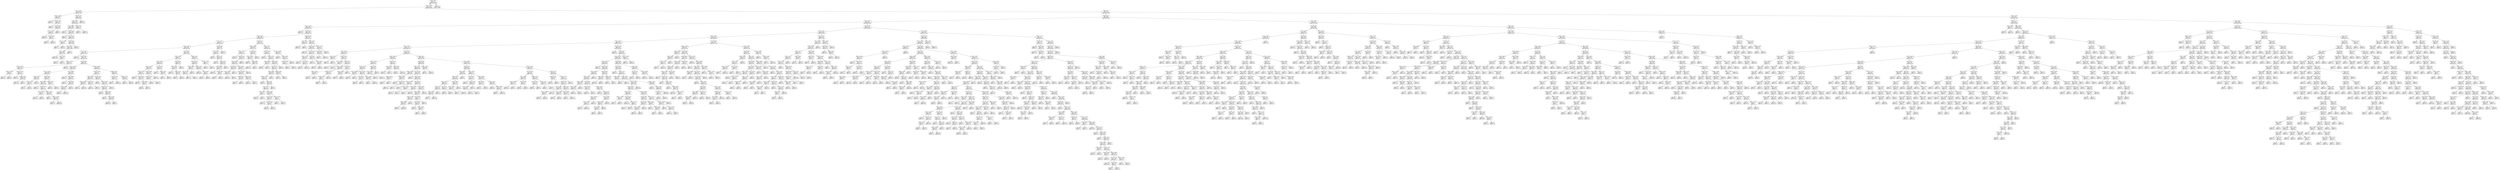 digraph Tree {
node [shape=box] ;
0 [label="X[135] <= 0.65\ngini = 0.5\nsamples = 13904\nvalue = [6952, 6952]"] ;
1 [label="X[64] <= -1.403\ngini = 0.445\nsamples = 10445\nvalue = [6952, 3493]"] ;
0 -> 1 [labeldistance=2.5, labelangle=45, headlabel="True"] ;
2 [label="X[7] <= -1.603\ngini = 0.299\nsamples = 420\nvalue = [77, 343]"] ;
1 -> 2 ;
3 [label="X[134] <= -2.288\ngini = 0.206\nsamples = 43\nvalue = [38, 5]"] ;
2 -> 3 ;
4 [label="gini = 0.0\nsamples = 2\nvalue = [0, 2]"] ;
3 -> 4 ;
5 [label="X[198] <= -1.109\ngini = 0.136\nsamples = 41\nvalue = [38, 3]"] ;
3 -> 5 ;
6 [label="gini = 0.0\nsamples = 1\nvalue = [0, 1]"] ;
5 -> 6 ;
7 [label="X[19] <= 1.403\ngini = 0.095\nsamples = 40\nvalue = [38, 2]"] ;
5 -> 7 ;
8 [label="X[17] <= -0.512\ngini = 0.05\nsamples = 39\nvalue = [38, 1]"] ;
7 -> 8 ;
9 [label="gini = 0.0\nsamples = 34\nvalue = [34, 0]"] ;
8 -> 9 ;
10 [label="X[24] <= -1.597\ngini = 0.32\nsamples = 5\nvalue = [4, 1]"] ;
8 -> 10 ;
11 [label="gini = 0.0\nsamples = 1\nvalue = [0, 1]"] ;
10 -> 11 ;
12 [label="gini = 0.0\nsamples = 4\nvalue = [4, 0]"] ;
10 -> 12 ;
13 [label="gini = 0.0\nsamples = 1\nvalue = [0, 1]"] ;
7 -> 13 ;
14 [label="X[69] <= 1.783\ngini = 0.185\nsamples = 377\nvalue = [39, 338]"] ;
2 -> 14 ;
15 [label="X[151] <= 1.99\ngini = 0.133\nsamples = 364\nvalue = [26, 338]"] ;
14 -> 15 ;
16 [label="X[75] <= -0.946\ngini = 0.082\nsamples = 352\nvalue = [15, 337]"] ;
15 -> 16 ;
17 [label="gini = 0.0\nsamples = 5\nvalue = [5, 0]"] ;
16 -> 17 ;
18 [label="X[168] <= -1.643\ngini = 0.056\nsamples = 347\nvalue = [10, 337]"] ;
16 -> 18 ;
19 [label="gini = 0.0\nsamples = 3\nvalue = [3, 0]"] ;
18 -> 19 ;
20 [label="X[147] <= -1.86\ngini = 0.04\nsamples = 344\nvalue = [7, 337]"] ;
18 -> 20 ;
21 [label="X[147] <= -2.468\ngini = 0.375\nsamples = 4\nvalue = [3, 1]"] ;
20 -> 21 ;
22 [label="gini = 0.0\nsamples = 1\nvalue = [0, 1]"] ;
21 -> 22 ;
23 [label="gini = 0.0\nsamples = 3\nvalue = [3, 0]"] ;
21 -> 23 ;
24 [label="X[178] <= 4.097\ngini = 0.023\nsamples = 340\nvalue = [4, 336]"] ;
20 -> 24 ;
25 [label="X[16] <= 2.437\ngini = 0.012\nsamples = 338\nvalue = [2, 336]"] ;
24 -> 25 ;
26 [label="X[97] <= 4.657\ngini = 0.006\nsamples = 337\nvalue = [1, 336]"] ;
25 -> 26 ;
27 [label="gini = 0.0\nsamples = 335\nvalue = [0, 335]"] ;
26 -> 27 ;
28 [label="X[19] <= 1.006\ngini = 0.5\nsamples = 2\nvalue = [1, 1]"] ;
26 -> 28 ;
29 [label="gini = 0.0\nsamples = 1\nvalue = [0, 1]"] ;
28 -> 29 ;
30 [label="gini = 0.0\nsamples = 1\nvalue = [1, 0]"] ;
28 -> 30 ;
31 [label="gini = 0.0\nsamples = 1\nvalue = [1, 0]"] ;
25 -> 31 ;
32 [label="gini = 0.0\nsamples = 2\nvalue = [2, 0]"] ;
24 -> 32 ;
33 [label="X[32] <= -0.111\ngini = 0.153\nsamples = 12\nvalue = [11, 1]"] ;
15 -> 33 ;
34 [label="gini = 0.0\nsamples = 1\nvalue = [0, 1]"] ;
33 -> 34 ;
35 [label="gini = 0.0\nsamples = 11\nvalue = [11, 0]"] ;
33 -> 35 ;
36 [label="gini = 0.0\nsamples = 13\nvalue = [13, 0]"] ;
14 -> 36 ;
37 [label="X[66] <= 0.33\ngini = 0.431\nsamples = 10025\nvalue = [6875, 3150]"] ;
1 -> 37 ;
38 [label="X[88] <= 0.553\ngini = 0.468\nsamples = 6230\nvalue = [3908, 2322]"] ;
37 -> 38 ;
39 [label="X[200] <= -0.44\ngini = 0.437\nsamples = 3981\nvalue = [2698, 1283]"] ;
38 -> 39 ;
40 [label="X[127] <= -1.459\ngini = 0.491\nsamples = 815\nvalue = [463, 352]"] ;
39 -> 40 ;
41 [label="gini = 0.0\nsamples = 25\nvalue = [0, 25]"] ;
40 -> 41 ;
42 [label="X[69] <= 1.338\ngini = 0.485\nsamples = 790\nvalue = [463, 327]"] ;
40 -> 42 ;
43 [label="X[139] <= 0.084\ngini = 0.496\nsamples = 663\nvalue = [362, 301]"] ;
42 -> 43 ;
44 [label="X[15] <= 0.018\ngini = 0.5\nsamples = 441\nvalue = [216, 225]"] ;
43 -> 44 ;
45 [label="X[127] <= 1.086\ngini = 0.499\nsamples = 397\nvalue = [209, 188]"] ;
44 -> 45 ;
46 [label="X[17] <= -1.814\ngini = 0.496\nsamples = 245\nvalue = [111, 134]"] ;
45 -> 46 ;
47 [label="gini = 0.0\nsamples = 10\nvalue = [10, 0]"] ;
46 -> 47 ;
48 [label="X[68] <= -0.588\ngini = 0.49\nsamples = 235\nvalue = [101, 134]"] ;
46 -> 48 ;
49 [label="X[160] <= 1.574\ngini = 0.301\nsamples = 38\nvalue = [7, 31]"] ;
48 -> 49 ;
50 [label="X[153] <= -0.514\ngini = 0.239\nsamples = 36\nvalue = [5, 31]"] ;
49 -> 50 ;
51 [label="X[106] <= -0.853\ngini = 0.48\nsamples = 5\nvalue = [3, 2]"] ;
50 -> 51 ;
52 [label="gini = 0.0\nsamples = 3\nvalue = [3, 0]"] ;
51 -> 52 ;
53 [label="gini = 0.0\nsamples = 2\nvalue = [0, 2]"] ;
51 -> 53 ;
54 [label="X[183] <= -1.228\ngini = 0.121\nsamples = 31\nvalue = [2, 29]"] ;
50 -> 54 ;
55 [label="gini = 0.0\nsamples = 1\nvalue = [1, 0]"] ;
54 -> 55 ;
56 [label="X[108] <= 1.346\ngini = 0.064\nsamples = 30\nvalue = [1, 29]"] ;
54 -> 56 ;
57 [label="gini = 0.0\nsamples = 29\nvalue = [0, 29]"] ;
56 -> 57 ;
58 [label="gini = 0.0\nsamples = 1\nvalue = [1, 0]"] ;
56 -> 58 ;
59 [label="gini = 0.0\nsamples = 2\nvalue = [2, 0]"] ;
49 -> 59 ;
60 [label="X[63] <= -0.267\ngini = 0.499\nsamples = 197\nvalue = [94, 103]"] ;
48 -> 60 ;
61 [label="X[31] <= -0.158\ngini = 0.464\nsamples = 101\nvalue = [37, 64]"] ;
60 -> 61 ;
62 [label="X[117] <= -1.066\ngini = 0.386\nsamples = 69\nvalue = [18, 51]"] ;
61 -> 62 ;
63 [label="X[96] <= -0.92\ngini = 0.444\nsamples = 12\nvalue = [8, 4]"] ;
62 -> 63 ;
64 [label="X[85] <= -0.711\ngini = 0.32\nsamples = 5\nvalue = [1, 4]"] ;
63 -> 64 ;
65 [label="gini = 0.0\nsamples = 1\nvalue = [1, 0]"] ;
64 -> 65 ;
66 [label="gini = 0.0\nsamples = 4\nvalue = [0, 4]"] ;
64 -> 66 ;
67 [label="gini = 0.0\nsamples = 7\nvalue = [7, 0]"] ;
63 -> 67 ;
68 [label="X[191] <= 0.86\ngini = 0.289\nsamples = 57\nvalue = [10, 47]"] ;
62 -> 68 ;
69 [label="X[8] <= -0.822\ngini = 0.229\nsamples = 53\nvalue = [7, 46]"] ;
68 -> 69 ;
70 [label="gini = 0.0\nsamples = 2\nvalue = [2, 0]"] ;
69 -> 70 ;
71 [label="X[108] <= -0.737\ngini = 0.177\nsamples = 51\nvalue = [5, 46]"] ;
69 -> 71 ;
72 [label="X[125] <= -0.265\ngini = 0.5\nsamples = 6\nvalue = [3, 3]"] ;
71 -> 72 ;
73 [label="gini = 0.0\nsamples = 3\nvalue = [0, 3]"] ;
72 -> 73 ;
74 [label="gini = 0.0\nsamples = 3\nvalue = [3, 0]"] ;
72 -> 74 ;
75 [label="X[153] <= -0.875\ngini = 0.085\nsamples = 45\nvalue = [2, 43]"] ;
71 -> 75 ;
76 [label="gini = 0.0\nsamples = 1\nvalue = [1, 0]"] ;
75 -> 76 ;
77 [label="X[197] <= -0.258\ngini = 0.044\nsamples = 44\nvalue = [1, 43]"] ;
75 -> 77 ;
78 [label="gini = 0.0\nsamples = 1\nvalue = [1, 0]"] ;
77 -> 78 ;
79 [label="gini = 0.0\nsamples = 43\nvalue = [0, 43]"] ;
77 -> 79 ;
80 [label="X[138] <= 0.134\ngini = 0.375\nsamples = 4\nvalue = [3, 1]"] ;
68 -> 80 ;
81 [label="gini = 0.0\nsamples = 3\nvalue = [3, 0]"] ;
80 -> 81 ;
82 [label="gini = 0.0\nsamples = 1\nvalue = [0, 1]"] ;
80 -> 82 ;
83 [label="X[70] <= -1.685\ngini = 0.482\nsamples = 32\nvalue = [19, 13]"] ;
61 -> 83 ;
84 [label="gini = 0.0\nsamples = 5\nvalue = [0, 5]"] ;
83 -> 84 ;
85 [label="X[39] <= 0.208\ngini = 0.417\nsamples = 27\nvalue = [19, 8]"] ;
83 -> 85 ;
86 [label="gini = 0.0\nsamples = 3\nvalue = [0, 3]"] ;
85 -> 86 ;
87 [label="X[94] <= 0.249\ngini = 0.33\nsamples = 24\nvalue = [19, 5]"] ;
85 -> 87 ;
88 [label="X[190] <= -0.683\ngini = 0.172\nsamples = 21\nvalue = [19, 2]"] ;
87 -> 88 ;
89 [label="gini = 0.0\nsamples = 2\nvalue = [0, 2]"] ;
88 -> 89 ;
90 [label="gini = 0.0\nsamples = 19\nvalue = [19, 0]"] ;
88 -> 90 ;
91 [label="gini = 0.0\nsamples = 3\nvalue = [0, 3]"] ;
87 -> 91 ;
92 [label="X[151] <= 0.084\ngini = 0.482\nsamples = 96\nvalue = [57, 39]"] ;
60 -> 92 ;
93 [label="X[182] <= -0.196\ngini = 0.417\nsamples = 71\nvalue = [50, 21]"] ;
92 -> 93 ;
94 [label="X[98] <= 0.561\ngini = 0.493\nsamples = 25\nvalue = [11, 14]"] ;
93 -> 94 ;
95 [label="X[26] <= -0.587\ngini = 0.408\nsamples = 14\nvalue = [10, 4]"] ;
94 -> 95 ;
96 [label="gini = 0.0\nsamples = 4\nvalue = [0, 4]"] ;
95 -> 96 ;
97 [label="gini = 0.0\nsamples = 10\nvalue = [10, 0]"] ;
95 -> 97 ;
98 [label="X[125] <= 0.251\ngini = 0.165\nsamples = 11\nvalue = [1, 10]"] ;
94 -> 98 ;
99 [label="gini = 0.0\nsamples = 10\nvalue = [0, 10]"] ;
98 -> 99 ;
100 [label="gini = 0.0\nsamples = 1\nvalue = [1, 0]"] ;
98 -> 100 ;
101 [label="X[192] <= -1.613\ngini = 0.258\nsamples = 46\nvalue = [39, 7]"] ;
93 -> 101 ;
102 [label="gini = 0.0\nsamples = 2\nvalue = [0, 2]"] ;
101 -> 102 ;
103 [label="X[137] <= 0.284\ngini = 0.201\nsamples = 44\nvalue = [39, 5]"] ;
101 -> 103 ;
104 [label="X[163] <= -1.637\ngini = 0.133\nsamples = 42\nvalue = [39, 3]"] ;
103 -> 104 ;
105 [label="gini = 0.0\nsamples = 1\nvalue = [0, 1]"] ;
104 -> 105 ;
106 [label="X[206] <= -0.22\ngini = 0.093\nsamples = 41\nvalue = [39, 2]"] ;
104 -> 106 ;
107 [label="gini = 0.0\nsamples = 1\nvalue = [0, 1]"] ;
106 -> 107 ;
108 [label="X[72] <= 1.029\ngini = 0.049\nsamples = 40\nvalue = [39, 1]"] ;
106 -> 108 ;
109 [label="gini = 0.0\nsamples = 39\nvalue = [39, 0]"] ;
108 -> 109 ;
110 [label="gini = 0.0\nsamples = 1\nvalue = [0, 1]"] ;
108 -> 110 ;
111 [label="gini = 0.0\nsamples = 2\nvalue = [0, 2]"] ;
103 -> 111 ;
112 [label="X[64] <= 0.017\ngini = 0.403\nsamples = 25\nvalue = [7, 18]"] ;
92 -> 112 ;
113 [label="X[148] <= -0.983\ngini = 0.111\nsamples = 17\nvalue = [1, 16]"] ;
112 -> 113 ;
114 [label="gini = 0.0\nsamples = 1\nvalue = [1, 0]"] ;
113 -> 114 ;
115 [label="gini = 0.0\nsamples = 16\nvalue = [0, 16]"] ;
113 -> 115 ;
116 [label="X[28] <= -0.14\ngini = 0.375\nsamples = 8\nvalue = [6, 2]"] ;
112 -> 116 ;
117 [label="gini = 0.0\nsamples = 2\nvalue = [0, 2]"] ;
116 -> 117 ;
118 [label="gini = 0.0\nsamples = 6\nvalue = [6, 0]"] ;
116 -> 118 ;
119 [label="X[71] <= -0.68\ngini = 0.458\nsamples = 152\nvalue = [98, 54]"] ;
45 -> 119 ;
120 [label="X[58] <= -0.386\ngini = 0.5\nsamples = 75\nvalue = [37, 38]"] ;
119 -> 120 ;
121 [label="X[91] <= 1.754\ngini = 0.466\nsamples = 54\nvalue = [20, 34]"] ;
120 -> 121 ;
122 [label="X[172] <= -0.493\ngini = 0.397\nsamples = 44\nvalue = [12, 32]"] ;
121 -> 122 ;
123 [label="X[140] <= 0.477\ngini = 0.5\nsamples = 20\nvalue = [10, 10]"] ;
122 -> 123 ;
124 [label="gini = 0.0\nsamples = 7\nvalue = [0, 7]"] ;
123 -> 124 ;
125 [label="X[92] <= -0.879\ngini = 0.355\nsamples = 13\nvalue = [10, 3]"] ;
123 -> 125 ;
126 [label="gini = 0.0\nsamples = 9\nvalue = [9, 0]"] ;
125 -> 126 ;
127 [label="X[121] <= 0.681\ngini = 0.375\nsamples = 4\nvalue = [1, 3]"] ;
125 -> 127 ;
128 [label="gini = 0.0\nsamples = 3\nvalue = [0, 3]"] ;
127 -> 128 ;
129 [label="gini = 0.0\nsamples = 1\nvalue = [1, 0]"] ;
127 -> 129 ;
130 [label="X[143] <= 0.436\ngini = 0.153\nsamples = 24\nvalue = [2, 22]"] ;
122 -> 130 ;
131 [label="X[134] <= -0.793\ngini = 0.444\nsamples = 3\nvalue = [2, 1]"] ;
130 -> 131 ;
132 [label="gini = 0.0\nsamples = 1\nvalue = [0, 1]"] ;
131 -> 132 ;
133 [label="gini = 0.0\nsamples = 2\nvalue = [2, 0]"] ;
131 -> 133 ;
134 [label="gini = 0.0\nsamples = 21\nvalue = [0, 21]"] ;
130 -> 134 ;
135 [label="X[37] <= 1.098\ngini = 0.32\nsamples = 10\nvalue = [8, 2]"] ;
121 -> 135 ;
136 [label="gini = 0.0\nsamples = 7\nvalue = [7, 0]"] ;
135 -> 136 ;
137 [label="X[202] <= -0.97\ngini = 0.444\nsamples = 3\nvalue = [1, 2]"] ;
135 -> 137 ;
138 [label="gini = 0.0\nsamples = 1\nvalue = [1, 0]"] ;
137 -> 138 ;
139 [label="gini = 0.0\nsamples = 2\nvalue = [0, 2]"] ;
137 -> 139 ;
140 [label="X[66] <= 0.113\ngini = 0.308\nsamples = 21\nvalue = [17, 4]"] ;
120 -> 140 ;
141 [label="X[200] <= -0.477\ngini = 0.188\nsamples = 19\nvalue = [17, 2]"] ;
140 -> 141 ;
142 [label="gini = 0.0\nsamples = 16\nvalue = [16, 0]"] ;
141 -> 142 ;
143 [label="X[129] <= 0.19\ngini = 0.444\nsamples = 3\nvalue = [1, 2]"] ;
141 -> 143 ;
144 [label="gini = 0.0\nsamples = 1\nvalue = [1, 0]"] ;
143 -> 144 ;
145 [label="gini = 0.0\nsamples = 2\nvalue = [0, 2]"] ;
143 -> 145 ;
146 [label="gini = 0.0\nsamples = 2\nvalue = [0, 2]"] ;
140 -> 146 ;
147 [label="X[39] <= 1.315\ngini = 0.329\nsamples = 77\nvalue = [61, 16]"] ;
119 -> 147 ;
148 [label="X[116] <= -0.975\ngini = 0.245\nsamples = 63\nvalue = [54, 9]"] ;
147 -> 148 ;
149 [label="X[134] <= -0.863\ngini = 0.457\nsamples = 17\nvalue = [11, 6]"] ;
148 -> 149 ;
150 [label="X[10] <= 1.765\ngini = 0.153\nsamples = 12\nvalue = [11, 1]"] ;
149 -> 150 ;
151 [label="gini = 0.0\nsamples = 11\nvalue = [11, 0]"] ;
150 -> 151 ;
152 [label="gini = 0.0\nsamples = 1\nvalue = [0, 1]"] ;
150 -> 152 ;
153 [label="gini = 0.0\nsamples = 5\nvalue = [0, 5]"] ;
149 -> 153 ;
154 [label="X[185] <= 0.824\ngini = 0.122\nsamples = 46\nvalue = [43, 3]"] ;
148 -> 154 ;
155 [label="gini = 0.0\nsamples = 40\nvalue = [40, 0]"] ;
154 -> 155 ;
156 [label="X[13] <= 0.642\ngini = 0.5\nsamples = 6\nvalue = [3, 3]"] ;
154 -> 156 ;
157 [label="gini = 0.0\nsamples = 3\nvalue = [0, 3]"] ;
156 -> 157 ;
158 [label="gini = 0.0\nsamples = 3\nvalue = [3, 0]"] ;
156 -> 158 ;
159 [label="X[203] <= 1.565\ngini = 0.5\nsamples = 14\nvalue = [7, 7]"] ;
147 -> 159 ;
160 [label="gini = 0.0\nsamples = 7\nvalue = [0, 7]"] ;
159 -> 160 ;
161 [label="gini = 0.0\nsamples = 7\nvalue = [7, 0]"] ;
159 -> 161 ;
162 [label="X[17] <= 1.639\ngini = 0.268\nsamples = 44\nvalue = [7, 37]"] ;
44 -> 162 ;
163 [label="X[171] <= -0.674\ngini = 0.21\nsamples = 42\nvalue = [5, 37]"] ;
162 -> 163 ;
164 [label="gini = 0.0\nsamples = 2\nvalue = [2, 0]"] ;
163 -> 164 ;
165 [label="X[57] <= -1.54\ngini = 0.139\nsamples = 40\nvalue = [3, 37]"] ;
163 -> 165 ;
166 [label="gini = 0.0\nsamples = 1\nvalue = [1, 0]"] ;
165 -> 166 ;
167 [label="X[10] <= 1.176\ngini = 0.097\nsamples = 39\nvalue = [2, 37]"] ;
165 -> 167 ;
168 [label="X[26] <= 0.844\ngini = 0.051\nsamples = 38\nvalue = [1, 37]"] ;
167 -> 168 ;
169 [label="gini = 0.0\nsamples = 36\nvalue = [0, 36]"] ;
168 -> 169 ;
170 [label="X[166] <= 0.087\ngini = 0.5\nsamples = 2\nvalue = [1, 1]"] ;
168 -> 170 ;
171 [label="gini = 0.0\nsamples = 1\nvalue = [0, 1]"] ;
170 -> 171 ;
172 [label="gini = 0.0\nsamples = 1\nvalue = [1, 0]"] ;
170 -> 172 ;
173 [label="gini = 0.0\nsamples = 1\nvalue = [1, 0]"] ;
167 -> 173 ;
174 [label="gini = 0.0\nsamples = 2\nvalue = [2, 0]"] ;
162 -> 174 ;
175 [label="X[190] <= 0.192\ngini = 0.45\nsamples = 222\nvalue = [146, 76]"] ;
43 -> 175 ;
176 [label="X[148] <= -0.382\ngini = 0.498\nsamples = 107\nvalue = [57, 50]"] ;
175 -> 176 ;
177 [label="X[46] <= -1.847\ngini = 0.47\nsamples = 82\nvalue = [51, 31]"] ;
176 -> 177 ;
178 [label="gini = 0.0\nsamples = 8\nvalue = [0, 8]"] ;
177 -> 178 ;
179 [label="X[156] <= 2.153\ngini = 0.428\nsamples = 74\nvalue = [51, 23]"] ;
177 -> 179 ;
180 [label="X[118] <= 0.128\ngini = 0.386\nsamples = 69\nvalue = [51, 18]"] ;
179 -> 180 ;
181 [label="X[149] <= 1.026\ngini = 0.188\nsamples = 38\nvalue = [34, 4]"] ;
180 -> 181 ;
182 [label="X[10] <= 1.379\ngini = 0.056\nsamples = 35\nvalue = [34, 1]"] ;
181 -> 182 ;
183 [label="gini = 0.0\nsamples = 34\nvalue = [34, 0]"] ;
182 -> 183 ;
184 [label="gini = 0.0\nsamples = 1\nvalue = [0, 1]"] ;
182 -> 184 ;
185 [label="gini = 0.0\nsamples = 3\nvalue = [0, 3]"] ;
181 -> 185 ;
186 [label="X[176] <= 0.413\ngini = 0.495\nsamples = 31\nvalue = [17, 14]"] ;
180 -> 186 ;
187 [label="X[167] <= -0.308\ngini = 0.463\nsamples = 22\nvalue = [8, 14]"] ;
186 -> 187 ;
188 [label="X[40] <= -0.017\ngini = 0.346\nsamples = 9\nvalue = [7, 2]"] ;
187 -> 188 ;
189 [label="gini = 0.0\nsamples = 7\nvalue = [7, 0]"] ;
188 -> 189 ;
190 [label="gini = 0.0\nsamples = 2\nvalue = [0, 2]"] ;
188 -> 190 ;
191 [label="X[59] <= 0.827\ngini = 0.142\nsamples = 13\nvalue = [1, 12]"] ;
187 -> 191 ;
192 [label="gini = 0.0\nsamples = 12\nvalue = [0, 12]"] ;
191 -> 192 ;
193 [label="gini = 0.0\nsamples = 1\nvalue = [1, 0]"] ;
191 -> 193 ;
194 [label="gini = 0.0\nsamples = 9\nvalue = [9, 0]"] ;
186 -> 194 ;
195 [label="gini = 0.0\nsamples = 5\nvalue = [0, 5]"] ;
179 -> 195 ;
196 [label="X[124] <= 1.262\ngini = 0.365\nsamples = 25\nvalue = [6, 19]"] ;
176 -> 196 ;
197 [label="X[151] <= -0.545\ngini = 0.236\nsamples = 22\nvalue = [3, 19]"] ;
196 -> 197 ;
198 [label="gini = 0.0\nsamples = 2\nvalue = [2, 0]"] ;
197 -> 198 ;
199 [label="X[58] <= 0.991\ngini = 0.095\nsamples = 20\nvalue = [1, 19]"] ;
197 -> 199 ;
200 [label="gini = 0.0\nsamples = 19\nvalue = [0, 19]"] ;
199 -> 200 ;
201 [label="gini = 0.0\nsamples = 1\nvalue = [1, 0]"] ;
199 -> 201 ;
202 [label="gini = 0.0\nsamples = 3\nvalue = [3, 0]"] ;
196 -> 202 ;
203 [label="X[26] <= 0.772\ngini = 0.35\nsamples = 115\nvalue = [89, 26]"] ;
175 -> 203 ;
204 [label="X[132] <= -1.097\ngini = 0.278\nsamples = 96\nvalue = [80, 16]"] ;
203 -> 204 ;
205 [label="gini = 0.0\nsamples = 3\nvalue = [0, 3]"] ;
204 -> 205 ;
206 [label="X[151] <= -0.491\ngini = 0.24\nsamples = 93\nvalue = [80, 13]"] ;
204 -> 206 ;
207 [label="X[81] <= 1.941\ngini = 0.375\nsamples = 4\nvalue = [1, 3]"] ;
206 -> 207 ;
208 [label="gini = 0.0\nsamples = 3\nvalue = [0, 3]"] ;
207 -> 208 ;
209 [label="gini = 0.0\nsamples = 1\nvalue = [1, 0]"] ;
207 -> 209 ;
210 [label="X[128] <= 1.313\ngini = 0.199\nsamples = 89\nvalue = [79, 10]"] ;
206 -> 210 ;
211 [label="X[53] <= 1.548\ngini = 0.167\nsamples = 87\nvalue = [79, 8]"] ;
210 -> 211 ;
212 [label="X[49] <= 1.364\ngini = 0.133\nsamples = 84\nvalue = [78, 6]"] ;
211 -> 212 ;
213 [label="X[108] <= -1.332\ngini = 0.113\nsamples = 83\nvalue = [78, 5]"] ;
212 -> 213 ;
214 [label="gini = 0.0\nsamples = 1\nvalue = [0, 1]"] ;
213 -> 214 ;
215 [label="X[23] <= 2.02\ngini = 0.093\nsamples = 82\nvalue = [78, 4]"] ;
213 -> 215 ;
216 [label="X[71] <= -1.714\ngini = 0.071\nsamples = 81\nvalue = [78, 3]"] ;
215 -> 216 ;
217 [label="X[47] <= 2.481\ngini = 0.5\nsamples = 2\nvalue = [1, 1]"] ;
216 -> 217 ;
218 [label="gini = 0.0\nsamples = 1\nvalue = [0, 1]"] ;
217 -> 218 ;
219 [label="gini = 0.0\nsamples = 1\nvalue = [1, 0]"] ;
217 -> 219 ;
220 [label="X[175] <= 0.915\ngini = 0.049\nsamples = 79\nvalue = [77, 2]"] ;
216 -> 220 ;
221 [label="X[161] <= 1.385\ngini = 0.026\nsamples = 77\nvalue = [76, 1]"] ;
220 -> 221 ;
222 [label="gini = 0.0\nsamples = 73\nvalue = [73, 0]"] ;
221 -> 222 ;
223 [label="X[205] <= 0.942\ngini = 0.375\nsamples = 4\nvalue = [3, 1]"] ;
221 -> 223 ;
224 [label="gini = 0.0\nsamples = 3\nvalue = [3, 0]"] ;
223 -> 224 ;
225 [label="gini = 0.0\nsamples = 1\nvalue = [0, 1]"] ;
223 -> 225 ;
226 [label="X[154] <= 0.618\ngini = 0.5\nsamples = 2\nvalue = [1, 1]"] ;
220 -> 226 ;
227 [label="gini = 0.0\nsamples = 1\nvalue = [0, 1]"] ;
226 -> 227 ;
228 [label="gini = 0.0\nsamples = 1\nvalue = [1, 0]"] ;
226 -> 228 ;
229 [label="gini = 0.0\nsamples = 1\nvalue = [0, 1]"] ;
215 -> 229 ;
230 [label="gini = 0.0\nsamples = 1\nvalue = [0, 1]"] ;
212 -> 230 ;
231 [label="X[58] <= 0.026\ngini = 0.444\nsamples = 3\nvalue = [1, 2]"] ;
211 -> 231 ;
232 [label="gini = 0.0\nsamples = 1\nvalue = [1, 0]"] ;
231 -> 232 ;
233 [label="gini = 0.0\nsamples = 2\nvalue = [0, 2]"] ;
231 -> 233 ;
234 [label="gini = 0.0\nsamples = 2\nvalue = [0, 2]"] ;
210 -> 234 ;
235 [label="X[149] <= -0.284\ngini = 0.499\nsamples = 19\nvalue = [9, 10]"] ;
203 -> 235 ;
236 [label="gini = 0.0\nsamples = 7\nvalue = [0, 7]"] ;
235 -> 236 ;
237 [label="X[10] <= -0.88\ngini = 0.375\nsamples = 12\nvalue = [9, 3]"] ;
235 -> 237 ;
238 [label="X[74] <= -1.008\ngini = 0.375\nsamples = 4\nvalue = [1, 3]"] ;
237 -> 238 ;
239 [label="gini = 0.0\nsamples = 1\nvalue = [1, 0]"] ;
238 -> 239 ;
240 [label="gini = 0.0\nsamples = 3\nvalue = [0, 3]"] ;
238 -> 240 ;
241 [label="gini = 0.0\nsamples = 8\nvalue = [8, 0]"] ;
237 -> 241 ;
242 [label="X[185] <= -0.082\ngini = 0.326\nsamples = 127\nvalue = [101, 26]"] ;
42 -> 242 ;
243 [label="X[3] <= 1.66\ngini = 0.035\nsamples = 56\nvalue = [55, 1]"] ;
242 -> 243 ;
244 [label="gini = 0.0\nsamples = 55\nvalue = [55, 0]"] ;
243 -> 244 ;
245 [label="gini = 0.0\nsamples = 1\nvalue = [0, 1]"] ;
243 -> 245 ;
246 [label="X[185] <= 0.975\ngini = 0.456\nsamples = 71\nvalue = [46, 25]"] ;
242 -> 246 ;
247 [label="X[105] <= -0.789\ngini = 0.499\nsamples = 46\nvalue = [24, 22]"] ;
246 -> 247 ;
248 [label="gini = 0.0\nsamples = 10\nvalue = [10, 0]"] ;
247 -> 248 ;
249 [label="X[187] <= -0.466\ngini = 0.475\nsamples = 36\nvalue = [14, 22]"] ;
247 -> 249 ;
250 [label="X[187] <= -1.373\ngini = 0.465\nsamples = 19\nvalue = [12, 7]"] ;
249 -> 250 ;
251 [label="gini = 0.0\nsamples = 4\nvalue = [0, 4]"] ;
250 -> 251 ;
252 [label="X[37] <= -0.881\ngini = 0.32\nsamples = 15\nvalue = [12, 3]"] ;
250 -> 252 ;
253 [label="gini = 0.0\nsamples = 3\nvalue = [0, 3]"] ;
252 -> 253 ;
254 [label="gini = 0.0\nsamples = 12\nvalue = [12, 0]"] ;
252 -> 254 ;
255 [label="X[3] <= 0.87\ngini = 0.208\nsamples = 17\nvalue = [2, 15]"] ;
249 -> 255 ;
256 [label="gini = 0.0\nsamples = 14\nvalue = [0, 14]"] ;
255 -> 256 ;
257 [label="X[67] <= -0.917\ngini = 0.444\nsamples = 3\nvalue = [2, 1]"] ;
255 -> 257 ;
258 [label="gini = 0.0\nsamples = 1\nvalue = [0, 1]"] ;
257 -> 258 ;
259 [label="gini = 0.0\nsamples = 2\nvalue = [2, 0]"] ;
257 -> 259 ;
260 [label="X[165] <= 2.137\ngini = 0.211\nsamples = 25\nvalue = [22, 3]"] ;
246 -> 260 ;
261 [label="X[205] <= -0.954\ngini = 0.083\nsamples = 23\nvalue = [22, 1]"] ;
260 -> 261 ;
262 [label="gini = 0.0\nsamples = 1\nvalue = [0, 1]"] ;
261 -> 262 ;
263 [label="gini = 0.0\nsamples = 22\nvalue = [22, 0]"] ;
261 -> 263 ;
264 [label="gini = 0.0\nsamples = 2\nvalue = [0, 2]"] ;
260 -> 264 ;
265 [label="X[73] <= -0.338\ngini = 0.415\nsamples = 3166\nvalue = [2235, 931]"] ;
39 -> 265 ;
266 [label="X[191] <= 1.647\ngini = 0.453\nsamples = 1649\nvalue = [1078, 571]"] ;
265 -> 266 ;
267 [label="X[156] <= 0.563\ngini = 0.467\nsamples = 1429\nvalue = [899, 530]"] ;
266 -> 267 ;
268 [label="X[69] <= -0.366\ngini = 0.446\nsamples = 1012\nvalue = [672, 340]"] ;
267 -> 268 ;
269 [label="X[17] <= -1.643\ngini = 0.479\nsamples = 579\nvalue = [349, 230]"] ;
268 -> 269 ;
270 [label="X[61] <= -0.538\ngini = 0.284\nsamples = 76\nvalue = [63, 13]"] ;
269 -> 270 ;
271 [label="X[129] <= 1.274\ngini = 0.444\nsamples = 6\nvalue = [2, 4]"] ;
270 -> 271 ;
272 [label="gini = 0.0\nsamples = 4\nvalue = [0, 4]"] ;
271 -> 272 ;
273 [label="gini = 0.0\nsamples = 2\nvalue = [2, 0]"] ;
271 -> 273 ;
274 [label="X[136] <= -1.527\ngini = 0.224\nsamples = 70\nvalue = [61, 9]"] ;
270 -> 274 ;
275 [label="X[111] <= 0.298\ngini = 0.444\nsamples = 6\nvalue = [2, 4]"] ;
274 -> 275 ;
276 [label="gini = 0.0\nsamples = 4\nvalue = [0, 4]"] ;
275 -> 276 ;
277 [label="gini = 0.0\nsamples = 2\nvalue = [2, 0]"] ;
275 -> 277 ;
278 [label="X[176] <= 3.751\ngini = 0.144\nsamples = 64\nvalue = [59, 5]"] ;
274 -> 278 ;
279 [label="X[190] <= 0.068\ngini = 0.095\nsamples = 60\nvalue = [57, 3]"] ;
278 -> 279 ;
280 [label="X[83] <= 1.523\ngini = 0.408\nsamples = 7\nvalue = [5, 2]"] ;
279 -> 280 ;
281 [label="gini = 0.0\nsamples = 2\nvalue = [0, 2]"] ;
280 -> 281 ;
282 [label="gini = 0.0\nsamples = 5\nvalue = [5, 0]"] ;
280 -> 282 ;
283 [label="X[140] <= -1.427\ngini = 0.037\nsamples = 53\nvalue = [52, 1]"] ;
279 -> 283 ;
284 [label="X[118] <= 0.447\ngini = 0.5\nsamples = 2\nvalue = [1, 1]"] ;
283 -> 284 ;
285 [label="gini = 0.0\nsamples = 1\nvalue = [1, 0]"] ;
284 -> 285 ;
286 [label="gini = 0.0\nsamples = 1\nvalue = [0, 1]"] ;
284 -> 286 ;
287 [label="gini = 0.0\nsamples = 51\nvalue = [51, 0]"] ;
283 -> 287 ;
288 [label="X[190] <= 3.457\ngini = 0.5\nsamples = 4\nvalue = [2, 2]"] ;
278 -> 288 ;
289 [label="X[33] <= -2.094\ngini = 0.444\nsamples = 3\nvalue = [1, 2]"] ;
288 -> 289 ;
290 [label="gini = 0.5\nsamples = 2\nvalue = [1, 1]"] ;
289 -> 290 ;
291 [label="gini = 0.0\nsamples = 1\nvalue = [0, 1]"] ;
289 -> 291 ;
292 [label="gini = 0.0\nsamples = 1\nvalue = [1, 0]"] ;
288 -> 292 ;
293 [label="X[114] <= -0.756\ngini = 0.491\nsamples = 503\nvalue = [286, 217]"] ;
269 -> 293 ;
294 [label="X[202] <= 0.121\ngini = 0.398\nsamples = 95\nvalue = [69, 26]"] ;
293 -> 294 ;
295 [label="X[64] <= 0.149\ngini = 0.48\nsamples = 55\nvalue = [33, 22]"] ;
294 -> 295 ;
296 [label="X[73] <= -0.95\ngini = 0.36\nsamples = 34\nvalue = [26, 8]"] ;
295 -> 296 ;
297 [label="X[127] <= -0.838\ngini = 0.469\nsamples = 8\nvalue = [3, 5]"] ;
296 -> 297 ;
298 [label="gini = 0.0\nsamples = 3\nvalue = [3, 0]"] ;
297 -> 298 ;
299 [label="gini = 0.0\nsamples = 5\nvalue = [0, 5]"] ;
297 -> 299 ;
300 [label="X[178] <= -2.352\ngini = 0.204\nsamples = 26\nvalue = [23, 3]"] ;
296 -> 300 ;
301 [label="X[157] <= 1.15\ngini = 0.444\nsamples = 3\nvalue = [1, 2]"] ;
300 -> 301 ;
302 [label="gini = 0.0\nsamples = 2\nvalue = [0, 2]"] ;
301 -> 302 ;
303 [label="gini = 0.0\nsamples = 1\nvalue = [1, 0]"] ;
301 -> 303 ;
304 [label="X[37] <= -1.519\ngini = 0.083\nsamples = 23\nvalue = [22, 1]"] ;
300 -> 304 ;
305 [label="gini = 0.0\nsamples = 1\nvalue = [0, 1]"] ;
304 -> 305 ;
306 [label="gini = 0.0\nsamples = 22\nvalue = [22, 0]"] ;
304 -> 306 ;
307 [label="X[98] <= 0.931\ngini = 0.444\nsamples = 21\nvalue = [7, 14]"] ;
295 -> 307 ;
308 [label="X[70] <= -1.424\ngini = 0.291\nsamples = 17\nvalue = [3, 14]"] ;
307 -> 308 ;
309 [label="gini = 0.0\nsamples = 3\nvalue = [3, 0]"] ;
308 -> 309 ;
310 [label="gini = 0.0\nsamples = 14\nvalue = [0, 14]"] ;
308 -> 310 ;
311 [label="gini = 0.0\nsamples = 4\nvalue = [4, 0]"] ;
307 -> 311 ;
312 [label="X[136] <= -1.167\ngini = 0.18\nsamples = 40\nvalue = [36, 4]"] ;
294 -> 312 ;
313 [label="X[21] <= -0.845\ngini = 0.375\nsamples = 4\nvalue = [1, 3]"] ;
312 -> 313 ;
314 [label="gini = 0.0\nsamples = 3\nvalue = [0, 3]"] ;
313 -> 314 ;
315 [label="gini = 0.0\nsamples = 1\nvalue = [1, 0]"] ;
313 -> 315 ;
316 [label="X[78] <= -0.98\ngini = 0.054\nsamples = 36\nvalue = [35, 1]"] ;
312 -> 316 ;
317 [label="gini = 0.0\nsamples = 1\nvalue = [0, 1]"] ;
316 -> 317 ;
318 [label="gini = 0.0\nsamples = 35\nvalue = [35, 0]"] ;
316 -> 318 ;
319 [label="X[144] <= -0.44\ngini = 0.498\nsamples = 408\nvalue = [217, 191]"] ;
293 -> 319 ;
320 [label="X[95] <= 1.538\ngini = 0.458\nsamples = 149\nvalue = [96, 53]"] ;
319 -> 320 ;
321 [label="X[38] <= -1.721\ngini = 0.436\nsamples = 140\nvalue = [95, 45]"] ;
320 -> 321 ;
322 [label="X[138] <= -0.514\ngini = 0.486\nsamples = 24\nvalue = [10, 14]"] ;
321 -> 322 ;
323 [label="X[94] <= 1.369\ngini = 0.219\nsamples = 8\nvalue = [7, 1]"] ;
322 -> 323 ;
324 [label="gini = 0.0\nsamples = 7\nvalue = [7, 0]"] ;
323 -> 324 ;
325 [label="gini = 0.0\nsamples = 1\nvalue = [0, 1]"] ;
323 -> 325 ;
326 [label="X[99] <= 0.952\ngini = 0.305\nsamples = 16\nvalue = [3, 13]"] ;
322 -> 326 ;
327 [label="gini = 0.0\nsamples = 2\nvalue = [2, 0]"] ;
326 -> 327 ;
328 [label="X[93] <= 0.764\ngini = 0.133\nsamples = 14\nvalue = [1, 13]"] ;
326 -> 328 ;
329 [label="gini = 0.0\nsamples = 13\nvalue = [0, 13]"] ;
328 -> 329 ;
330 [label="gini = 0.0\nsamples = 1\nvalue = [1, 0]"] ;
328 -> 330 ;
331 [label="X[70] <= -1.081\ngini = 0.392\nsamples = 116\nvalue = [85, 31]"] ;
321 -> 331 ;
332 [label="gini = 0.0\nsamples = 5\nvalue = [0, 5]"] ;
331 -> 332 ;
333 [label="X[46] <= -0.336\ngini = 0.359\nsamples = 111\nvalue = [85, 26]"] ;
331 -> 333 ;
334 [label="X[144] <= -0.763\ngini = 0.49\nsamples = 14\nvalue = [6, 8]"] ;
333 -> 334 ;
335 [label="gini = 0.0\nsamples = 7\nvalue = [0, 7]"] ;
334 -> 335 ;
336 [label="X[150] <= 1.113\ngini = 0.245\nsamples = 7\nvalue = [6, 1]"] ;
334 -> 336 ;
337 [label="gini = 0.0\nsamples = 6\nvalue = [6, 0]"] ;
336 -> 337 ;
338 [label="gini = 0.0\nsamples = 1\nvalue = [0, 1]"] ;
336 -> 338 ;
339 [label="X[81] <= 0.244\ngini = 0.302\nsamples = 97\nvalue = [79, 18]"] ;
333 -> 339 ;
340 [label="X[165] <= -0.915\ngini = 0.05\nsamples = 39\nvalue = [38, 1]"] ;
339 -> 340 ;
341 [label="gini = 0.0\nsamples = 1\nvalue = [0, 1]"] ;
340 -> 341 ;
342 [label="gini = 0.0\nsamples = 38\nvalue = [38, 0]"] ;
340 -> 342 ;
343 [label="X[171] <= 0.503\ngini = 0.414\nsamples = 58\nvalue = [41, 17]"] ;
339 -> 343 ;
344 [label="X[207] <= 0.788\ngini = 0.295\nsamples = 50\nvalue = [41, 9]"] ;
343 -> 344 ;
345 [label="X[199] <= 0.748\ngini = 0.105\nsamples = 36\nvalue = [34, 2]"] ;
344 -> 345 ;
346 [label="X[93] <= -0.908\ngini = 0.056\nsamples = 35\nvalue = [34, 1]"] ;
345 -> 346 ;
347 [label="gini = 0.0\nsamples = 1\nvalue = [0, 1]"] ;
346 -> 347 ;
348 [label="gini = 0.0\nsamples = 34\nvalue = [34, 0]"] ;
346 -> 348 ;
349 [label="gini = 0.0\nsamples = 1\nvalue = [0, 1]"] ;
345 -> 349 ;
350 [label="X[45] <= 0.668\ngini = 0.5\nsamples = 14\nvalue = [7, 7]"] ;
344 -> 350 ;
351 [label="X[25] <= 0.097\ngini = 0.346\nsamples = 9\nvalue = [2, 7]"] ;
350 -> 351 ;
352 [label="gini = 0.0\nsamples = 6\nvalue = [0, 6]"] ;
351 -> 352 ;
353 [label="X[12] <= -0.394\ngini = 0.444\nsamples = 3\nvalue = [2, 1]"] ;
351 -> 353 ;
354 [label="gini = 0.0\nsamples = 2\nvalue = [2, 0]"] ;
353 -> 354 ;
355 [label="gini = 0.0\nsamples = 1\nvalue = [0, 1]"] ;
353 -> 355 ;
356 [label="gini = 0.0\nsamples = 5\nvalue = [5, 0]"] ;
350 -> 356 ;
357 [label="gini = 0.0\nsamples = 8\nvalue = [0, 8]"] ;
343 -> 357 ;
358 [label="X[125] <= -3.615\ngini = 0.198\nsamples = 9\nvalue = [1, 8]"] ;
320 -> 358 ;
359 [label="gini = 0.0\nsamples = 1\nvalue = [1, 0]"] ;
358 -> 359 ;
360 [label="gini = 0.0\nsamples = 8\nvalue = [0, 8]"] ;
358 -> 360 ;
361 [label="X[32] <= 0.156\ngini = 0.498\nsamples = 259\nvalue = [121, 138]"] ;
319 -> 361 ;
362 [label="X[64] <= 0.247\ngini = 0.491\nsamples = 138\nvalue = [78, 60]"] ;
361 -> 362 ;
363 [label="X[84] <= 0.977\ngini = 0.48\nsamples = 65\nvalue = [26, 39]"] ;
362 -> 363 ;
364 [label="X[93] <= 0.312\ngini = 0.441\nsamples = 58\nvalue = [19, 39]"] ;
363 -> 364 ;
365 [label="X[126] <= 0.871\ngini = 0.331\nsamples = 43\nvalue = [9, 34]"] ;
364 -> 365 ;
366 [label="X[66] <= 0.1\ngini = 0.157\nsamples = 35\nvalue = [3, 32]"] ;
365 -> 366 ;
367 [label="X[83] <= 0.071\ngini = 0.059\nsamples = 33\nvalue = [1, 32]"] ;
366 -> 367 ;
368 [label="gini = 0.0\nsamples = 1\nvalue = [1, 0]"] ;
367 -> 368 ;
369 [label="gini = 0.0\nsamples = 32\nvalue = [0, 32]"] ;
367 -> 369 ;
370 [label="gini = 0.0\nsamples = 2\nvalue = [2, 0]"] ;
366 -> 370 ;
371 [label="X[51] <= 0.2\ngini = 0.375\nsamples = 8\nvalue = [6, 2]"] ;
365 -> 371 ;
372 [label="gini = 0.0\nsamples = 6\nvalue = [6, 0]"] ;
371 -> 372 ;
373 [label="gini = 0.0\nsamples = 2\nvalue = [0, 2]"] ;
371 -> 373 ;
374 [label="X[193] <= 0.567\ngini = 0.444\nsamples = 15\nvalue = [10, 5]"] ;
364 -> 374 ;
375 [label="X[139] <= -0.974\ngini = 0.165\nsamples = 11\nvalue = [10, 1]"] ;
374 -> 375 ;
376 [label="gini = 0.0\nsamples = 1\nvalue = [0, 1]"] ;
375 -> 376 ;
377 [label="gini = 0.0\nsamples = 10\nvalue = [10, 0]"] ;
375 -> 377 ;
378 [label="gini = 0.0\nsamples = 4\nvalue = [0, 4]"] ;
374 -> 378 ;
379 [label="gini = 0.0\nsamples = 7\nvalue = [7, 0]"] ;
363 -> 379 ;
380 [label="X[73] <= -0.816\ngini = 0.41\nsamples = 73\nvalue = [52, 21]"] ;
362 -> 380 ;
381 [label="X[37] <= -1.262\ngini = 0.21\nsamples = 42\nvalue = [37, 5]"] ;
380 -> 381 ;
382 [label="gini = 0.0\nsamples = 2\nvalue = [0, 2]"] ;
381 -> 382 ;
383 [label="X[94] <= 1.174\ngini = 0.139\nsamples = 40\nvalue = [37, 3]"] ;
381 -> 383 ;
384 [label="X[173] <= 1.501\ngini = 0.051\nsamples = 38\nvalue = [37, 1]"] ;
383 -> 384 ;
385 [label="gini = 0.0\nsamples = 37\nvalue = [37, 0]"] ;
384 -> 385 ;
386 [label="gini = 0.0\nsamples = 1\nvalue = [0, 1]"] ;
384 -> 386 ;
387 [label="gini = 0.0\nsamples = 2\nvalue = [0, 2]"] ;
383 -> 387 ;
388 [label="X[43] <= -0.368\ngini = 0.499\nsamples = 31\nvalue = [15, 16]"] ;
380 -> 388 ;
389 [label="X[91] <= 0.934\ngini = 0.153\nsamples = 12\nvalue = [1, 11]"] ;
388 -> 389 ;
390 [label="gini = 0.0\nsamples = 11\nvalue = [0, 11]"] ;
389 -> 390 ;
391 [label="gini = 0.0\nsamples = 1\nvalue = [1, 0]"] ;
389 -> 391 ;
392 [label="X[56] <= 0.172\ngini = 0.388\nsamples = 19\nvalue = [14, 5]"] ;
388 -> 392 ;
393 [label="gini = 0.0\nsamples = 4\nvalue = [0, 4]"] ;
392 -> 393 ;
394 [label="X[200] <= 0.004\ngini = 0.124\nsamples = 15\nvalue = [14, 1]"] ;
392 -> 394 ;
395 [label="gini = 0.0\nsamples = 1\nvalue = [0, 1]"] ;
394 -> 395 ;
396 [label="gini = 0.0\nsamples = 14\nvalue = [14, 0]"] ;
394 -> 396 ;
397 [label="X[174] <= -0.461\ngini = 0.458\nsamples = 121\nvalue = [43, 78]"] ;
361 -> 397 ;
398 [label="X[117] <= 0.734\ngini = 0.493\nsamples = 41\nvalue = [23, 18]"] ;
397 -> 398 ;
399 [label="X[22] <= 0.184\ngini = 0.388\nsamples = 19\nvalue = [5, 14]"] ;
398 -> 399 ;
400 [label="X[118] <= 0.964\ngini = 0.133\nsamples = 14\nvalue = [1, 13]"] ;
399 -> 400 ;
401 [label="gini = 0.0\nsamples = 13\nvalue = [0, 13]"] ;
400 -> 401 ;
402 [label="gini = 0.0\nsamples = 1\nvalue = [1, 0]"] ;
400 -> 402 ;
403 [label="X[105] <= 0.688\ngini = 0.32\nsamples = 5\nvalue = [4, 1]"] ;
399 -> 403 ;
404 [label="gini = 0.0\nsamples = 4\nvalue = [4, 0]"] ;
403 -> 404 ;
405 [label="gini = 0.0\nsamples = 1\nvalue = [0, 1]"] ;
403 -> 405 ;
406 [label="X[136] <= -1.021\ngini = 0.298\nsamples = 22\nvalue = [18, 4]"] ;
398 -> 406 ;
407 [label="X[71] <= 1.536\ngini = 0.375\nsamples = 4\nvalue = [1, 3]"] ;
406 -> 407 ;
408 [label="gini = 0.0\nsamples = 3\nvalue = [0, 3]"] ;
407 -> 408 ;
409 [label="gini = 0.0\nsamples = 1\nvalue = [1, 0]"] ;
407 -> 409 ;
410 [label="X[175] <= -0.13\ngini = 0.105\nsamples = 18\nvalue = [17, 1]"] ;
406 -> 410 ;
411 [label="gini = 0.0\nsamples = 1\nvalue = [0, 1]"] ;
410 -> 411 ;
412 [label="gini = 0.0\nsamples = 17\nvalue = [17, 0]"] ;
410 -> 412 ;
413 [label="X[103] <= -0.8\ngini = 0.375\nsamples = 80\nvalue = [20, 60]"] ;
397 -> 413 ;
414 [label="X[108] <= 1.006\ngini = 0.245\nsamples = 7\nvalue = [6, 1]"] ;
413 -> 414 ;
415 [label="gini = 0.0\nsamples = 6\nvalue = [6, 0]"] ;
414 -> 415 ;
416 [label="gini = 0.0\nsamples = 1\nvalue = [0, 1]"] ;
414 -> 416 ;
417 [label="X[164] <= 1.738\ngini = 0.31\nsamples = 73\nvalue = [14, 59]"] ;
413 -> 417 ;
418 [label="X[56] <= 1.183\ngini = 0.265\nsamples = 70\nvalue = [11, 59]"] ;
417 -> 418 ;
419 [label="X[52] <= -0.272\ngini = 0.085\nsamples = 45\nvalue = [2, 43]"] ;
418 -> 419 ;
420 [label="X[131] <= -0.999\ngini = 0.444\nsamples = 3\nvalue = [2, 1]"] ;
419 -> 420 ;
421 [label="gini = 0.0\nsamples = 1\nvalue = [0, 1]"] ;
420 -> 421 ;
422 [label="gini = 0.0\nsamples = 2\nvalue = [2, 0]"] ;
420 -> 422 ;
423 [label="gini = 0.0\nsamples = 42\nvalue = [0, 42]"] ;
419 -> 423 ;
424 [label="X[89] <= 1.241\ngini = 0.461\nsamples = 25\nvalue = [9, 16]"] ;
418 -> 424 ;
425 [label="X[72] <= -0.498\ngini = 0.444\nsamples = 12\nvalue = [8, 4]"] ;
424 -> 425 ;
426 [label="gini = 0.0\nsamples = 4\nvalue = [0, 4]"] ;
425 -> 426 ;
427 [label="gini = 0.0\nsamples = 8\nvalue = [8, 0]"] ;
425 -> 427 ;
428 [label="X[25] <= -0.891\ngini = 0.142\nsamples = 13\nvalue = [1, 12]"] ;
424 -> 428 ;
429 [label="gini = 0.0\nsamples = 1\nvalue = [1, 0]"] ;
428 -> 429 ;
430 [label="gini = 0.0\nsamples = 12\nvalue = [0, 12]"] ;
428 -> 430 ;
431 [label="gini = 0.0\nsamples = 3\nvalue = [3, 0]"] ;
417 -> 431 ;
432 [label="X[113] <= -1.886\ngini = 0.379\nsamples = 433\nvalue = [323, 110]"] ;
268 -> 432 ;
433 [label="gini = 0.0\nsamples = 6\nvalue = [0, 6]"] ;
432 -> 433 ;
434 [label="X[33] <= -0.251\ngini = 0.368\nsamples = 427\nvalue = [323, 104]"] ;
432 -> 434 ;
435 [label="X[131] <= -0.519\ngini = 0.353\nsamples = 415\nvalue = [320, 95]"] ;
434 -> 435 ;
436 [label="X[45] <= -0.792\ngini = 0.449\nsamples = 135\nvalue = [89, 46]"] ;
435 -> 436 ;
437 [label="gini = 0.0\nsamples = 6\nvalue = [0, 6]"] ;
436 -> 437 ;
438 [label="X[138] <= 0.226\ngini = 0.428\nsamples = 129\nvalue = [89, 40]"] ;
436 -> 438 ;
439 [label="X[25] <= 0.893\ngini = 0.473\nsamples = 94\nvalue = [58, 36]"] ;
438 -> 439 ;
440 [label="X[26] <= -0.701\ngini = 0.493\nsamples = 82\nvalue = [46, 36]"] ;
439 -> 440 ;
441 [label="X[43] <= -0.266\ngini = 0.236\nsamples = 22\nvalue = [19, 3]"] ;
440 -> 441 ;
442 [label="X[153] <= 3.001\ngini = 0.095\nsamples = 20\nvalue = [19, 1]"] ;
441 -> 442 ;
443 [label="gini = 0.0\nsamples = 19\nvalue = [19, 0]"] ;
442 -> 443 ;
444 [label="gini = 0.0\nsamples = 1\nvalue = [0, 1]"] ;
442 -> 444 ;
445 [label="gini = 0.0\nsamples = 2\nvalue = [0, 2]"] ;
441 -> 445 ;
446 [label="X[7] <= -0.434\ngini = 0.495\nsamples = 60\nvalue = [27, 33]"] ;
440 -> 446 ;
447 [label="X[178] <= 0.581\ngini = 0.165\nsamples = 11\nvalue = [10, 1]"] ;
446 -> 447 ;
448 [label="gini = 0.0\nsamples = 10\nvalue = [10, 0]"] ;
447 -> 448 ;
449 [label="gini = 0.0\nsamples = 1\nvalue = [0, 1]"] ;
447 -> 449 ;
450 [label="X[98] <= -0.393\ngini = 0.453\nsamples = 49\nvalue = [17, 32]"] ;
446 -> 450 ;
451 [label="gini = 0.0\nsamples = 5\nvalue = [5, 0]"] ;
450 -> 451 ;
452 [label="X[16] <= -0.114\ngini = 0.397\nsamples = 44\nvalue = [12, 32]"] ;
450 -> 452 ;
453 [label="X[78] <= 0.555\ngini = 0.198\nsamples = 27\nvalue = [3, 24]"] ;
452 -> 453 ;
454 [label="X[45] <= -0.716\ngini = 0.077\nsamples = 25\nvalue = [1, 24]"] ;
453 -> 454 ;
455 [label="gini = 0.0\nsamples = 1\nvalue = [1, 0]"] ;
454 -> 455 ;
456 [label="gini = 0.0\nsamples = 24\nvalue = [0, 24]"] ;
454 -> 456 ;
457 [label="gini = 0.0\nsamples = 2\nvalue = [2, 0]"] ;
453 -> 457 ;
458 [label="X[36] <= -0.228\ngini = 0.498\nsamples = 17\nvalue = [9, 8]"] ;
452 -> 458 ;
459 [label="X[199] <= -0.01\ngini = 0.298\nsamples = 11\nvalue = [9, 2]"] ;
458 -> 459 ;
460 [label="X[1] <= -0.324\ngini = 0.444\nsamples = 3\nvalue = [1, 2]"] ;
459 -> 460 ;
461 [label="gini = 0.0\nsamples = 2\nvalue = [0, 2]"] ;
460 -> 461 ;
462 [label="gini = 0.0\nsamples = 1\nvalue = [1, 0]"] ;
460 -> 462 ;
463 [label="gini = 0.0\nsamples = 8\nvalue = [8, 0]"] ;
459 -> 463 ;
464 [label="gini = 0.0\nsamples = 6\nvalue = [0, 6]"] ;
458 -> 464 ;
465 [label="gini = 0.0\nsamples = 12\nvalue = [12, 0]"] ;
439 -> 465 ;
466 [label="X[87] <= 0.216\ngini = 0.202\nsamples = 35\nvalue = [31, 4]"] ;
438 -> 466 ;
467 [label="X[204] <= 1.572\ngini = 0.062\nsamples = 31\nvalue = [30, 1]"] ;
466 -> 467 ;
468 [label="gini = 0.0\nsamples = 30\nvalue = [30, 0]"] ;
467 -> 468 ;
469 [label="gini = 0.0\nsamples = 1\nvalue = [0, 1]"] ;
467 -> 469 ;
470 [label="X[206] <= 0.43\ngini = 0.375\nsamples = 4\nvalue = [1, 3]"] ;
466 -> 470 ;
471 [label="gini = 0.0\nsamples = 3\nvalue = [0, 3]"] ;
470 -> 471 ;
472 [label="gini = 0.0\nsamples = 1\nvalue = [1, 0]"] ;
470 -> 472 ;
473 [label="X[118] <= 0.903\ngini = 0.289\nsamples = 280\nvalue = [231, 49]"] ;
435 -> 473 ;
474 [label="X[76] <= -0.803\ngini = 0.254\nsamples = 254\nvalue = [216, 38]"] ;
473 -> 474 ;
475 [label="gini = 0.0\nsamples = 3\nvalue = [0, 3]"] ;
474 -> 475 ;
476 [label="X[87] <= -1.39\ngini = 0.24\nsamples = 251\nvalue = [216, 35]"] ;
474 -> 476 ;
477 [label="X[182] <= 0.273\ngini = 0.444\nsamples = 6\nvalue = [2, 4]"] ;
476 -> 477 ;
478 [label="gini = 0.0\nsamples = 4\nvalue = [0, 4]"] ;
477 -> 478 ;
479 [label="gini = 0.0\nsamples = 2\nvalue = [2, 0]"] ;
477 -> 479 ;
480 [label="X[147] <= 0.583\ngini = 0.221\nsamples = 245\nvalue = [214, 31]"] ;
476 -> 480 ;
481 [label="X[168] <= 0.334\ngini = 0.293\nsamples = 157\nvalue = [129, 28]"] ;
480 -> 481 ;
482 [label="X[168] <= -0.451\ngini = 0.362\nsamples = 118\nvalue = [90, 28]"] ;
481 -> 482 ;
483 [label="X[100] <= -1.158\ngini = 0.168\nsamples = 65\nvalue = [59, 6]"] ;
482 -> 483 ;
484 [label="X[207] <= -1.828\ngini = 0.375\nsamples = 4\nvalue = [1, 3]"] ;
483 -> 484 ;
485 [label="gini = 0.0\nsamples = 1\nvalue = [1, 0]"] ;
484 -> 485 ;
486 [label="gini = 0.0\nsamples = 3\nvalue = [0, 3]"] ;
484 -> 486 ;
487 [label="X[137] <= 0.918\ngini = 0.094\nsamples = 61\nvalue = [58, 3]"] ;
483 -> 487 ;
488 [label="gini = 0.0\nsamples = 55\nvalue = [55, 0]"] ;
487 -> 488 ;
489 [label="X[23] <= -0.762\ngini = 0.5\nsamples = 6\nvalue = [3, 3]"] ;
487 -> 489 ;
490 [label="gini = 0.0\nsamples = 3\nvalue = [0, 3]"] ;
489 -> 490 ;
491 [label="gini = 0.0\nsamples = 3\nvalue = [3, 0]"] ;
489 -> 491 ;
492 [label="X[126] <= -0.026\ngini = 0.486\nsamples = 53\nvalue = [31, 22]"] ;
482 -> 492 ;
493 [label="X[18] <= 0.988\ngini = 0.375\nsamples = 32\nvalue = [24, 8]"] ;
492 -> 493 ;
494 [label="X[82] <= 0.806\ngini = 0.211\nsamples = 25\nvalue = [22, 3]"] ;
493 -> 494 ;
495 [label="X[107] <= 1.887\ngini = 0.083\nsamples = 23\nvalue = [22, 1]"] ;
494 -> 495 ;
496 [label="gini = 0.0\nsamples = 22\nvalue = [22, 0]"] ;
495 -> 496 ;
497 [label="gini = 0.0\nsamples = 1\nvalue = [0, 1]"] ;
495 -> 497 ;
498 [label="gini = 0.0\nsamples = 2\nvalue = [0, 2]"] ;
494 -> 498 ;
499 [label="X[186] <= 0.047\ngini = 0.408\nsamples = 7\nvalue = [2, 5]"] ;
493 -> 499 ;
500 [label="gini = 0.0\nsamples = 4\nvalue = [0, 4]"] ;
499 -> 500 ;
501 [label="X[200] <= 0.531\ngini = 0.444\nsamples = 3\nvalue = [2, 1]"] ;
499 -> 501 ;
502 [label="gini = 0.5\nsamples = 2\nvalue = [1, 1]"] ;
501 -> 502 ;
503 [label="gini = 0.0\nsamples = 1\nvalue = [1, 0]"] ;
501 -> 503 ;
504 [label="X[127] <= -0.171\ngini = 0.444\nsamples = 21\nvalue = [7, 14]"] ;
492 -> 504 ;
505 [label="X[158] <= -0.584\ngini = 0.291\nsamples = 17\nvalue = [3, 14]"] ;
504 -> 505 ;
506 [label="gini = 0.0\nsamples = 2\nvalue = [2, 0]"] ;
505 -> 506 ;
507 [label="X[57] <= 1.266\ngini = 0.124\nsamples = 15\nvalue = [1, 14]"] ;
505 -> 507 ;
508 [label="gini = 0.0\nsamples = 13\nvalue = [0, 13]"] ;
507 -> 508 ;
509 [label="gini = 0.5\nsamples = 2\nvalue = [1, 1]"] ;
507 -> 509 ;
510 [label="gini = 0.0\nsamples = 4\nvalue = [4, 0]"] ;
504 -> 510 ;
511 [label="gini = 0.0\nsamples = 39\nvalue = [39, 0]"] ;
481 -> 511 ;
512 [label="X[206] <= -1.425\ngini = 0.066\nsamples = 88\nvalue = [85, 3]"] ;
480 -> 512 ;
513 [label="gini = 0.0\nsamples = 2\nvalue = [0, 2]"] ;
512 -> 513 ;
514 [label="X[64] <= -0.047\ngini = 0.023\nsamples = 86\nvalue = [85, 1]"] ;
512 -> 514 ;
515 [label="X[109] <= 0.195\ngini = 0.5\nsamples = 2\nvalue = [1, 1]"] ;
514 -> 515 ;
516 [label="gini = 0.0\nsamples = 1\nvalue = [0, 1]"] ;
515 -> 516 ;
517 [label="gini = 0.0\nsamples = 1\nvalue = [1, 0]"] ;
515 -> 517 ;
518 [label="gini = 0.0\nsamples = 84\nvalue = [84, 0]"] ;
514 -> 518 ;
519 [label="X[196] <= 0.61\ngini = 0.488\nsamples = 26\nvalue = [15, 11]"] ;
473 -> 519 ;
520 [label="X[97] <= 0.114\ngini = 0.375\nsamples = 12\nvalue = [3, 9]"] ;
519 -> 520 ;
521 [label="gini = 0.0\nsamples = 3\nvalue = [3, 0]"] ;
520 -> 521 ;
522 [label="gini = 0.0\nsamples = 9\nvalue = [0, 9]"] ;
520 -> 522 ;
523 [label="X[122] <= 0.636\ngini = 0.245\nsamples = 14\nvalue = [12, 2]"] ;
519 -> 523 ;
524 [label="gini = 0.0\nsamples = 12\nvalue = [12, 0]"] ;
523 -> 524 ;
525 [label="gini = 0.0\nsamples = 2\nvalue = [0, 2]"] ;
523 -> 525 ;
526 [label="X[110] <= -0.318\ngini = 0.375\nsamples = 12\nvalue = [3, 9]"] ;
434 -> 526 ;
527 [label="gini = 0.0\nsamples = 3\nvalue = [3, 0]"] ;
526 -> 527 ;
528 [label="gini = 0.0\nsamples = 9\nvalue = [0, 9]"] ;
526 -> 528 ;
529 [label="X[177] <= 0.905\ngini = 0.496\nsamples = 417\nvalue = [227, 190]"] ;
267 -> 529 ;
530 [label="X[184] <= -0.738\ngini = 0.482\nsamples = 202\nvalue = [82, 120]"] ;
529 -> 530 ;
531 [label="X[48] <= 1.351\ngini = 0.332\nsamples = 19\nvalue = [15, 4]"] ;
530 -> 531 ;
532 [label="X[26] <= 0.514\ngini = 0.208\nsamples = 17\nvalue = [15, 2]"] ;
531 -> 532 ;
533 [label="X[193] <= -1.372\ngini = 0.117\nsamples = 16\nvalue = [15, 1]"] ;
532 -> 533 ;
534 [label="gini = 0.5\nsamples = 2\nvalue = [1, 1]"] ;
533 -> 534 ;
535 [label="gini = 0.0\nsamples = 14\nvalue = [14, 0]"] ;
533 -> 535 ;
536 [label="gini = 0.0\nsamples = 1\nvalue = [0, 1]"] ;
532 -> 536 ;
537 [label="gini = 0.0\nsamples = 2\nvalue = [0, 2]"] ;
531 -> 537 ;
538 [label="X[204] <= 0.005\ngini = 0.464\nsamples = 183\nvalue = [67, 116]"] ;
530 -> 538 ;
539 [label="X[138] <= 0.412\ngini = 0.308\nsamples = 63\nvalue = [12, 51]"] ;
538 -> 539 ;
540 [label="X[106] <= 1.913\ngini = 0.238\nsamples = 58\nvalue = [8, 50]"] ;
539 -> 540 ;
541 [label="X[134] <= 1.323\ngini = 0.191\nsamples = 56\nvalue = [6, 50]"] ;
540 -> 541 ;
542 [label="X[69] <= -1.054\ngini = 0.14\nsamples = 53\nvalue = [4, 49]"] ;
541 -> 542 ;
543 [label="gini = 0.0\nsamples = 1\nvalue = [1, 0]"] ;
542 -> 543 ;
544 [label="X[99] <= -1.914\ngini = 0.109\nsamples = 52\nvalue = [3, 49]"] ;
542 -> 544 ;
545 [label="gini = 0.0\nsamples = 1\nvalue = [1, 0]"] ;
544 -> 545 ;
546 [label="X[19] <= -1.596\ngini = 0.075\nsamples = 51\nvalue = [2, 49]"] ;
544 -> 546 ;
547 [label="gini = 0.0\nsamples = 1\nvalue = [1, 0]"] ;
546 -> 547 ;
548 [label="X[188] <= 0.852\ngini = 0.039\nsamples = 50\nvalue = [1, 49]"] ;
546 -> 548 ;
549 [label="gini = 0.0\nsamples = 48\nvalue = [0, 48]"] ;
548 -> 549 ;
550 [label="X[175] <= -0.139\ngini = 0.5\nsamples = 2\nvalue = [1, 1]"] ;
548 -> 550 ;
551 [label="gini = 0.0\nsamples = 1\nvalue = [1, 0]"] ;
550 -> 551 ;
552 [label="gini = 0.0\nsamples = 1\nvalue = [0, 1]"] ;
550 -> 552 ;
553 [label="X[43] <= -0.932\ngini = 0.444\nsamples = 3\nvalue = [2, 1]"] ;
541 -> 553 ;
554 [label="gini = 0.0\nsamples = 1\nvalue = [0, 1]"] ;
553 -> 554 ;
555 [label="gini = 0.0\nsamples = 2\nvalue = [2, 0]"] ;
553 -> 555 ;
556 [label="gini = 0.0\nsamples = 2\nvalue = [2, 0]"] ;
540 -> 556 ;
557 [label="X[49] <= 0.344\ngini = 0.32\nsamples = 5\nvalue = [4, 1]"] ;
539 -> 557 ;
558 [label="gini = 0.0\nsamples = 4\nvalue = [4, 0]"] ;
557 -> 558 ;
559 [label="gini = 0.0\nsamples = 1\nvalue = [0, 1]"] ;
557 -> 559 ;
560 [label="X[137] <= -1.198\ngini = 0.497\nsamples = 120\nvalue = [55, 65]"] ;
538 -> 560 ;
561 [label="gini = 0.0\nsamples = 10\nvalue = [10, 0]"] ;
560 -> 561 ;
562 [label="X[164] <= 0.849\ngini = 0.483\nsamples = 110\nvalue = [45, 65]"] ;
560 -> 562 ;
563 [label="X[58] <= -0.691\ngini = 0.457\nsamples = 96\nvalue = [34, 62]"] ;
562 -> 563 ;
564 [label="X[69] <= 0.594\ngini = 0.298\nsamples = 11\nvalue = [9, 2]"] ;
563 -> 564 ;
565 [label="gini = 0.0\nsamples = 2\nvalue = [0, 2]"] ;
564 -> 565 ;
566 [label="gini = 0.0\nsamples = 9\nvalue = [9, 0]"] ;
564 -> 566 ;
567 [label="X[74] <= 1.556\ngini = 0.415\nsamples = 85\nvalue = [25, 60]"] ;
563 -> 567 ;
568 [label="X[117] <= -0.062\ngini = 0.384\nsamples = 81\nvalue = [21, 60]"] ;
567 -> 568 ;
569 [label="gini = 0.0\nsamples = 3\nvalue = [3, 0]"] ;
568 -> 569 ;
570 [label="X[33] <= -1.021\ngini = 0.355\nsamples = 78\nvalue = [18, 60]"] ;
568 -> 570 ;
571 [label="X[26] <= -0.048\ngini = 0.495\nsamples = 29\nvalue = [13, 16]"] ;
570 -> 571 ;
572 [label="X[1] <= -0.409\ngini = 0.388\nsamples = 19\nvalue = [5, 14]"] ;
571 -> 572 ;
573 [label="X[176] <= 0.48\ngini = 0.408\nsamples = 7\nvalue = [5, 2]"] ;
572 -> 573 ;
574 [label="gini = 0.0\nsamples = 2\nvalue = [0, 2]"] ;
573 -> 574 ;
575 [label="gini = 0.0\nsamples = 5\nvalue = [5, 0]"] ;
573 -> 575 ;
576 [label="gini = 0.0\nsamples = 12\nvalue = [0, 12]"] ;
572 -> 576 ;
577 [label="X[178] <= 0.173\ngini = 0.32\nsamples = 10\nvalue = [8, 2]"] ;
571 -> 577 ;
578 [label="gini = 0.0\nsamples = 8\nvalue = [8, 0]"] ;
577 -> 578 ;
579 [label="gini = 0.0\nsamples = 2\nvalue = [0, 2]"] ;
577 -> 579 ;
580 [label="X[95] <= 1.087\ngini = 0.183\nsamples = 49\nvalue = [5, 44]"] ;
570 -> 580 ;
581 [label="X[126] <= -1.079\ngini = 0.085\nsamples = 45\nvalue = [2, 43]"] ;
580 -> 581 ;
582 [label="X[6] <= -0.439\ngini = 0.444\nsamples = 3\nvalue = [2, 1]"] ;
581 -> 582 ;
583 [label="gini = 0.0\nsamples = 2\nvalue = [2, 0]"] ;
582 -> 583 ;
584 [label="gini = 0.0\nsamples = 1\nvalue = [0, 1]"] ;
582 -> 584 ;
585 [label="gini = 0.0\nsamples = 42\nvalue = [0, 42]"] ;
581 -> 585 ;
586 [label="X[42] <= -0.734\ngini = 0.375\nsamples = 4\nvalue = [3, 1]"] ;
580 -> 586 ;
587 [label="gini = 0.0\nsamples = 1\nvalue = [0, 1]"] ;
586 -> 587 ;
588 [label="gini = 0.0\nsamples = 3\nvalue = [3, 0]"] ;
586 -> 588 ;
589 [label="gini = 0.0\nsamples = 4\nvalue = [4, 0]"] ;
567 -> 589 ;
590 [label="X[157] <= 0.458\ngini = 0.337\nsamples = 14\nvalue = [11, 3]"] ;
562 -> 590 ;
591 [label="gini = 0.0\nsamples = 10\nvalue = [10, 0]"] ;
590 -> 591 ;
592 [label="X[120] <= -2.622\ngini = 0.375\nsamples = 4\nvalue = [1, 3]"] ;
590 -> 592 ;
593 [label="gini = 0.0\nsamples = 1\nvalue = [1, 0]"] ;
592 -> 593 ;
594 [label="gini = 0.0\nsamples = 3\nvalue = [0, 3]"] ;
592 -> 594 ;
595 [label="X[22] <= 2.069\ngini = 0.439\nsamples = 215\nvalue = [145, 70]"] ;
529 -> 595 ;
596 [label="X[67] <= -0.415\ngini = 0.407\nsamples = 197\nvalue = [141, 56]"] ;
595 -> 596 ;
597 [label="X[202] <= 0.981\ngini = 0.183\nsamples = 49\nvalue = [44, 5]"] ;
596 -> 597 ;
598 [label="X[24] <= 1.269\ngini = 0.12\nsamples = 47\nvalue = [44, 3]"] ;
597 -> 598 ;
599 [label="X[167] <= -1.856\ngini = 0.044\nsamples = 44\nvalue = [43, 1]"] ;
598 -> 599 ;
600 [label="gini = 0.0\nsamples = 1\nvalue = [0, 1]"] ;
599 -> 600 ;
601 [label="gini = 0.0\nsamples = 43\nvalue = [43, 0]"] ;
599 -> 601 ;
602 [label="X[171] <= -0.192\ngini = 0.444\nsamples = 3\nvalue = [1, 2]"] ;
598 -> 602 ;
603 [label="gini = 0.0\nsamples = 1\nvalue = [1, 0]"] ;
602 -> 603 ;
604 [label="gini = 0.0\nsamples = 2\nvalue = [0, 2]"] ;
602 -> 604 ;
605 [label="gini = 0.0\nsamples = 2\nvalue = [0, 2]"] ;
597 -> 605 ;
606 [label="X[4] <= 0.181\ngini = 0.452\nsamples = 148\nvalue = [97, 51]"] ;
596 -> 606 ;
607 [label="X[120] <= -0.092\ngini = 0.497\nsamples = 69\nvalue = [37, 32]"] ;
606 -> 607 ;
608 [label="X[12] <= -0.558\ngini = 0.394\nsamples = 37\nvalue = [27, 10]"] ;
607 -> 608 ;
609 [label="X[86] <= 0.671\ngini = 0.48\nsamples = 10\nvalue = [4, 6]"] ;
608 -> 609 ;
610 [label="gini = 0.0\nsamples = 5\nvalue = [0, 5]"] ;
609 -> 610 ;
611 [label="X[62] <= 0.226\ngini = 0.32\nsamples = 5\nvalue = [4, 1]"] ;
609 -> 611 ;
612 [label="gini = 0.0\nsamples = 4\nvalue = [4, 0]"] ;
611 -> 612 ;
613 [label="gini = 0.0\nsamples = 1\nvalue = [0, 1]"] ;
611 -> 613 ;
614 [label="X[31] <= 0.357\ngini = 0.252\nsamples = 27\nvalue = [23, 4]"] ;
608 -> 614 ;
615 [label="X[30] <= -1.311\ngini = 0.147\nsamples = 25\nvalue = [23, 2]"] ;
614 -> 615 ;
616 [label="X[140] <= 0.919\ngini = 0.5\nsamples = 4\nvalue = [2, 2]"] ;
615 -> 616 ;
617 [label="gini = 0.0\nsamples = 2\nvalue = [0, 2]"] ;
616 -> 617 ;
618 [label="gini = 0.0\nsamples = 2\nvalue = [2, 0]"] ;
616 -> 618 ;
619 [label="gini = 0.0\nsamples = 21\nvalue = [21, 0]"] ;
615 -> 619 ;
620 [label="gini = 0.0\nsamples = 2\nvalue = [0, 2]"] ;
614 -> 620 ;
621 [label="X[157] <= -0.829\ngini = 0.43\nsamples = 32\nvalue = [10, 22]"] ;
607 -> 621 ;
622 [label="gini = 0.0\nsamples = 4\nvalue = [4, 0]"] ;
621 -> 622 ;
623 [label="X[26] <= 1.055\ngini = 0.337\nsamples = 28\nvalue = [6, 22]"] ;
621 -> 623 ;
624 [label="X[13] <= -1.341\ngini = 0.153\nsamples = 24\nvalue = [2, 22]"] ;
623 -> 624 ;
625 [label="X[71] <= -0.098\ngini = 0.444\nsamples = 3\nvalue = [2, 1]"] ;
624 -> 625 ;
626 [label="gini = 0.0\nsamples = 1\nvalue = [0, 1]"] ;
625 -> 626 ;
627 [label="gini = 0.0\nsamples = 2\nvalue = [2, 0]"] ;
625 -> 627 ;
628 [label="gini = 0.0\nsamples = 21\nvalue = [0, 21]"] ;
624 -> 628 ;
629 [label="gini = 0.0\nsamples = 4\nvalue = [4, 0]"] ;
623 -> 629 ;
630 [label="X[28] <= -0.869\ngini = 0.365\nsamples = 79\nvalue = [60, 19]"] ;
606 -> 630 ;
631 [label="gini = 0.0\nsamples = 3\nvalue = [0, 3]"] ;
630 -> 631 ;
632 [label="X[157] <= -1.382\ngini = 0.332\nsamples = 76\nvalue = [60, 16]"] ;
630 -> 632 ;
633 [label="gini = 0.0\nsamples = 3\nvalue = [0, 3]"] ;
632 -> 633 ;
634 [label="X[42] <= 1.784\ngini = 0.293\nsamples = 73\nvalue = [60, 13]"] ;
632 -> 634 ;
635 [label="X[74] <= -0.814\ngini = 0.2\nsamples = 62\nvalue = [55, 7]"] ;
634 -> 635 ;
636 [label="X[142] <= -0.709\ngini = 0.486\nsamples = 12\nvalue = [7, 5]"] ;
635 -> 636 ;
637 [label="X[148] <= -0.725\ngini = 0.219\nsamples = 8\nvalue = [7, 1]"] ;
636 -> 637 ;
638 [label="gini = 0.0\nsamples = 1\nvalue = [0, 1]"] ;
637 -> 638 ;
639 [label="gini = 0.0\nsamples = 7\nvalue = [7, 0]"] ;
637 -> 639 ;
640 [label="gini = 0.0\nsamples = 4\nvalue = [0, 4]"] ;
636 -> 640 ;
641 [label="X[24] <= -2.158\ngini = 0.077\nsamples = 50\nvalue = [48, 2]"] ;
635 -> 641 ;
642 [label="gini = 0.0\nsamples = 1\nvalue = [0, 1]"] ;
641 -> 642 ;
643 [label="X[191] <= -1.333\ngini = 0.04\nsamples = 49\nvalue = [48, 1]"] ;
641 -> 643 ;
644 [label="X[46] <= -1.03\ngini = 0.5\nsamples = 2\nvalue = [1, 1]"] ;
643 -> 644 ;
645 [label="gini = 0.0\nsamples = 1\nvalue = [1, 0]"] ;
644 -> 645 ;
646 [label="gini = 0.0\nsamples = 1\nvalue = [0, 1]"] ;
644 -> 646 ;
647 [label="gini = 0.0\nsamples = 47\nvalue = [47, 0]"] ;
643 -> 647 ;
648 [label="X[116] <= -1.67\ngini = 0.496\nsamples = 11\nvalue = [5, 6]"] ;
634 -> 648 ;
649 [label="gini = 0.0\nsamples = 4\nvalue = [0, 4]"] ;
648 -> 649 ;
650 [label="X[142] <= -0.327\ngini = 0.408\nsamples = 7\nvalue = [5, 2]"] ;
648 -> 650 ;
651 [label="gini = 0.0\nsamples = 5\nvalue = [5, 0]"] ;
650 -> 651 ;
652 [label="gini = 0.0\nsamples = 2\nvalue = [0, 2]"] ;
650 -> 652 ;
653 [label="X[101] <= 0.995\ngini = 0.346\nsamples = 18\nvalue = [4, 14]"] ;
595 -> 653 ;
654 [label="gini = 0.0\nsamples = 3\nvalue = [3, 0]"] ;
653 -> 654 ;
655 [label="X[195] <= -0.649\ngini = 0.124\nsamples = 15\nvalue = [1, 14]"] ;
653 -> 655 ;
656 [label="gini = 0.0\nsamples = 1\nvalue = [1, 0]"] ;
655 -> 656 ;
657 [label="gini = 0.0\nsamples = 14\nvalue = [0, 14]"] ;
655 -> 657 ;
658 [label="X[15] <= -0.132\ngini = 0.303\nsamples = 220\nvalue = [179, 41]"] ;
266 -> 658 ;
659 [label="X[177] <= 6.259\ngini = 0.244\nsamples = 197\nvalue = [169, 28]"] ;
658 -> 659 ;
660 [label="X[188] <= 0.098\ngini = 0.225\nsamples = 194\nvalue = [169, 25]"] ;
659 -> 660 ;
661 [label="X[67] <= 1.32\ngini = 0.107\nsamples = 124\nvalue = [117, 7]"] ;
660 -> 661 ;
662 [label="X[122] <= 1.17\ngini = 0.065\nsamples = 119\nvalue = [115, 4]"] ;
661 -> 662 ;
663 [label="X[101] <= -1.597\ngini = 0.05\nsamples = 118\nvalue = [115, 3]"] ;
662 -> 663 ;
664 [label="gini = 0.0\nsamples = 1\nvalue = [0, 1]"] ;
663 -> 664 ;
665 [label="X[109] <= 2.013\ngini = 0.034\nsamples = 117\nvalue = [115, 2]"] ;
663 -> 665 ;
666 [label="X[196] <= 0.408\ngini = 0.018\nsamples = 113\nvalue = [112, 1]"] ;
665 -> 666 ;
667 [label="X[155] <= 1.174\ngini = 0.219\nsamples = 8\nvalue = [7, 1]"] ;
666 -> 667 ;
668 [label="gini = 0.0\nsamples = 7\nvalue = [7, 0]"] ;
667 -> 668 ;
669 [label="gini = 0.0\nsamples = 1\nvalue = [0, 1]"] ;
667 -> 669 ;
670 [label="gini = 0.0\nsamples = 105\nvalue = [105, 0]"] ;
666 -> 670 ;
671 [label="X[4] <= -2.113\ngini = 0.375\nsamples = 4\nvalue = [3, 1]"] ;
665 -> 671 ;
672 [label="gini = 0.0\nsamples = 3\nvalue = [3, 0]"] ;
671 -> 672 ;
673 [label="gini = 0.0\nsamples = 1\nvalue = [0, 1]"] ;
671 -> 673 ;
674 [label="gini = 0.0\nsamples = 1\nvalue = [0, 1]"] ;
662 -> 674 ;
675 [label="X[68] <= -0.262\ngini = 0.48\nsamples = 5\nvalue = [2, 3]"] ;
661 -> 675 ;
676 [label="gini = 0.0\nsamples = 3\nvalue = [0, 3]"] ;
675 -> 676 ;
677 [label="gini = 0.0\nsamples = 2\nvalue = [2, 0]"] ;
675 -> 677 ;
678 [label="X[30] <= -1.903\ngini = 0.382\nsamples = 70\nvalue = [52, 18]"] ;
660 -> 678 ;
679 [label="X[43] <= -2.382\ngini = 0.245\nsamples = 7\nvalue = [1, 6]"] ;
678 -> 679 ;
680 [label="gini = 0.0\nsamples = 1\nvalue = [1, 0]"] ;
679 -> 680 ;
681 [label="gini = 0.0\nsamples = 6\nvalue = [0, 6]"] ;
679 -> 681 ;
682 [label="X[150] <= -0.935\ngini = 0.308\nsamples = 63\nvalue = [51, 12]"] ;
678 -> 682 ;
683 [label="X[26] <= 0.261\ngini = 0.495\nsamples = 20\nvalue = [11, 9]"] ;
682 -> 683 ;
684 [label="X[192] <= -0.457\ngini = 0.18\nsamples = 10\nvalue = [9, 1]"] ;
683 -> 684 ;
685 [label="gini = 0.0\nsamples = 1\nvalue = [0, 1]"] ;
684 -> 685 ;
686 [label="gini = 0.0\nsamples = 9\nvalue = [9, 0]"] ;
684 -> 686 ;
687 [label="X[55] <= 0.445\ngini = 0.32\nsamples = 10\nvalue = [2, 8]"] ;
683 -> 687 ;
688 [label="gini = 0.0\nsamples = 2\nvalue = [2, 0]"] ;
687 -> 688 ;
689 [label="gini = 0.0\nsamples = 8\nvalue = [0, 8]"] ;
687 -> 689 ;
690 [label="X[41] <= -1.566\ngini = 0.13\nsamples = 43\nvalue = [40, 3]"] ;
682 -> 690 ;
691 [label="gini = 0.0\nsamples = 2\nvalue = [0, 2]"] ;
690 -> 691 ;
692 [label="X[49] <= -1.141\ngini = 0.048\nsamples = 41\nvalue = [40, 1]"] ;
690 -> 692 ;
693 [label="X[59] <= -1.007\ngini = 0.5\nsamples = 2\nvalue = [1, 1]"] ;
692 -> 693 ;
694 [label="gini = 0.0\nsamples = 1\nvalue = [0, 1]"] ;
693 -> 694 ;
695 [label="gini = 0.0\nsamples = 1\nvalue = [1, 0]"] ;
693 -> 695 ;
696 [label="gini = 0.0\nsamples = 39\nvalue = [39, 0]"] ;
692 -> 696 ;
697 [label="gini = 0.0\nsamples = 3\nvalue = [0, 3]"] ;
659 -> 697 ;
698 [label="X[185] <= 0.653\ngini = 0.491\nsamples = 23\nvalue = [10, 13]"] ;
658 -> 698 ;
699 [label="X[140] <= 0.335\ngini = 0.444\nsamples = 15\nvalue = [10, 5]"] ;
698 -> 699 ;
700 [label="gini = 0.0\nsamples = 8\nvalue = [8, 0]"] ;
699 -> 700 ;
701 [label="X[99] <= 0.705\ngini = 0.408\nsamples = 7\nvalue = [2, 5]"] ;
699 -> 701 ;
702 [label="gini = 0.0\nsamples = 5\nvalue = [0, 5]"] ;
701 -> 702 ;
703 [label="gini = 0.0\nsamples = 2\nvalue = [2, 0]"] ;
701 -> 703 ;
704 [label="gini = 0.0\nsamples = 8\nvalue = [0, 8]"] ;
698 -> 704 ;
705 [label="X[172] <= 0.084\ngini = 0.362\nsamples = 1517\nvalue = [1157, 360]"] ;
265 -> 705 ;
706 [label="X[156] <= 2.339\ngini = 0.416\nsamples = 863\nvalue = [608, 255]"] ;
705 -> 706 ;
707 [label="X[117] <= -1.708\ngini = 0.409\nsamples = 847\nvalue = [604, 243]"] ;
706 -> 707 ;
708 [label="X[68] <= 1.675\ngini = 0.497\nsamples = 41\nvalue = [19, 22]"] ;
707 -> 708 ;
709 [label="X[130] <= 0.407\ngini = 0.444\nsamples = 33\nvalue = [11, 22]"] ;
708 -> 709 ;
710 [label="X[69] <= -0.908\ngini = 0.337\nsamples = 28\nvalue = [6, 22]"] ;
709 -> 710 ;
711 [label="gini = 0.0\nsamples = 3\nvalue = [3, 0]"] ;
710 -> 711 ;
712 [label="X[63] <= -2.122\ngini = 0.211\nsamples = 25\nvalue = [3, 22]"] ;
710 -> 712 ;
713 [label="X[191] <= -1.312\ngini = 0.444\nsamples = 3\nvalue = [2, 1]"] ;
712 -> 713 ;
714 [label="gini = 0.0\nsamples = 2\nvalue = [2, 0]"] ;
713 -> 714 ;
715 [label="gini = 0.0\nsamples = 1\nvalue = [0, 1]"] ;
713 -> 715 ;
716 [label="X[172] <= 0.005\ngini = 0.087\nsamples = 22\nvalue = [1, 21]"] ;
712 -> 716 ;
717 [label="gini = 0.0\nsamples = 21\nvalue = [0, 21]"] ;
716 -> 717 ;
718 [label="gini = 0.0\nsamples = 1\nvalue = [1, 0]"] ;
716 -> 718 ;
719 [label="gini = 0.0\nsamples = 5\nvalue = [5, 0]"] ;
709 -> 719 ;
720 [label="gini = 0.0\nsamples = 8\nvalue = [8, 0]"] ;
708 -> 720 ;
721 [label="X[24] <= -0.036\ngini = 0.398\nsamples = 806\nvalue = [585, 221]"] ;
707 -> 721 ;
722 [label="X[63] <= -0.257\ngini = 0.455\nsamples = 289\nvalue = [188, 101]"] ;
721 -> 722 ;
723 [label="X[140] <= 0.236\ngini = 0.389\nsamples = 170\nvalue = [125, 45]"] ;
722 -> 723 ;
724 [label="X[19] <= -0.379\ngini = 0.479\nsamples = 83\nvalue = [50, 33]"] ;
723 -> 724 ;
725 [label="X[32] <= -0.162\ngini = 0.494\nsamples = 47\nvalue = [21, 26]"] ;
724 -> 725 ;
726 [label="X[205] <= -1.718\ngini = 0.413\nsamples = 24\nvalue = [17, 7]"] ;
725 -> 726 ;
727 [label="X[42] <= 1.448\ngini = 0.278\nsamples = 6\nvalue = [1, 5]"] ;
726 -> 727 ;
728 [label="gini = 0.0\nsamples = 5\nvalue = [0, 5]"] ;
727 -> 728 ;
729 [label="gini = 0.0\nsamples = 1\nvalue = [1, 0]"] ;
727 -> 729 ;
730 [label="X[3] <= -0.565\ngini = 0.198\nsamples = 18\nvalue = [16, 2]"] ;
726 -> 730 ;
731 [label="gini = 0.0\nsamples = 16\nvalue = [16, 0]"] ;
730 -> 731 ;
732 [label="gini = 0.0\nsamples = 2\nvalue = [0, 2]"] ;
730 -> 732 ;
733 [label="X[195] <= -0.318\ngini = 0.287\nsamples = 23\nvalue = [4, 19]"] ;
725 -> 733 ;
734 [label="X[139] <= -1.191\ngini = 0.1\nsamples = 19\nvalue = [1, 18]"] ;
733 -> 734 ;
735 [label="gini = 0.0\nsamples = 1\nvalue = [1, 0]"] ;
734 -> 735 ;
736 [label="gini = 0.0\nsamples = 18\nvalue = [0, 18]"] ;
734 -> 736 ;
737 [label="X[68] <= -0.402\ngini = 0.375\nsamples = 4\nvalue = [3, 1]"] ;
733 -> 737 ;
738 [label="gini = 0.0\nsamples = 3\nvalue = [3, 0]"] ;
737 -> 738 ;
739 [label="gini = 0.0\nsamples = 1\nvalue = [0, 1]"] ;
737 -> 739 ;
740 [label="X[72] <= -0.801\ngini = 0.313\nsamples = 36\nvalue = [29, 7]"] ;
724 -> 740 ;
741 [label="gini = 0.0\nsamples = 3\nvalue = [0, 3]"] ;
740 -> 741 ;
742 [label="X[22] <= 1.49\ngini = 0.213\nsamples = 33\nvalue = [29, 4]"] ;
740 -> 742 ;
743 [label="X[48] <= 0.626\ngini = 0.121\nsamples = 31\nvalue = [29, 2]"] ;
742 -> 743 ;
744 [label="gini = 0.0\nsamples = 28\nvalue = [28, 0]"] ;
743 -> 744 ;
745 [label="X[7] <= -0.719\ngini = 0.444\nsamples = 3\nvalue = [1, 2]"] ;
743 -> 745 ;
746 [label="gini = 0.0\nsamples = 1\nvalue = [1, 0]"] ;
745 -> 746 ;
747 [label="gini = 0.0\nsamples = 2\nvalue = [0, 2]"] ;
745 -> 747 ;
748 [label="gini = 0.0\nsamples = 2\nvalue = [0, 2]"] ;
742 -> 748 ;
749 [label="X[160] <= 0.218\ngini = 0.238\nsamples = 87\nvalue = [75, 12]"] ;
723 -> 749 ;
750 [label="X[100] <= 2.121\ngini = 0.128\nsamples = 73\nvalue = [68, 5]"] ;
749 -> 750 ;
751 [label="X[80] <= -1.119\ngini = 0.081\nsamples = 71\nvalue = [68, 3]"] ;
750 -> 751 ;
752 [label="gini = 0.0\nsamples = 1\nvalue = [0, 1]"] ;
751 -> 752 ;
753 [label="X[30] <= -1.172\ngini = 0.056\nsamples = 70\nvalue = [68, 2]"] ;
751 -> 753 ;
754 [label="gini = 0.0\nsamples = 1\nvalue = [0, 1]"] ;
753 -> 754 ;
755 [label="X[40] <= -1.888\ngini = 0.029\nsamples = 69\nvalue = [68, 1]"] ;
753 -> 755 ;
756 [label="X[180] <= 1.074\ngini = 0.444\nsamples = 3\nvalue = [2, 1]"] ;
755 -> 756 ;
757 [label="gini = 0.0\nsamples = 1\nvalue = [0, 1]"] ;
756 -> 757 ;
758 [label="gini = 0.0\nsamples = 2\nvalue = [2, 0]"] ;
756 -> 758 ;
759 [label="gini = 0.0\nsamples = 66\nvalue = [66, 0]"] ;
755 -> 759 ;
760 [label="gini = 0.0\nsamples = 2\nvalue = [0, 2]"] ;
750 -> 760 ;
761 [label="X[161] <= -0.722\ngini = 0.5\nsamples = 14\nvalue = [7, 7]"] ;
749 -> 761 ;
762 [label="X[140] <= 0.429\ngini = 0.245\nsamples = 7\nvalue = [1, 6]"] ;
761 -> 762 ;
763 [label="gini = 0.0\nsamples = 1\nvalue = [1, 0]"] ;
762 -> 763 ;
764 [label="gini = 0.0\nsamples = 6\nvalue = [0, 6]"] ;
762 -> 764 ;
765 [label="X[147] <= 0.101\ngini = 0.245\nsamples = 7\nvalue = [6, 1]"] ;
761 -> 765 ;
766 [label="gini = 0.0\nsamples = 6\nvalue = [6, 0]"] ;
765 -> 766 ;
767 [label="gini = 0.0\nsamples = 1\nvalue = [0, 1]"] ;
765 -> 767 ;
768 [label="X[164] <= 0.651\ngini = 0.498\nsamples = 119\nvalue = [63, 56]"] ;
722 -> 768 ;
769 [label="X[56] <= -1.105\ngini = 0.481\nsamples = 102\nvalue = [61, 41]"] ;
768 -> 769 ;
770 [label="gini = 0.0\nsamples = 7\nvalue = [0, 7]"] ;
769 -> 770 ;
771 [label="X[98] <= -0.598\ngini = 0.46\nsamples = 95\nvalue = [61, 34]"] ;
769 -> 771 ;
772 [label="gini = 0.0\nsamples = 17\nvalue = [17, 0]"] ;
771 -> 772 ;
773 [label="X[28] <= 1.472\ngini = 0.492\nsamples = 78\nvalue = [44, 34]"] ;
771 -> 773 ;
774 [label="X[60] <= -0.776\ngini = 0.465\nsamples = 68\nvalue = [43, 25]"] ;
773 -> 774 ;
775 [label="X[197] <= -0.536\ngini = 0.32\nsamples = 10\nvalue = [2, 8]"] ;
774 -> 775 ;
776 [label="gini = 0.0\nsamples = 2\nvalue = [2, 0]"] ;
775 -> 776 ;
777 [label="gini = 0.0\nsamples = 8\nvalue = [0, 8]"] ;
775 -> 777 ;
778 [label="X[64] <= -0.177\ngini = 0.414\nsamples = 58\nvalue = [41, 17]"] ;
774 -> 778 ;
779 [label="X[167] <= -0.883\ngini = 0.459\nsamples = 14\nvalue = [5, 9]"] ;
778 -> 779 ;
780 [label="gini = 0.0\nsamples = 4\nvalue = [4, 0]"] ;
779 -> 780 ;
781 [label="X[155] <= -1.238\ngini = 0.18\nsamples = 10\nvalue = [1, 9]"] ;
779 -> 781 ;
782 [label="gini = 0.0\nsamples = 1\nvalue = [1, 0]"] ;
781 -> 782 ;
783 [label="gini = 0.0\nsamples = 9\nvalue = [0, 9]"] ;
781 -> 783 ;
784 [label="X[50] <= 0.417\ngini = 0.298\nsamples = 44\nvalue = [36, 8]"] ;
778 -> 784 ;
785 [label="X[188] <= 0.992\ngini = 0.18\nsamples = 40\nvalue = [36, 4]"] ;
784 -> 785 ;
786 [label="X[31] <= -0.623\ngini = 0.1\nsamples = 38\nvalue = [36, 2]"] ;
785 -> 786 ;
787 [label="gini = 0.0\nsamples = 2\nvalue = [0, 2]"] ;
786 -> 787 ;
788 [label="gini = 0.0\nsamples = 36\nvalue = [36, 0]"] ;
786 -> 788 ;
789 [label="gini = 0.0\nsamples = 2\nvalue = [0, 2]"] ;
785 -> 789 ;
790 [label="gini = 0.0\nsamples = 4\nvalue = [0, 4]"] ;
784 -> 790 ;
791 [label="X[124] <= -0.206\ngini = 0.18\nsamples = 10\nvalue = [1, 9]"] ;
773 -> 791 ;
792 [label="gini = 0.0\nsamples = 1\nvalue = [1, 0]"] ;
791 -> 792 ;
793 [label="gini = 0.0\nsamples = 9\nvalue = [0, 9]"] ;
791 -> 793 ;
794 [label="X[173] <= 0.777\ngini = 0.208\nsamples = 17\nvalue = [2, 15]"] ;
768 -> 794 ;
795 [label="gini = 0.0\nsamples = 15\nvalue = [0, 15]"] ;
794 -> 795 ;
796 [label="gini = 0.0\nsamples = 2\nvalue = [2, 0]"] ;
794 -> 796 ;
797 [label="X[112] <= -0.564\ngini = 0.356\nsamples = 517\nvalue = [397, 120]"] ;
721 -> 797 ;
798 [label="X[181] <= 2.455\ngini = 0.043\nsamples = 46\nvalue = [45, 1]"] ;
797 -> 798 ;
799 [label="gini = 0.0\nsamples = 45\nvalue = [45, 0]"] ;
798 -> 799 ;
800 [label="gini = 0.0\nsamples = 1\nvalue = [0, 1]"] ;
798 -> 800 ;
801 [label="X[114] <= 0.871\ngini = 0.378\nsamples = 471\nvalue = [352, 119]"] ;
797 -> 801 ;
802 [label="X[194] <= -1.635\ngini = 0.367\nsamples = 459\nvalue = [348, 111]"] ;
801 -> 802 ;
803 [label="X[60] <= -0.549\ngini = 0.495\nsamples = 20\nvalue = [9, 11]"] ;
802 -> 803 ;
804 [label="X[19] <= -0.14\ngini = 0.198\nsamples = 9\nvalue = [1, 8]"] ;
803 -> 804 ;
805 [label="gini = 0.0\nsamples = 1\nvalue = [1, 0]"] ;
804 -> 805 ;
806 [label="gini = 0.0\nsamples = 8\nvalue = [0, 8]"] ;
804 -> 806 ;
807 [label="X[206] <= -1.5\ngini = 0.397\nsamples = 11\nvalue = [8, 3]"] ;
803 -> 807 ;
808 [label="gini = 0.0\nsamples = 3\nvalue = [0, 3]"] ;
807 -> 808 ;
809 [label="gini = 0.0\nsamples = 8\nvalue = [8, 0]"] ;
807 -> 809 ;
810 [label="X[12] <= 0.531\ngini = 0.352\nsamples = 439\nvalue = [339, 100]"] ;
802 -> 810 ;
811 [label="X[142] <= 0.629\ngini = 0.379\nsamples = 382\nvalue = [285, 97]"] ;
810 -> 811 ;
812 [label="X[120] <= 1.238\ngini = 0.35\nsamples = 345\nvalue = [267, 78]"] ;
811 -> 812 ;
813 [label="X[150] <= -0.935\ngini = 0.342\nsamples = 342\nvalue = [267, 75]"] ;
812 -> 813 ;
814 [label="X[64] <= 0.59\ngini = 0.497\nsamples = 28\nvalue = [15, 13]"] ;
813 -> 814 ;
815 [label="X[98] <= -0.993\ngini = 0.375\nsamples = 16\nvalue = [4, 12]"] ;
814 -> 815 ;
816 [label="X[121] <= 0.02\ngini = 0.444\nsamples = 6\nvalue = [4, 2]"] ;
815 -> 816 ;
817 [label="gini = 0.0\nsamples = 2\nvalue = [0, 2]"] ;
816 -> 817 ;
818 [label="gini = 0.0\nsamples = 4\nvalue = [4, 0]"] ;
816 -> 818 ;
819 [label="gini = 0.0\nsamples = 10\nvalue = [0, 10]"] ;
815 -> 819 ;
820 [label="X[161] <= 2.327\ngini = 0.153\nsamples = 12\nvalue = [11, 1]"] ;
814 -> 820 ;
821 [label="gini = 0.0\nsamples = 11\nvalue = [11, 0]"] ;
820 -> 821 ;
822 [label="gini = 0.0\nsamples = 1\nvalue = [0, 1]"] ;
820 -> 822 ;
823 [label="X[127] <= 1.277\ngini = 0.317\nsamples = 314\nvalue = [252, 62]"] ;
813 -> 823 ;
824 [label="X[137] <= -1.119\ngini = 0.39\nsamples = 166\nvalue = [122, 44]"] ;
823 -> 824 ;
825 [label="X[36] <= -1.227\ngini = 0.397\nsamples = 11\nvalue = [3, 8]"] ;
824 -> 825 ;
826 [label="gini = 0.0\nsamples = 3\nvalue = [3, 0]"] ;
825 -> 826 ;
827 [label="gini = 0.0\nsamples = 8\nvalue = [0, 8]"] ;
825 -> 827 ;
828 [label="X[156] <= 1.407\ngini = 0.357\nsamples = 155\nvalue = [119, 36]"] ;
824 -> 828 ;
829 [label="X[72] <= -0.132\ngini = 0.327\nsamples = 146\nvalue = [116, 30]"] ;
828 -> 829 ;
830 [label="X[88] <= -0.555\ngini = 0.459\nsamples = 56\nvalue = [36, 20]"] ;
829 -> 830 ;
831 [label="X[134] <= -0.535\ngini = 0.463\nsamples = 22\nvalue = [8, 14]"] ;
830 -> 831 ;
832 [label="gini = 0.0\nsamples = 5\nvalue = [5, 0]"] ;
831 -> 832 ;
833 [label="X[182] <= -1.355\ngini = 0.291\nsamples = 17\nvalue = [3, 14]"] ;
831 -> 833 ;
834 [label="X[185] <= -2.5\ngini = 0.375\nsamples = 4\nvalue = [3, 1]"] ;
833 -> 834 ;
835 [label="gini = 0.0\nsamples = 1\nvalue = [0, 1]"] ;
834 -> 835 ;
836 [label="gini = 0.0\nsamples = 3\nvalue = [3, 0]"] ;
834 -> 836 ;
837 [label="gini = 0.0\nsamples = 13\nvalue = [0, 13]"] ;
833 -> 837 ;
838 [label="X[181] <= 0.785\ngini = 0.291\nsamples = 34\nvalue = [28, 6]"] ;
830 -> 838 ;
839 [label="X[101] <= -1.13\ngini = 0.175\nsamples = 31\nvalue = [28, 3]"] ;
838 -> 839 ;
840 [label="gini = 0.0\nsamples = 1\nvalue = [0, 1]"] ;
839 -> 840 ;
841 [label="X[97] <= 1.07\ngini = 0.124\nsamples = 30\nvalue = [28, 2]"] ;
839 -> 841 ;
842 [label="X[184] <= -0.932\ngini = 0.067\nsamples = 29\nvalue = [28, 1]"] ;
841 -> 842 ;
843 [label="gini = 0.0\nsamples = 1\nvalue = [0, 1]"] ;
842 -> 843 ;
844 [label="gini = 0.0\nsamples = 28\nvalue = [28, 0]"] ;
842 -> 844 ;
845 [label="gini = 0.0\nsamples = 1\nvalue = [0, 1]"] ;
841 -> 845 ;
846 [label="gini = 0.0\nsamples = 3\nvalue = [0, 3]"] ;
838 -> 846 ;
847 [label="X[134] <= -0.731\ngini = 0.198\nsamples = 90\nvalue = [80, 10]"] ;
829 -> 847 ;
848 [label="gini = 0.0\nsamples = 2\nvalue = [0, 2]"] ;
847 -> 848 ;
849 [label="X[82] <= -1.161\ngini = 0.165\nsamples = 88\nvalue = [80, 8]"] ;
847 -> 849 ;
850 [label="X[17] <= 0.207\ngini = 0.459\nsamples = 14\nvalue = [9, 5]"] ;
849 -> 850 ;
851 [label="gini = 0.0\nsamples = 4\nvalue = [0, 4]"] ;
850 -> 851 ;
852 [label="X[88] <= -1.2\ngini = 0.18\nsamples = 10\nvalue = [9, 1]"] ;
850 -> 852 ;
853 [label="gini = 0.0\nsamples = 1\nvalue = [0, 1]"] ;
852 -> 853 ;
854 [label="gini = 0.0\nsamples = 9\nvalue = [9, 0]"] ;
852 -> 854 ;
855 [label="X[61] <= -1.407\ngini = 0.078\nsamples = 74\nvalue = [71, 3]"] ;
849 -> 855 ;
856 [label="gini = 0.0\nsamples = 1\nvalue = [0, 1]"] ;
855 -> 856 ;
857 [label="X[145] <= -0.996\ngini = 0.053\nsamples = 73\nvalue = [71, 2]"] ;
855 -> 857 ;
858 [label="X[206] <= -1.043\ngini = 0.375\nsamples = 8\nvalue = [6, 2]"] ;
857 -> 858 ;
859 [label="gini = 0.0\nsamples = 6\nvalue = [6, 0]"] ;
858 -> 859 ;
860 [label="gini = 0.0\nsamples = 2\nvalue = [0, 2]"] ;
858 -> 860 ;
861 [label="gini = 0.0\nsamples = 65\nvalue = [65, 0]"] ;
857 -> 861 ;
862 [label="X[87] <= 0.098\ngini = 0.444\nsamples = 9\nvalue = [3, 6]"] ;
828 -> 862 ;
863 [label="gini = 0.0\nsamples = 3\nvalue = [3, 0]"] ;
862 -> 863 ;
864 [label="gini = 0.0\nsamples = 6\nvalue = [0, 6]"] ;
862 -> 864 ;
865 [label="X[123] <= 0.868\ngini = 0.214\nsamples = 148\nvalue = [130, 18]"] ;
823 -> 865 ;
866 [label="X[204] <= 0.705\ngini = 0.107\nsamples = 123\nvalue = [116, 7]"] ;
865 -> 866 ;
867 [label="X[67] <= 1.534\ngini = 0.08\nsamples = 120\nvalue = [115, 5]"] ;
866 -> 867 ;
868 [label="X[165] <= -1.591\ngini = 0.05\nsamples = 117\nvalue = [114, 3]"] ;
867 -> 868 ;
869 [label="gini = 0.0\nsamples = 1\nvalue = [0, 1]"] ;
868 -> 869 ;
870 [label="X[39] <= 2.2\ngini = 0.034\nsamples = 116\nvalue = [114, 2]"] ;
868 -> 870 ;
871 [label="X[132] <= -1.226\ngini = 0.017\nsamples = 114\nvalue = [113, 1]"] ;
870 -> 871 ;
872 [label="X[57] <= -0.476\ngini = 0.5\nsamples = 2\nvalue = [1, 1]"] ;
871 -> 872 ;
873 [label="gini = 0.0\nsamples = 1\nvalue = [0, 1]"] ;
872 -> 873 ;
874 [label="gini = 0.0\nsamples = 1\nvalue = [1, 0]"] ;
872 -> 874 ;
875 [label="gini = 0.0\nsamples = 112\nvalue = [112, 0]"] ;
871 -> 875 ;
876 [label="X[183] <= 1.812\ngini = 0.5\nsamples = 2\nvalue = [1, 1]"] ;
870 -> 876 ;
877 [label="gini = 0.0\nsamples = 1\nvalue = [0, 1]"] ;
876 -> 877 ;
878 [label="gini = 0.0\nsamples = 1\nvalue = [1, 0]"] ;
876 -> 878 ;
879 [label="X[36] <= -0.217\ngini = 0.444\nsamples = 3\nvalue = [1, 2]"] ;
867 -> 879 ;
880 [label="gini = 0.0\nsamples = 2\nvalue = [0, 2]"] ;
879 -> 880 ;
881 [label="gini = 0.0\nsamples = 1\nvalue = [1, 0]"] ;
879 -> 881 ;
882 [label="X[164] <= -0.087\ngini = 0.444\nsamples = 3\nvalue = [1, 2]"] ;
866 -> 882 ;
883 [label="gini = 0.0\nsamples = 2\nvalue = [0, 2]"] ;
882 -> 883 ;
884 [label="gini = 0.0\nsamples = 1\nvalue = [1, 0]"] ;
882 -> 884 ;
885 [label="X[11] <= -0.755\ngini = 0.493\nsamples = 25\nvalue = [14, 11]"] ;
865 -> 885 ;
886 [label="X[161] <= 1.042\ngini = 0.388\nsamples = 19\nvalue = [14, 5]"] ;
885 -> 886 ;
887 [label="X[59] <= 1.466\ngini = 0.219\nsamples = 16\nvalue = [14, 2]"] ;
886 -> 887 ;
888 [label="gini = 0.0\nsamples = 13\nvalue = [13, 0]"] ;
887 -> 888 ;
889 [label="X[129] <= -1.518\ngini = 0.444\nsamples = 3\nvalue = [1, 2]"] ;
887 -> 889 ;
890 [label="gini = 0.0\nsamples = 1\nvalue = [1, 0]"] ;
889 -> 890 ;
891 [label="gini = 0.0\nsamples = 2\nvalue = [0, 2]"] ;
889 -> 891 ;
892 [label="gini = 0.0\nsamples = 3\nvalue = [0, 3]"] ;
886 -> 892 ;
893 [label="gini = 0.0\nsamples = 6\nvalue = [0, 6]"] ;
885 -> 893 ;
894 [label="gini = 0.0\nsamples = 3\nvalue = [0, 3]"] ;
812 -> 894 ;
895 [label="X[16] <= -0.625\ngini = 0.5\nsamples = 37\nvalue = [18, 19]"] ;
811 -> 895 ;
896 [label="gini = 0.0\nsamples = 9\nvalue = [9, 0]"] ;
895 -> 896 ;
897 [label="X[73] <= -0.19\ngini = 0.436\nsamples = 28\nvalue = [9, 19]"] ;
895 -> 897 ;
898 [label="gini = 0.0\nsamples = 5\nvalue = [5, 0]"] ;
897 -> 898 ;
899 [label="X[178] <= -0.174\ngini = 0.287\nsamples = 23\nvalue = [4, 19]"] ;
897 -> 899 ;
900 [label="gini = 0.0\nsamples = 3\nvalue = [3, 0]"] ;
899 -> 900 ;
901 [label="X[69] <= -0.557\ngini = 0.095\nsamples = 20\nvalue = [1, 19]"] ;
899 -> 901 ;
902 [label="gini = 0.0\nsamples = 1\nvalue = [1, 0]"] ;
901 -> 902 ;
903 [label="gini = 0.0\nsamples = 19\nvalue = [0, 19]"] ;
901 -> 903 ;
904 [label="X[161] <= 1.433\ngini = 0.1\nsamples = 57\nvalue = [54, 3]"] ;
810 -> 904 ;
905 [label="X[206] <= -3.052\ngini = 0.069\nsamples = 56\nvalue = [54, 2]"] ;
904 -> 905 ;
906 [label="gini = 0.0\nsamples = 1\nvalue = [0, 1]"] ;
905 -> 906 ;
907 [label="X[43] <= 2.296\ngini = 0.036\nsamples = 55\nvalue = [54, 1]"] ;
905 -> 907 ;
908 [label="gini = 0.0\nsamples = 54\nvalue = [54, 0]"] ;
907 -> 908 ;
909 [label="gini = 0.0\nsamples = 1\nvalue = [0, 1]"] ;
907 -> 909 ;
910 [label="gini = 0.0\nsamples = 1\nvalue = [0, 1]"] ;
904 -> 910 ;
911 [label="X[67] <= -0.672\ngini = 0.444\nsamples = 12\nvalue = [4, 8]"] ;
801 -> 911 ;
912 [label="X[174] <= 0.407\ngini = 0.32\nsamples = 5\nvalue = [4, 1]"] ;
911 -> 912 ;
913 [label="gini = 0.0\nsamples = 4\nvalue = [4, 0]"] ;
912 -> 913 ;
914 [label="gini = 0.0\nsamples = 1\nvalue = [0, 1]"] ;
912 -> 914 ;
915 [label="gini = 0.0\nsamples = 7\nvalue = [0, 7]"] ;
911 -> 915 ;
916 [label="X[25] <= -1.264\ngini = 0.375\nsamples = 16\nvalue = [4, 12]"] ;
706 -> 916 ;
917 [label="gini = 0.0\nsamples = 4\nvalue = [4, 0]"] ;
916 -> 917 ;
918 [label="gini = 0.0\nsamples = 12\nvalue = [0, 12]"] ;
916 -> 918 ;
919 [label="X[45] <= -1.171\ngini = 0.27\nsamples = 654\nvalue = [549, 105]"] ;
705 -> 919 ;
920 [label="X[186] <= 0.246\ngini = 0.5\nsamples = 26\nvalue = [13, 13]"] ;
919 -> 920 ;
921 [label="gini = 0.0\nsamples = 8\nvalue = [0, 8]"] ;
920 -> 921 ;
922 [label="X[1] <= -0.661\ngini = 0.401\nsamples = 18\nvalue = [13, 5]"] ;
920 -> 922 ;
923 [label="gini = 0.0\nsamples = 12\nvalue = [12, 0]"] ;
922 -> 923 ;
924 [label="X[193] <= -1.62\ngini = 0.278\nsamples = 6\nvalue = [1, 5]"] ;
922 -> 924 ;
925 [label="gini = 0.0\nsamples = 1\nvalue = [1, 0]"] ;
924 -> 925 ;
926 [label="gini = 0.0\nsamples = 5\nvalue = [0, 5]"] ;
924 -> 926 ;
927 [label="X[15] <= 0.854\ngini = 0.25\nsamples = 628\nvalue = [536, 92]"] ;
919 -> 927 ;
928 [label="X[43] <= 2.624\ngini = 0.242\nsamples = 624\nvalue = [536, 88]"] ;
927 -> 928 ;
929 [label="X[183] <= 1.928\ngini = 0.236\nsamples = 621\nvalue = [536, 85]"] ;
928 -> 929 ;
930 [label="X[188] <= 0.662\ngini = 0.213\nsamples = 577\nvalue = [507, 70]"] ;
929 -> 930 ;
931 [label="X[61] <= -1.624\ngini = 0.176\nsamples = 471\nvalue = [425, 46]"] ;
930 -> 931 ;
932 [label="X[208] <= 0.45\ngini = 0.48\nsamples = 5\nvalue = [2, 3]"] ;
931 -> 932 ;
933 [label="gini = 0.0\nsamples = 2\nvalue = [2, 0]"] ;
932 -> 933 ;
934 [label="gini = 0.0\nsamples = 3\nvalue = [0, 3]"] ;
932 -> 934 ;
935 [label="X[203] <= 2.072\ngini = 0.168\nsamples = 466\nvalue = [423, 43]"] ;
931 -> 935 ;
936 [label="X[127] <= -1.02\ngini = 0.152\nsamples = 448\nvalue = [411, 37]"] ;
935 -> 936 ;
937 [label="X[8] <= -0.867\ngini = 0.444\nsamples = 3\nvalue = [1, 2]"] ;
936 -> 937 ;
938 [label="gini = 0.0\nsamples = 1\nvalue = [1, 0]"] ;
937 -> 938 ;
939 [label="gini = 0.0\nsamples = 2\nvalue = [0, 2]"] ;
937 -> 939 ;
940 [label="X[62] <= -1.709\ngini = 0.145\nsamples = 445\nvalue = [410, 35]"] ;
936 -> 940 ;
941 [label="X[28] <= -5.253\ngini = 0.444\nsamples = 3\nvalue = [1, 2]"] ;
940 -> 941 ;
942 [label="gini = 0.0\nsamples = 1\nvalue = [1, 0]"] ;
941 -> 942 ;
943 [label="gini = 0.0\nsamples = 2\nvalue = [0, 2]"] ;
941 -> 943 ;
944 [label="X[143] <= -0.758\ngini = 0.138\nsamples = 442\nvalue = [409, 33]"] ;
940 -> 944 ;
945 [label="X[154] <= 0.136\ngini = 0.349\nsamples = 40\nvalue = [31, 9]"] ;
944 -> 945 ;
946 [label="gini = 0.0\nsamples = 3\nvalue = [0, 3]"] ;
945 -> 946 ;
947 [label="X[52] <= -0.585\ngini = 0.272\nsamples = 37\nvalue = [31, 6]"] ;
945 -> 947 ;
948 [label="gini = 0.0\nsamples = 2\nvalue = [0, 2]"] ;
947 -> 948 ;
949 [label="X[143] <= -0.79\ngini = 0.202\nsamples = 35\nvalue = [31, 4]"] ;
947 -> 949 ;
950 [label="X[28] <= -0.065\ngini = 0.117\nsamples = 32\nvalue = [30, 2]"] ;
949 -> 950 ;
951 [label="gini = 0.0\nsamples = 26\nvalue = [26, 0]"] ;
950 -> 951 ;
952 [label="X[144] <= -0.335\ngini = 0.444\nsamples = 6\nvalue = [4, 2]"] ;
950 -> 952 ;
953 [label="X[114] <= -0.784\ngini = 0.444\nsamples = 3\nvalue = [1, 2]"] ;
952 -> 953 ;
954 [label="gini = 0.0\nsamples = 1\nvalue = [0, 1]"] ;
953 -> 954 ;
955 [label="gini = 0.5\nsamples = 2\nvalue = [1, 1]"] ;
953 -> 955 ;
956 [label="gini = 0.0\nsamples = 3\nvalue = [3, 0]"] ;
952 -> 956 ;
957 [label="X[94] <= 0.154\ngini = 0.444\nsamples = 3\nvalue = [1, 2]"] ;
949 -> 957 ;
958 [label="gini = 0.0\nsamples = 2\nvalue = [0, 2]"] ;
957 -> 958 ;
959 [label="gini = 0.0\nsamples = 1\nvalue = [1, 0]"] ;
957 -> 959 ;
960 [label="X[208] <= -1.46\ngini = 0.112\nsamples = 402\nvalue = [378, 24]"] ;
944 -> 960 ;
961 [label="X[208] <= -1.578\ngini = 0.43\nsamples = 16\nvalue = [11, 5]"] ;
960 -> 961 ;
962 [label="X[64] <= 0.166\ngini = 0.26\nsamples = 13\nvalue = [11, 2]"] ;
961 -> 962 ;
963 [label="gini = 0.0\nsamples = 10\nvalue = [10, 0]"] ;
962 -> 963 ;
964 [label="X[23] <= 0.367\ngini = 0.444\nsamples = 3\nvalue = [1, 2]"] ;
962 -> 964 ;
965 [label="gini = 0.0\nsamples = 1\nvalue = [1, 0]"] ;
964 -> 965 ;
966 [label="gini = 0.0\nsamples = 2\nvalue = [0, 2]"] ;
964 -> 966 ;
967 [label="gini = 0.0\nsamples = 3\nvalue = [0, 3]"] ;
961 -> 967 ;
968 [label="X[50] <= -1.898\ngini = 0.094\nsamples = 386\nvalue = [367, 19]"] ;
960 -> 968 ;
969 [label="gini = 0.0\nsamples = 1\nvalue = [0, 1]"] ;
968 -> 969 ;
970 [label="X[127] <= 1.818\ngini = 0.089\nsamples = 385\nvalue = [367, 18]"] ;
968 -> 970 ;
971 [label="X[89] <= -1.643\ngini = 0.085\nsamples = 384\nvalue = [367, 17]"] ;
970 -> 971 ;
972 [label="gini = 0.0\nsamples = 1\nvalue = [0, 1]"] ;
971 -> 972 ;
973 [label="X[16] <= -1.573\ngini = 0.08\nsamples = 383\nvalue = [367, 16]"] ;
971 -> 973 ;
974 [label="X[138] <= -0.986\ngini = 0.332\nsamples = 19\nvalue = [15, 4]"] ;
973 -> 974 ;
975 [label="X[60] <= -0.506\ngini = 0.375\nsamples = 4\nvalue = [1, 3]"] ;
974 -> 975 ;
976 [label="gini = 0.0\nsamples = 1\nvalue = [1, 0]"] ;
975 -> 976 ;
977 [label="gini = 0.0\nsamples = 3\nvalue = [0, 3]"] ;
975 -> 977 ;
978 [label="X[177] <= -1.421\ngini = 0.124\nsamples = 15\nvalue = [14, 1]"] ;
974 -> 978 ;
979 [label="gini = 0.0\nsamples = 1\nvalue = [0, 1]"] ;
978 -> 979 ;
980 [label="gini = 0.0\nsamples = 14\nvalue = [14, 0]"] ;
978 -> 980 ;
981 [label="X[58] <= -1.693\ngini = 0.064\nsamples = 364\nvalue = [352, 12]"] ;
973 -> 981 ;
982 [label="X[100] <= 1.595\ngini = 0.444\nsamples = 6\nvalue = [4, 2]"] ;
981 -> 982 ;
983 [label="gini = 0.0\nsamples = 4\nvalue = [4, 0]"] ;
982 -> 983 ;
984 [label="gini = 0.0\nsamples = 2\nvalue = [0, 2]"] ;
982 -> 984 ;
985 [label="X[155] <= -1.581\ngini = 0.054\nsamples = 358\nvalue = [348, 10]"] ;
981 -> 985 ;
986 [label="X[78] <= -0.654\ngini = 0.5\nsamples = 2\nvalue = [1, 1]"] ;
985 -> 986 ;
987 [label="gini = 0.0\nsamples = 1\nvalue = [0, 1]"] ;
986 -> 987 ;
988 [label="gini = 0.0\nsamples = 1\nvalue = [1, 0]"] ;
986 -> 988 ;
989 [label="X[102] <= 0.212\ngini = 0.049\nsamples = 356\nvalue = [347, 9]"] ;
985 -> 989 ;
990 [label="gini = 0.0\nsamples = 195\nvalue = [195, 0]"] ;
989 -> 990 ;
991 [label="X[102] <= 0.217\ngini = 0.106\nsamples = 161\nvalue = [152, 9]"] ;
989 -> 991 ;
992 [label="gini = 0.0\nsamples = 1\nvalue = [0, 1]"] ;
991 -> 992 ;
993 [label="X[85] <= -0.815\ngini = 0.095\nsamples = 160\nvalue = [152, 8]"] ;
991 -> 993 ;
994 [label="gini = 0.0\nsamples = 1\nvalue = [0, 1]"] ;
993 -> 994 ;
995 [label="X[143] <= 2.276\ngini = 0.084\nsamples = 159\nvalue = [152, 7]"] ;
993 -> 995 ;
996 [label="X[66] <= -1.484\ngini = 0.073\nsamples = 158\nvalue = [152, 6]"] ;
995 -> 996 ;
997 [label="X[63] <= -0.587\ngini = 0.48\nsamples = 5\nvalue = [3, 2]"] ;
996 -> 997 ;
998 [label="gini = 0.0\nsamples = 2\nvalue = [0, 2]"] ;
997 -> 998 ;
999 [label="gini = 0.0\nsamples = 3\nvalue = [3, 0]"] ;
997 -> 999 ;
1000 [label="X[115] <= -1.142\ngini = 0.051\nsamples = 153\nvalue = [149, 4]"] ;
996 -> 1000 ;
1001 [label="X[185] <= 0.141\ngini = 0.408\nsamples = 7\nvalue = [5, 2]"] ;
1000 -> 1001 ;
1002 [label="gini = 0.0\nsamples = 2\nvalue = [0, 2]"] ;
1001 -> 1002 ;
1003 [label="gini = 0.0\nsamples = 5\nvalue = [5, 0]"] ;
1001 -> 1003 ;
1004 [label="X[61] <= 0.889\ngini = 0.027\nsamples = 146\nvalue = [144, 2]"] ;
1000 -> 1004 ;
1005 [label="X[117] <= 1.093\ngini = 0.014\nsamples = 143\nvalue = [142, 1]"] ;
1004 -> 1005 ;
1006 [label="gini = 0.0\nsamples = 138\nvalue = [138, 0]"] ;
1005 -> 1006 ;
1007 [label="X[94] <= -0.484\ngini = 0.32\nsamples = 5\nvalue = [4, 1]"] ;
1005 -> 1007 ;
1008 [label="gini = 0.0\nsamples = 1\nvalue = [0, 1]"] ;
1007 -> 1008 ;
1009 [label="gini = 0.0\nsamples = 4\nvalue = [4, 0]"] ;
1007 -> 1009 ;
1010 [label="X[105] <= -0.991\ngini = 0.444\nsamples = 3\nvalue = [2, 1]"] ;
1004 -> 1010 ;
1011 [label="gini = 0.0\nsamples = 2\nvalue = [2, 0]"] ;
1010 -> 1011 ;
1012 [label="gini = 0.0\nsamples = 1\nvalue = [0, 1]"] ;
1010 -> 1012 ;
1013 [label="gini = 0.0\nsamples = 1\nvalue = [0, 1]"] ;
995 -> 1013 ;
1014 [label="gini = 0.0\nsamples = 1\nvalue = [0, 1]"] ;
970 -> 1014 ;
1015 [label="X[74] <= 1.153\ngini = 0.444\nsamples = 18\nvalue = [12, 6]"] ;
935 -> 1015 ;
1016 [label="X[18] <= 1.201\ngini = 0.165\nsamples = 11\nvalue = [10, 1]"] ;
1015 -> 1016 ;
1017 [label="gini = 0.0\nsamples = 10\nvalue = [10, 0]"] ;
1016 -> 1017 ;
1018 [label="gini = 0.0\nsamples = 1\nvalue = [0, 1]"] ;
1016 -> 1018 ;
1019 [label="X[80] <= -0.445\ngini = 0.408\nsamples = 7\nvalue = [2, 5]"] ;
1015 -> 1019 ;
1020 [label="gini = 0.0\nsamples = 2\nvalue = [2, 0]"] ;
1019 -> 1020 ;
1021 [label="gini = 0.0\nsamples = 5\nvalue = [0, 5]"] ;
1019 -> 1021 ;
1022 [label="X[160] <= 0.422\ngini = 0.35\nsamples = 106\nvalue = [82, 24]"] ;
930 -> 1022 ;
1023 [label="X[190] <= -0.34\ngini = 0.325\nsamples = 103\nvalue = [82, 21]"] ;
1022 -> 1023 ;
1024 [label="X[8] <= 0.473\ngini = 0.493\nsamples = 25\nvalue = [14, 11]"] ;
1023 -> 1024 ;
1025 [label="X[23] <= 0.016\ngini = 0.32\nsamples = 10\nvalue = [2, 8]"] ;
1024 -> 1025 ;
1026 [label="gini = 0.0\nsamples = 2\nvalue = [2, 0]"] ;
1025 -> 1026 ;
1027 [label="gini = 0.0\nsamples = 8\nvalue = [0, 8]"] ;
1025 -> 1027 ;
1028 [label="X[153] <= -0.533\ngini = 0.32\nsamples = 15\nvalue = [12, 3]"] ;
1024 -> 1028 ;
1029 [label="X[13] <= 0.202\ngini = 0.48\nsamples = 5\nvalue = [2, 3]"] ;
1028 -> 1029 ;
1030 [label="gini = 0.0\nsamples = 3\nvalue = [0, 3]"] ;
1029 -> 1030 ;
1031 [label="gini = 0.0\nsamples = 2\nvalue = [2, 0]"] ;
1029 -> 1031 ;
1032 [label="gini = 0.0\nsamples = 10\nvalue = [10, 0]"] ;
1028 -> 1032 ;
1033 [label="X[83] <= 0.279\ngini = 0.224\nsamples = 78\nvalue = [68, 10]"] ;
1023 -> 1033 ;
1034 [label="X[75] <= -0.361\ngini = 0.368\nsamples = 37\nvalue = [28, 9]"] ;
1033 -> 1034 ;
1035 [label="gini = 0.0\nsamples = 18\nvalue = [18, 0]"] ;
1034 -> 1035 ;
1036 [label="X[121] <= 0.568\ngini = 0.499\nsamples = 19\nvalue = [10, 9]"] ;
1034 -> 1036 ;
1037 [label="X[31] <= 0.191\ngini = 0.278\nsamples = 12\nvalue = [10, 2]"] ;
1036 -> 1037 ;
1038 [label="gini = 0.0\nsamples = 10\nvalue = [10, 0]"] ;
1037 -> 1038 ;
1039 [label="gini = 0.0\nsamples = 2\nvalue = [0, 2]"] ;
1037 -> 1039 ;
1040 [label="gini = 0.0\nsamples = 7\nvalue = [0, 7]"] ;
1036 -> 1040 ;
1041 [label="X[58] <= -0.804\ngini = 0.048\nsamples = 41\nvalue = [40, 1]"] ;
1033 -> 1041 ;
1042 [label="X[28] <= 1.509\ngini = 0.5\nsamples = 2\nvalue = [1, 1]"] ;
1041 -> 1042 ;
1043 [label="gini = 0.0\nsamples = 1\nvalue = [0, 1]"] ;
1042 -> 1043 ;
1044 [label="gini = 0.0\nsamples = 1\nvalue = [1, 0]"] ;
1042 -> 1044 ;
1045 [label="gini = 0.0\nsamples = 39\nvalue = [39, 0]"] ;
1041 -> 1045 ;
1046 [label="gini = 0.0\nsamples = 3\nvalue = [0, 3]"] ;
1022 -> 1046 ;
1047 [label="X[23] <= 0.997\ngini = 0.449\nsamples = 44\nvalue = [29, 15]"] ;
929 -> 1047 ;
1048 [label="X[173] <= -0.206\ngini = 0.368\nsamples = 37\nvalue = [28, 9]"] ;
1047 -> 1048 ;
1049 [label="X[195] <= -1.167\ngini = 0.147\nsamples = 25\nvalue = [23, 2]"] ;
1048 -> 1049 ;
1050 [label="gini = 0.0\nsamples = 1\nvalue = [0, 1]"] ;
1049 -> 1050 ;
1051 [label="X[172] <= 0.212\ngini = 0.08\nsamples = 24\nvalue = [23, 1]"] ;
1049 -> 1051 ;
1052 [label="gini = 0.0\nsamples = 1\nvalue = [0, 1]"] ;
1051 -> 1052 ;
1053 [label="gini = 0.0\nsamples = 23\nvalue = [23, 0]"] ;
1051 -> 1053 ;
1054 [label="X[130] <= -1.096\ngini = 0.486\nsamples = 12\nvalue = [5, 7]"] ;
1048 -> 1054 ;
1055 [label="gini = 0.0\nsamples = 3\nvalue = [3, 0]"] ;
1054 -> 1055 ;
1056 [label="X[28] <= 1.125\ngini = 0.346\nsamples = 9\nvalue = [2, 7]"] ;
1054 -> 1056 ;
1057 [label="gini = 0.0\nsamples = 7\nvalue = [0, 7]"] ;
1056 -> 1057 ;
1058 [label="gini = 0.0\nsamples = 2\nvalue = [2, 0]"] ;
1056 -> 1058 ;
1059 [label="X[178] <= -1.915\ngini = 0.245\nsamples = 7\nvalue = [1, 6]"] ;
1047 -> 1059 ;
1060 [label="gini = 0.0\nsamples = 1\nvalue = [1, 0]"] ;
1059 -> 1060 ;
1061 [label="gini = 0.0\nsamples = 6\nvalue = [0, 6]"] ;
1059 -> 1061 ;
1062 [label="gini = 0.0\nsamples = 3\nvalue = [0, 3]"] ;
928 -> 1062 ;
1063 [label="gini = 0.0\nsamples = 4\nvalue = [0, 4]"] ;
927 -> 1063 ;
1064 [label="X[70] <= -0.495\ngini = 0.497\nsamples = 2249\nvalue = [1210, 1039]"] ;
38 -> 1064 ;
1065 [label="X[131] <= 0.494\ngini = 0.493\nsamples = 999\nvalue = [441, 558]"] ;
1064 -> 1065 ;
1066 [label="X[173] <= 0.932\ngini = 0.481\nsamples = 795\nvalue = [320, 475]"] ;
1065 -> 1066 ;
1067 [label="X[118] <= 1.241\ngini = 0.466\nsamples = 691\nvalue = [255, 436]"] ;
1066 -> 1067 ;
1068 [label="X[208] <= -0.689\ngini = 0.46\nsamples = 680\nvalue = [244, 436]"] ;
1067 -> 1068 ;
1069 [label="X[147] <= -0.764\ngini = 0.422\nsamples = 33\nvalue = [23, 10]"] ;
1068 -> 1069 ;
1070 [label="X[84] <= -1.207\ngini = 0.463\nsamples = 11\nvalue = [4, 7]"] ;
1069 -> 1070 ;
1071 [label="gini = 0.0\nsamples = 6\nvalue = [0, 6]"] ;
1070 -> 1071 ;
1072 [label="X[186] <= 0.352\ngini = 0.32\nsamples = 5\nvalue = [4, 1]"] ;
1070 -> 1072 ;
1073 [label="gini = 0.0\nsamples = 4\nvalue = [4, 0]"] ;
1072 -> 1073 ;
1074 [label="gini = 0.0\nsamples = 1\nvalue = [0, 1]"] ;
1072 -> 1074 ;
1075 [label="X[156] <= 0.378\ngini = 0.236\nsamples = 22\nvalue = [19, 3]"] ;
1069 -> 1075 ;
1076 [label="X[39] <= -0.42\ngini = 0.375\nsamples = 4\nvalue = [1, 3]"] ;
1075 -> 1076 ;
1077 [label="gini = 0.0\nsamples = 3\nvalue = [0, 3]"] ;
1076 -> 1077 ;
1078 [label="gini = 0.0\nsamples = 1\nvalue = [1, 0]"] ;
1076 -> 1078 ;
1079 [label="gini = 0.0\nsamples = 18\nvalue = [18, 0]"] ;
1075 -> 1079 ;
1080 [label="X[126] <= -0.326\ngini = 0.45\nsamples = 647\nvalue = [221, 426]"] ;
1068 -> 1080 ;
1081 [label="X[186] <= 0.504\ngini = 0.485\nsamples = 331\nvalue = [137, 194]"] ;
1080 -> 1081 ;
1082 [label="X[83] <= -0.066\ngini = 0.499\nsamples = 263\nvalue = [125, 138]"] ;
1081 -> 1082 ;
1083 [label="X[66] <= -1.233\ngini = 0.499\nsamples = 221\nvalue = [116, 105]"] ;
1082 -> 1083 ;
1084 [label="X[198] <= -1.571\ngini = 0.441\nsamples = 61\nvalue = [20, 41]"] ;
1083 -> 1084 ;
1085 [label="X[107] <= 1.657\ngini = 0.355\nsamples = 13\nvalue = [10, 3]"] ;
1084 -> 1085 ;
1086 [label="gini = 0.0\nsamples = 9\nvalue = [9, 0]"] ;
1085 -> 1086 ;
1087 [label="X[40] <= -1.737\ngini = 0.375\nsamples = 4\nvalue = [1, 3]"] ;
1085 -> 1087 ;
1088 [label="gini = 0.0\nsamples = 3\nvalue = [0, 3]"] ;
1087 -> 1088 ;
1089 [label="gini = 0.0\nsamples = 1\nvalue = [1, 0]"] ;
1087 -> 1089 ;
1090 [label="X[73] <= -1.29\ngini = 0.33\nsamples = 48\nvalue = [10, 38]"] ;
1084 -> 1090 ;
1091 [label="gini = 0.0\nsamples = 3\nvalue = [3, 0]"] ;
1090 -> 1091 ;
1092 [label="X[172] <= 0.624\ngini = 0.263\nsamples = 45\nvalue = [7, 38]"] ;
1090 -> 1092 ;
1093 [label="X[186] <= 0.278\ngini = 0.172\nsamples = 42\nvalue = [4, 38]"] ;
1092 -> 1093 ;
1094 [label="X[80] <= -0.043\ngini = 0.097\nsamples = 39\nvalue = [2, 37]"] ;
1093 -> 1094 ;
1095 [label="X[37] <= 1.636\ngini = 0.051\nsamples = 38\nvalue = [1, 37]"] ;
1094 -> 1095 ;
1096 [label="gini = 0.0\nsamples = 36\nvalue = [0, 36]"] ;
1095 -> 1096 ;
1097 [label="X[103] <= 1.934\ngini = 0.5\nsamples = 2\nvalue = [1, 1]"] ;
1095 -> 1097 ;
1098 [label="gini = 0.0\nsamples = 1\nvalue = [0, 1]"] ;
1097 -> 1098 ;
1099 [label="gini = 0.0\nsamples = 1\nvalue = [1, 0]"] ;
1097 -> 1099 ;
1100 [label="gini = 0.0\nsamples = 1\nvalue = [1, 0]"] ;
1094 -> 1100 ;
1101 [label="X[146] <= 0.866\ngini = 0.444\nsamples = 3\nvalue = [2, 1]"] ;
1093 -> 1101 ;
1102 [label="gini = 0.0\nsamples = 2\nvalue = [2, 0]"] ;
1101 -> 1102 ;
1103 [label="gini = 0.0\nsamples = 1\nvalue = [0, 1]"] ;
1101 -> 1103 ;
1104 [label="gini = 0.0\nsamples = 3\nvalue = [3, 0]"] ;
1092 -> 1104 ;
1105 [label="X[184] <= -0.183\ngini = 0.48\nsamples = 160\nvalue = [96, 64]"] ;
1083 -> 1105 ;
1106 [label="X[109] <= -1.834\ngini = 0.245\nsamples = 35\nvalue = [30, 5]"] ;
1105 -> 1106 ;
1107 [label="X[4] <= 0.723\ngini = 0.375\nsamples = 4\nvalue = [1, 3]"] ;
1106 -> 1107 ;
1108 [label="gini = 0.0\nsamples = 3\nvalue = [0, 3]"] ;
1107 -> 1108 ;
1109 [label="gini = 0.0\nsamples = 1\nvalue = [1, 0]"] ;
1107 -> 1109 ;
1110 [label="X[37] <= -0.716\ngini = 0.121\nsamples = 31\nvalue = [29, 2]"] ;
1106 -> 1110 ;
1111 [label="gini = 0.0\nsamples = 1\nvalue = [0, 1]"] ;
1110 -> 1111 ;
1112 [label="X[168] <= 1.754\ngini = 0.064\nsamples = 30\nvalue = [29, 1]"] ;
1110 -> 1112 ;
1113 [label="gini = 0.0\nsamples = 29\nvalue = [29, 0]"] ;
1112 -> 1113 ;
1114 [label="gini = 0.0\nsamples = 1\nvalue = [0, 1]"] ;
1112 -> 1114 ;
1115 [label="X[36] <= -0.303\ngini = 0.498\nsamples = 125\nvalue = [66, 59]"] ;
1105 -> 1115 ;
1116 [label="X[73] <= -0.877\ngini = 0.38\nsamples = 47\nvalue = [35, 12]"] ;
1115 -> 1116 ;
1117 [label="X[134] <= 0.689\ngini = 0.375\nsamples = 8\nvalue = [2, 6]"] ;
1116 -> 1117 ;
1118 [label="gini = 0.0\nsamples = 2\nvalue = [2, 0]"] ;
1117 -> 1118 ;
1119 [label="gini = 0.0\nsamples = 6\nvalue = [0, 6]"] ;
1117 -> 1119 ;
1120 [label="X[192] <= 0.279\ngini = 0.26\nsamples = 39\nvalue = [33, 6]"] ;
1116 -> 1120 ;
1121 [label="X[178] <= 0.703\ngini = 0.157\nsamples = 35\nvalue = [32, 3]"] ;
1120 -> 1121 ;
1122 [label="gini = 0.0\nsamples = 29\nvalue = [29, 0]"] ;
1121 -> 1122 ;
1123 [label="X[179] <= 0.356\ngini = 0.5\nsamples = 6\nvalue = [3, 3]"] ;
1121 -> 1123 ;
1124 [label="gini = 0.0\nsamples = 3\nvalue = [0, 3]"] ;
1123 -> 1124 ;
1125 [label="gini = 0.0\nsamples = 3\nvalue = [3, 0]"] ;
1123 -> 1125 ;
1126 [label="X[154] <= -1.619\ngini = 0.375\nsamples = 4\nvalue = [1, 3]"] ;
1120 -> 1126 ;
1127 [label="gini = 0.0\nsamples = 1\nvalue = [1, 0]"] ;
1126 -> 1127 ;
1128 [label="gini = 0.0\nsamples = 3\nvalue = [0, 3]"] ;
1126 -> 1128 ;
1129 [label="X[173] <= -0.645\ngini = 0.479\nsamples = 78\nvalue = [31, 47]"] ;
1115 -> 1129 ;
1130 [label="X[109] <= 0.063\ngini = 0.495\nsamples = 49\nvalue = [27, 22]"] ;
1129 -> 1130 ;
1131 [label="X[186] <= -0.221\ngini = 0.492\nsamples = 39\nvalue = [17, 22]"] ;
1130 -> 1131 ;
1132 [label="X[11] <= -0.781\ngini = 0.455\nsamples = 20\nvalue = [13, 7]"] ;
1131 -> 1132 ;
1133 [label="X[37] <= 0.994\ngini = 0.375\nsamples = 8\nvalue = [2, 6]"] ;
1132 -> 1133 ;
1134 [label="gini = 0.0\nsamples = 2\nvalue = [2, 0]"] ;
1133 -> 1134 ;
1135 [label="gini = 0.0\nsamples = 6\nvalue = [0, 6]"] ;
1133 -> 1135 ;
1136 [label="X[180] <= -0.25\ngini = 0.153\nsamples = 12\nvalue = [11, 1]"] ;
1132 -> 1136 ;
1137 [label="gini = 0.0\nsamples = 1\nvalue = [0, 1]"] ;
1136 -> 1137 ;
1138 [label="gini = 0.0\nsamples = 11\nvalue = [11, 0]"] ;
1136 -> 1138 ;
1139 [label="X[16] <= 0.521\ngini = 0.332\nsamples = 19\nvalue = [4, 15]"] ;
1131 -> 1139 ;
1140 [label="gini = 0.0\nsamples = 14\nvalue = [0, 14]"] ;
1139 -> 1140 ;
1141 [label="X[26] <= -0.07\ngini = 0.32\nsamples = 5\nvalue = [4, 1]"] ;
1139 -> 1141 ;
1142 [label="gini = 0.0\nsamples = 1\nvalue = [0, 1]"] ;
1141 -> 1142 ;
1143 [label="gini = 0.0\nsamples = 4\nvalue = [4, 0]"] ;
1141 -> 1143 ;
1144 [label="gini = 0.0\nsamples = 10\nvalue = [10, 0]"] ;
1130 -> 1144 ;
1145 [label="X[87] <= 1.223\ngini = 0.238\nsamples = 29\nvalue = [4, 25]"] ;
1129 -> 1145 ;
1146 [label="X[179] <= 0.917\ngini = 0.074\nsamples = 26\nvalue = [1, 25]"] ;
1145 -> 1146 ;
1147 [label="gini = 0.0\nsamples = 25\nvalue = [0, 25]"] ;
1146 -> 1147 ;
1148 [label="gini = 0.0\nsamples = 1\nvalue = [1, 0]"] ;
1146 -> 1148 ;
1149 [label="gini = 0.0\nsamples = 3\nvalue = [3, 0]"] ;
1145 -> 1149 ;
1150 [label="X[196] <= 1.373\ngini = 0.337\nsamples = 42\nvalue = [9, 33]"] ;
1082 -> 1150 ;
1151 [label="X[81] <= -1.012\ngini = 0.157\nsamples = 35\nvalue = [3, 32]"] ;
1150 -> 1151 ;
1152 [label="gini = 0.0\nsamples = 2\nvalue = [2, 0]"] ;
1151 -> 1152 ;
1153 [label="X[96] <= 0.894\ngini = 0.059\nsamples = 33\nvalue = [1, 32]"] ;
1151 -> 1153 ;
1154 [label="gini = 0.0\nsamples = 32\nvalue = [0, 32]"] ;
1153 -> 1154 ;
1155 [label="gini = 0.0\nsamples = 1\nvalue = [1, 0]"] ;
1153 -> 1155 ;
1156 [label="X[79] <= 1.359\ngini = 0.245\nsamples = 7\nvalue = [6, 1]"] ;
1150 -> 1156 ;
1157 [label="gini = 0.0\nsamples = 6\nvalue = [6, 0]"] ;
1156 -> 1157 ;
1158 [label="gini = 0.0\nsamples = 1\nvalue = [0, 1]"] ;
1156 -> 1158 ;
1159 [label="X[78] <= 0.903\ngini = 0.291\nsamples = 68\nvalue = [12, 56]"] ;
1081 -> 1159 ;
1160 [label="X[122] <= -2.582\ngini = 0.131\nsamples = 57\nvalue = [4, 53]"] ;
1159 -> 1160 ;
1161 [label="gini = 0.0\nsamples = 2\nvalue = [2, 0]"] ;
1160 -> 1161 ;
1162 [label="X[194] <= 0.795\ngini = 0.07\nsamples = 55\nvalue = [2, 53]"] ;
1160 -> 1162 ;
1163 [label="X[126] <= -0.343\ngini = 0.036\nsamples = 54\nvalue = [1, 53]"] ;
1162 -> 1163 ;
1164 [label="gini = 0.0\nsamples = 53\nvalue = [0, 53]"] ;
1163 -> 1164 ;
1165 [label="gini = 0.0\nsamples = 1\nvalue = [1, 0]"] ;
1163 -> 1165 ;
1166 [label="gini = 0.0\nsamples = 1\nvalue = [1, 0]"] ;
1162 -> 1166 ;
1167 [label="X[159] <= 0.625\ngini = 0.397\nsamples = 11\nvalue = [8, 3]"] ;
1159 -> 1167 ;
1168 [label="gini = 0.0\nsamples = 7\nvalue = [7, 0]"] ;
1167 -> 1168 ;
1169 [label="X[26] <= 1.199\ngini = 0.375\nsamples = 4\nvalue = [1, 3]"] ;
1167 -> 1169 ;
1170 [label="gini = 0.0\nsamples = 3\nvalue = [0, 3]"] ;
1169 -> 1170 ;
1171 [label="gini = 0.0\nsamples = 1\nvalue = [1, 0]"] ;
1169 -> 1171 ;
1172 [label="X[157] <= 1.142\ngini = 0.39\nsamples = 316\nvalue = [84, 232]"] ;
1080 -> 1172 ;
1173 [label="X[190] <= 1.387\ngini = 0.333\nsamples = 242\nvalue = [51, 191]"] ;
1172 -> 1173 ;
1174 [label="X[61] <= -1.76\ngini = 0.309\nsamples = 236\nvalue = [45, 191]"] ;
1173 -> 1174 ;
1175 [label="gini = 0.0\nsamples = 3\nvalue = [3, 0]"] ;
1174 -> 1175 ;
1176 [label="X[80] <= -0.132\ngini = 0.296\nsamples = 233\nvalue = [42, 191]"] ;
1174 -> 1176 ;
1177 [label="X[60] <= -1.908\ngini = 0.249\nsamples = 206\nvalue = [30, 176]"] ;
1176 -> 1177 ;
1178 [label="X[145] <= -1.926\ngini = 0.32\nsamples = 5\nvalue = [4, 1]"] ;
1177 -> 1178 ;
1179 [label="gini = 0.0\nsamples = 1\nvalue = [0, 1]"] ;
1178 -> 1179 ;
1180 [label="gini = 0.0\nsamples = 4\nvalue = [4, 0]"] ;
1178 -> 1180 ;
1181 [label="X[194] <= -1.368\ngini = 0.225\nsamples = 201\nvalue = [26, 175]"] ;
1177 -> 1181 ;
1182 [label="gini = 0.0\nsamples = 2\nvalue = [2, 0]"] ;
1181 -> 1182 ;
1183 [label="X[127] <= 1.601\ngini = 0.212\nsamples = 199\nvalue = [24, 175]"] ;
1181 -> 1183 ;
1184 [label="X[82] <= 0.542\ngini = 0.193\nsamples = 194\nvalue = [21, 173]"] ;
1183 -> 1184 ;
1185 [label="X[59] <= 0.586\ngini = 0.34\nsamples = 69\nvalue = [15, 54]"] ;
1184 -> 1185 ;
1186 [label="X[136] <= -1.357\ngini = 0.285\nsamples = 64\nvalue = [11, 53]"] ;
1185 -> 1186 ;
1187 [label="X[61] <= 0.718\ngini = 0.375\nsamples = 4\nvalue = [3, 1]"] ;
1186 -> 1187 ;
1188 [label="gini = 0.0\nsamples = 3\nvalue = [3, 0]"] ;
1187 -> 1188 ;
1189 [label="gini = 0.0\nsamples = 1\nvalue = [0, 1]"] ;
1187 -> 1189 ;
1190 [label="X[183] <= -0.393\ngini = 0.231\nsamples = 60\nvalue = [8, 52]"] ;
1186 -> 1190 ;
1191 [label="X[95] <= 0.365\ngini = 0.432\nsamples = 19\nvalue = [6, 13]"] ;
1190 -> 1191 ;
1192 [label="X[118] <= -1.704\ngini = 0.142\nsamples = 13\nvalue = [1, 12]"] ;
1191 -> 1192 ;
1193 [label="gini = 0.0\nsamples = 1\nvalue = [1, 0]"] ;
1192 -> 1193 ;
1194 [label="gini = 0.0\nsamples = 12\nvalue = [0, 12]"] ;
1192 -> 1194 ;
1195 [label="X[166] <= -0.28\ngini = 0.278\nsamples = 6\nvalue = [5, 1]"] ;
1191 -> 1195 ;
1196 [label="gini = 0.0\nsamples = 1\nvalue = [0, 1]"] ;
1195 -> 1196 ;
1197 [label="gini = 0.0\nsamples = 5\nvalue = [5, 0]"] ;
1195 -> 1197 ;
1198 [label="X[160] <= 3.174\ngini = 0.093\nsamples = 41\nvalue = [2, 39]"] ;
1190 -> 1198 ;
1199 [label="X[24] <= 1.462\ngini = 0.049\nsamples = 40\nvalue = [1, 39]"] ;
1198 -> 1199 ;
1200 [label="gini = 0.0\nsamples = 39\nvalue = [0, 39]"] ;
1199 -> 1200 ;
1201 [label="gini = 0.0\nsamples = 1\nvalue = [1, 0]"] ;
1199 -> 1201 ;
1202 [label="gini = 0.0\nsamples = 1\nvalue = [1, 0]"] ;
1198 -> 1202 ;
1203 [label="X[45] <= 0.375\ngini = 0.32\nsamples = 5\nvalue = [4, 1]"] ;
1185 -> 1203 ;
1204 [label="gini = 0.0\nsamples = 4\nvalue = [4, 0]"] ;
1203 -> 1204 ;
1205 [label="gini = 0.0\nsamples = 1\nvalue = [0, 1]"] ;
1203 -> 1205 ;
1206 [label="X[193] <= 0.944\ngini = 0.091\nsamples = 125\nvalue = [6, 119]"] ;
1184 -> 1206 ;
1207 [label="X[149] <= -1.375\ngini = 0.063\nsamples = 122\nvalue = [4, 118]"] ;
1206 -> 1207 ;
1208 [label="gini = 0.0\nsamples = 1\nvalue = [1, 0]"] ;
1207 -> 1208 ;
1209 [label="X[64] <= 1.347\ngini = 0.048\nsamples = 121\nvalue = [3, 118]"] ;
1207 -> 1209 ;
1210 [label="X[164] <= -1.786\ngini = 0.033\nsamples = 120\nvalue = [2, 118]"] ;
1209 -> 1210 ;
1211 [label="gini = 0.0\nsamples = 1\nvalue = [1, 0]"] ;
1210 -> 1211 ;
1212 [label="X[17] <= -1.262\ngini = 0.017\nsamples = 119\nvalue = [1, 118]"] ;
1210 -> 1212 ;
1213 [label="X[192] <= -0.379\ngini = 0.444\nsamples = 3\nvalue = [1, 2]"] ;
1212 -> 1213 ;
1214 [label="gini = 0.0\nsamples = 1\nvalue = [1, 0]"] ;
1213 -> 1214 ;
1215 [label="gini = 0.0\nsamples = 2\nvalue = [0, 2]"] ;
1213 -> 1215 ;
1216 [label="gini = 0.0\nsamples = 116\nvalue = [0, 116]"] ;
1212 -> 1216 ;
1217 [label="gini = 0.0\nsamples = 1\nvalue = [1, 0]"] ;
1209 -> 1217 ;
1218 [label="X[33] <= 0.1\ngini = 0.444\nsamples = 3\nvalue = [2, 1]"] ;
1206 -> 1218 ;
1219 [label="gini = 0.0\nsamples = 1\nvalue = [0, 1]"] ;
1218 -> 1219 ;
1220 [label="gini = 0.0\nsamples = 2\nvalue = [2, 0]"] ;
1218 -> 1220 ;
1221 [label="X[43] <= 1.623\ngini = 0.48\nsamples = 5\nvalue = [3, 2]"] ;
1183 -> 1221 ;
1222 [label="gini = 0.0\nsamples = 2\nvalue = [0, 2]"] ;
1221 -> 1222 ;
1223 [label="gini = 0.0\nsamples = 3\nvalue = [3, 0]"] ;
1221 -> 1223 ;
1224 [label="X[80] <= 0.067\ngini = 0.494\nsamples = 27\nvalue = [12, 15]"] ;
1176 -> 1224 ;
1225 [label="X[207] <= 0.247\ngini = 0.355\nsamples = 13\nvalue = [10, 3]"] ;
1224 -> 1225 ;
1226 [label="gini = 0.0\nsamples = 10\nvalue = [10, 0]"] ;
1225 -> 1226 ;
1227 [label="gini = 0.0\nsamples = 3\nvalue = [0, 3]"] ;
1225 -> 1227 ;
1228 [label="X[172] <= 0.365\ngini = 0.245\nsamples = 14\nvalue = [2, 12]"] ;
1224 -> 1228 ;
1229 [label="gini = 0.0\nsamples = 12\nvalue = [0, 12]"] ;
1228 -> 1229 ;
1230 [label="gini = 0.0\nsamples = 2\nvalue = [2, 0]"] ;
1228 -> 1230 ;
1231 [label="gini = 0.0\nsamples = 6\nvalue = [6, 0]"] ;
1173 -> 1231 ;
1232 [label="X[201] <= -0.251\ngini = 0.494\nsamples = 74\nvalue = [33, 41]"] ;
1172 -> 1232 ;
1233 [label="X[199] <= 0.03\ngini = 0.417\nsamples = 54\nvalue = [16, 38]"] ;
1232 -> 1233 ;
1234 [label="X[174] <= -2.098\ngini = 0.219\nsamples = 8\nvalue = [7, 1]"] ;
1233 -> 1234 ;
1235 [label="gini = 0.0\nsamples = 1\nvalue = [0, 1]"] ;
1234 -> 1235 ;
1236 [label="gini = 0.0\nsamples = 7\nvalue = [7, 0]"] ;
1234 -> 1236 ;
1237 [label="X[12] <= -0.772\ngini = 0.315\nsamples = 46\nvalue = [9, 37]"] ;
1233 -> 1237 ;
1238 [label="X[71] <= 0.067\ngini = 0.498\nsamples = 15\nvalue = [7, 8]"] ;
1237 -> 1238 ;
1239 [label="gini = 0.0\nsamples = 7\nvalue = [0, 7]"] ;
1238 -> 1239 ;
1240 [label="X[163] <= 2.214\ngini = 0.219\nsamples = 8\nvalue = [7, 1]"] ;
1238 -> 1240 ;
1241 [label="gini = 0.0\nsamples = 7\nvalue = [7, 0]"] ;
1240 -> 1241 ;
1242 [label="gini = 0.0\nsamples = 1\nvalue = [0, 1]"] ;
1240 -> 1242 ;
1243 [label="X[82] <= -0.78\ngini = 0.121\nsamples = 31\nvalue = [2, 29]"] ;
1237 -> 1243 ;
1244 [label="gini = 0.0\nsamples = 1\nvalue = [1, 0]"] ;
1243 -> 1244 ;
1245 [label="X[195] <= -0.168\ngini = 0.064\nsamples = 30\nvalue = [1, 29]"] ;
1243 -> 1245 ;
1246 [label="gini = 0.0\nsamples = 29\nvalue = [0, 29]"] ;
1245 -> 1246 ;
1247 [label="gini = 0.0\nsamples = 1\nvalue = [1, 0]"] ;
1245 -> 1247 ;
1248 [label="X[43] <= 0.816\ngini = 0.255\nsamples = 20\nvalue = [17, 3]"] ;
1232 -> 1248 ;
1249 [label="X[193] <= -1.351\ngini = 0.105\nsamples = 18\nvalue = [17, 1]"] ;
1248 -> 1249 ;
1250 [label="gini = 0.0\nsamples = 1\nvalue = [0, 1]"] ;
1249 -> 1250 ;
1251 [label="gini = 0.0\nsamples = 17\nvalue = [17, 0]"] ;
1249 -> 1251 ;
1252 [label="gini = 0.0\nsamples = 2\nvalue = [0, 2]"] ;
1248 -> 1252 ;
1253 [label="gini = 0.0\nsamples = 11\nvalue = [11, 0]"] ;
1067 -> 1253 ;
1254 [label="X[8] <= 0.964\ngini = 0.469\nsamples = 104\nvalue = [65, 39]"] ;
1066 -> 1254 ;
1255 [label="X[124] <= -0.349\ngini = 0.429\nsamples = 93\nvalue = [64, 29]"] ;
1254 -> 1255 ;
1256 [label="gini = 0.0\nsamples = 21\nvalue = [21, 0]"] ;
1255 -> 1256 ;
1257 [label="X[43] <= -0.971\ngini = 0.481\nsamples = 72\nvalue = [43, 29]"] ;
1255 -> 1257 ;
1258 [label="gini = 0.0\nsamples = 10\nvalue = [10, 0]"] ;
1257 -> 1258 ;
1259 [label="X[86] <= -0.62\ngini = 0.498\nsamples = 62\nvalue = [33, 29]"] ;
1257 -> 1259 ;
1260 [label="X[148] <= -0.863\ngini = 0.219\nsamples = 16\nvalue = [14, 2]"] ;
1259 -> 1260 ;
1261 [label="gini = 0.0\nsamples = 2\nvalue = [0, 2]"] ;
1260 -> 1261 ;
1262 [label="gini = 0.0\nsamples = 14\nvalue = [14, 0]"] ;
1260 -> 1262 ;
1263 [label="X[99] <= -0.026\ngini = 0.485\nsamples = 46\nvalue = [19, 27]"] ;
1259 -> 1263 ;
1264 [label="X[128] <= -0.598\ngini = 0.231\nsamples = 15\nvalue = [2, 13]"] ;
1263 -> 1264 ;
1265 [label="X[125] <= -1.146\ngini = 0.444\nsamples = 3\nvalue = [2, 1]"] ;
1264 -> 1265 ;
1266 [label="gini = 0.0\nsamples = 1\nvalue = [0, 1]"] ;
1265 -> 1266 ;
1267 [label="gini = 0.0\nsamples = 2\nvalue = [2, 0]"] ;
1265 -> 1267 ;
1268 [label="gini = 0.0\nsamples = 12\nvalue = [0, 12]"] ;
1264 -> 1268 ;
1269 [label="X[99] <= 0.354\ngini = 0.495\nsamples = 31\nvalue = [17, 14]"] ;
1263 -> 1269 ;
1270 [label="X[62] <= 0.589\ngini = 0.208\nsamples = 17\nvalue = [15, 2]"] ;
1269 -> 1270 ;
1271 [label="gini = 0.0\nsamples = 15\nvalue = [15, 0]"] ;
1270 -> 1271 ;
1272 [label="gini = 0.0\nsamples = 2\nvalue = [0, 2]"] ;
1270 -> 1272 ;
1273 [label="X[72] <= -0.687\ngini = 0.245\nsamples = 14\nvalue = [2, 12]"] ;
1269 -> 1273 ;
1274 [label="X[198] <= 1.14\ngini = 0.444\nsamples = 3\nvalue = [2, 1]"] ;
1273 -> 1274 ;
1275 [label="gini = 0.0\nsamples = 2\nvalue = [2, 0]"] ;
1274 -> 1275 ;
1276 [label="gini = 0.0\nsamples = 1\nvalue = [0, 1]"] ;
1274 -> 1276 ;
1277 [label="gini = 0.0\nsamples = 11\nvalue = [0, 11]"] ;
1273 -> 1277 ;
1278 [label="X[78] <= -1.799\ngini = 0.165\nsamples = 11\nvalue = [1, 10]"] ;
1254 -> 1278 ;
1279 [label="gini = 0.0\nsamples = 1\nvalue = [1, 0]"] ;
1278 -> 1279 ;
1280 [label="gini = 0.0\nsamples = 10\nvalue = [0, 10]"] ;
1278 -> 1280 ;
1281 [label="X[174] <= -0.555\ngini = 0.483\nsamples = 204\nvalue = [121, 83]"] ;
1065 -> 1281 ;
1282 [label="X[92] <= -2.045\ngini = 0.339\nsamples = 60\nvalue = [47, 13]"] ;
1281 -> 1282 ;
1283 [label="gini = 0.0\nsamples = 4\nvalue = [0, 4]"] ;
1282 -> 1283 ;
1284 [label="X[165] <= -1.142\ngini = 0.27\nsamples = 56\nvalue = [47, 9]"] ;
1282 -> 1284 ;
1285 [label="gini = 0.0\nsamples = 2\nvalue = [0, 2]"] ;
1284 -> 1285 ;
1286 [label="X[150] <= -1.37\ngini = 0.226\nsamples = 54\nvalue = [47, 7]"] ;
1284 -> 1286 ;
1287 [label="X[146] <= 0.934\ngini = 0.5\nsamples = 8\nvalue = [4, 4]"] ;
1286 -> 1287 ;
1288 [label="gini = 0.0\nsamples = 4\nvalue = [0, 4]"] ;
1287 -> 1288 ;
1289 [label="gini = 0.0\nsamples = 4\nvalue = [4, 0]"] ;
1287 -> 1289 ;
1290 [label="X[40] <= -2.694\ngini = 0.122\nsamples = 46\nvalue = [43, 3]"] ;
1286 -> 1290 ;
1291 [label="gini = 0.0\nsamples = 1\nvalue = [0, 1]"] ;
1290 -> 1291 ;
1292 [label="X[51] <= -2.003\ngini = 0.085\nsamples = 45\nvalue = [43, 2]"] ;
1290 -> 1292 ;
1293 [label="gini = 0.0\nsamples = 1\nvalue = [0, 1]"] ;
1292 -> 1293 ;
1294 [label="X[173] <= -2.172\ngini = 0.044\nsamples = 44\nvalue = [43, 1]"] ;
1292 -> 1294 ;
1295 [label="X[169] <= 1.99\ngini = 0.375\nsamples = 4\nvalue = [3, 1]"] ;
1294 -> 1295 ;
1296 [label="gini = 0.0\nsamples = 1\nvalue = [0, 1]"] ;
1295 -> 1296 ;
1297 [label="gini = 0.0\nsamples = 3\nvalue = [3, 0]"] ;
1295 -> 1297 ;
1298 [label="gini = 0.0\nsamples = 40\nvalue = [40, 0]"] ;
1294 -> 1298 ;
1299 [label="X[92] <= 0.195\ngini = 0.5\nsamples = 144\nvalue = [74, 70]"] ;
1281 -> 1299 ;
1300 [label="X[129] <= -0.883\ngini = 0.492\nsamples = 117\nvalue = [51, 66]"] ;
1299 -> 1300 ;
1301 [label="X[118] <= 0.737\ngini = 0.436\nsamples = 78\nvalue = [25, 53]"] ;
1300 -> 1301 ;
1302 [label="X[22] <= 0.436\ngini = 0.371\nsamples = 69\nvalue = [17, 52]"] ;
1301 -> 1302 ;
1303 [label="X[168] <= -1.019\ngini = 0.162\nsamples = 45\nvalue = [4, 41]"] ;
1302 -> 1303 ;
1304 [label="X[158] <= -1.521\ngini = 0.48\nsamples = 5\nvalue = [3, 2]"] ;
1303 -> 1304 ;
1305 [label="gini = 0.0\nsamples = 2\nvalue = [0, 2]"] ;
1304 -> 1305 ;
1306 [label="gini = 0.0\nsamples = 3\nvalue = [3, 0]"] ;
1304 -> 1306 ;
1307 [label="X[120] <= -5.426\ngini = 0.049\nsamples = 40\nvalue = [1, 39]"] ;
1303 -> 1307 ;
1308 [label="gini = 0.0\nsamples = 1\nvalue = [1, 0]"] ;
1307 -> 1308 ;
1309 [label="gini = 0.0\nsamples = 39\nvalue = [0, 39]"] ;
1307 -> 1309 ;
1310 [label="X[12] <= -1.037\ngini = 0.497\nsamples = 24\nvalue = [13, 11]"] ;
1302 -> 1310 ;
1311 [label="X[26] <= 1.071\ngini = 0.43\nsamples = 16\nvalue = [5, 11]"] ;
1310 -> 1311 ;
1312 [label="X[88] <= 0.697\ngini = 0.26\nsamples = 13\nvalue = [2, 11]"] ;
1311 -> 1312 ;
1313 [label="X[118] <= -0.145\ngini = 0.444\nsamples = 3\nvalue = [2, 1]"] ;
1312 -> 1313 ;
1314 [label="gini = 0.0\nsamples = 2\nvalue = [2, 0]"] ;
1313 -> 1314 ;
1315 [label="gini = 0.0\nsamples = 1\nvalue = [0, 1]"] ;
1313 -> 1315 ;
1316 [label="gini = 0.0\nsamples = 10\nvalue = [0, 10]"] ;
1312 -> 1316 ;
1317 [label="gini = 0.0\nsamples = 3\nvalue = [3, 0]"] ;
1311 -> 1317 ;
1318 [label="gini = 0.0\nsamples = 8\nvalue = [8, 0]"] ;
1310 -> 1318 ;
1319 [label="X[16] <= 1.566\ngini = 0.198\nsamples = 9\nvalue = [8, 1]"] ;
1301 -> 1319 ;
1320 [label="gini = 0.0\nsamples = 8\nvalue = [8, 0]"] ;
1319 -> 1320 ;
1321 [label="gini = 0.0\nsamples = 1\nvalue = [0, 1]"] ;
1319 -> 1321 ;
1322 [label="X[173] <= 0.192\ngini = 0.444\nsamples = 39\nvalue = [26, 13]"] ;
1300 -> 1322 ;
1323 [label="X[181] <= -0.887\ngini = 0.32\nsamples = 15\nvalue = [3, 12]"] ;
1322 -> 1323 ;
1324 [label="X[175] <= 0.357\ngini = 0.375\nsamples = 4\nvalue = [3, 1]"] ;
1323 -> 1324 ;
1325 [label="gini = 0.0\nsamples = 3\nvalue = [3, 0]"] ;
1324 -> 1325 ;
1326 [label="gini = 0.0\nsamples = 1\nvalue = [0, 1]"] ;
1324 -> 1326 ;
1327 [label="gini = 0.0\nsamples = 11\nvalue = [0, 11]"] ;
1323 -> 1327 ;
1328 [label="X[157] <= 0.712\ngini = 0.08\nsamples = 24\nvalue = [23, 1]"] ;
1322 -> 1328 ;
1329 [label="gini = 0.0\nsamples = 23\nvalue = [23, 0]"] ;
1328 -> 1329 ;
1330 [label="gini = 0.0\nsamples = 1\nvalue = [0, 1]"] ;
1328 -> 1330 ;
1331 [label="X[37] <= -1.031\ngini = 0.252\nsamples = 27\nvalue = [23, 4]"] ;
1299 -> 1331 ;
1332 [label="gini = 0.0\nsamples = 2\nvalue = [0, 2]"] ;
1331 -> 1332 ;
1333 [label="X[46] <= -0.968\ngini = 0.147\nsamples = 25\nvalue = [23, 2]"] ;
1331 -> 1333 ;
1334 [label="gini = 0.0\nsamples = 1\nvalue = [0, 1]"] ;
1333 -> 1334 ;
1335 [label="X[67] <= 1.442\ngini = 0.08\nsamples = 24\nvalue = [23, 1]"] ;
1333 -> 1335 ;
1336 [label="gini = 0.0\nsamples = 23\nvalue = [23, 0]"] ;
1335 -> 1336 ;
1337 [label="gini = 0.0\nsamples = 1\nvalue = [0, 1]"] ;
1335 -> 1337 ;
1338 [label="X[85] <= 0.45\ngini = 0.473\nsamples = 1250\nvalue = [769, 481]"] ;
1064 -> 1338 ;
1339 [label="X[184] <= 0.061\ngini = 0.483\nsamples = 1140\nvalue = [675, 465]"] ;
1338 -> 1339 ;
1340 [label="X[36] <= -1.021\ngini = 0.435\nsamples = 391\nvalue = [266, 125]"] ;
1339 -> 1340 ;
1341 [label="X[157] <= -0.934\ngini = 0.163\nsamples = 56\nvalue = [51, 5]"] ;
1340 -> 1341 ;
1342 [label="X[15] <= 0.646\ngini = 0.444\nsamples = 3\nvalue = [1, 2]"] ;
1341 -> 1342 ;
1343 [label="gini = 0.0\nsamples = 2\nvalue = [0, 2]"] ;
1342 -> 1343 ;
1344 [label="gini = 0.0\nsamples = 1\nvalue = [1, 0]"] ;
1342 -> 1344 ;
1345 [label="X[70] <= -0.483\ngini = 0.107\nsamples = 53\nvalue = [50, 3]"] ;
1341 -> 1345 ;
1346 [label="gini = 0.0\nsamples = 1\nvalue = [0, 1]"] ;
1345 -> 1346 ;
1347 [label="X[16] <= 1.305\ngini = 0.074\nsamples = 52\nvalue = [50, 2]"] ;
1345 -> 1347 ;
1348 [label="gini = 0.0\nsamples = 45\nvalue = [45, 0]"] ;
1347 -> 1348 ;
1349 [label="X[140] <= -1.361\ngini = 0.408\nsamples = 7\nvalue = [5, 2]"] ;
1347 -> 1349 ;
1350 [label="gini = 0.0\nsamples = 5\nvalue = [5, 0]"] ;
1349 -> 1350 ;
1351 [label="gini = 0.0\nsamples = 2\nvalue = [0, 2]"] ;
1349 -> 1351 ;
1352 [label="X[127] <= -1.88\ngini = 0.46\nsamples = 335\nvalue = [215, 120]"] ;
1340 -> 1352 ;
1353 [label="X[81] <= 0.022\ngini = 0.165\nsamples = 11\nvalue = [1, 10]"] ;
1352 -> 1353 ;
1354 [label="gini = 0.0\nsamples = 1\nvalue = [1, 0]"] ;
1353 -> 1354 ;
1355 [label="gini = 0.0\nsamples = 10\nvalue = [0, 10]"] ;
1353 -> 1355 ;
1356 [label="X[81] <= -1.361\ngini = 0.448\nsamples = 324\nvalue = [214, 110]"] ;
1352 -> 1356 ;
1357 [label="X[147] <= -2.285\ngini = 0.077\nsamples = 25\nvalue = [24, 1]"] ;
1356 -> 1357 ;
1358 [label="gini = 0.0\nsamples = 1\nvalue = [0, 1]"] ;
1357 -> 1358 ;
1359 [label="gini = 0.0\nsamples = 24\nvalue = [24, 0]"] ;
1357 -> 1359 ;
1360 [label="X[147] <= -0.224\ngini = 0.463\nsamples = 299\nvalue = [190, 109]"] ;
1356 -> 1360 ;
1361 [label="X[123] <= 0.377\ngini = 0.499\nsamples = 121\nvalue = [63, 58]"] ;
1360 -> 1361 ;
1362 [label="X[48] <= -0.464\ngini = 0.489\nsamples = 94\nvalue = [40, 54]"] ;
1361 -> 1362 ;
1363 [label="X[180] <= -0.732\ngini = 0.188\nsamples = 19\nvalue = [2, 17]"] ;
1362 -> 1363 ;
1364 [label="X[181] <= -1.283\ngini = 0.444\nsamples = 3\nvalue = [2, 1]"] ;
1363 -> 1364 ;
1365 [label="gini = 0.0\nsamples = 1\nvalue = [0, 1]"] ;
1364 -> 1365 ;
1366 [label="gini = 0.0\nsamples = 2\nvalue = [2, 0]"] ;
1364 -> 1366 ;
1367 [label="gini = 0.0\nsamples = 16\nvalue = [0, 16]"] ;
1363 -> 1367 ;
1368 [label="X[148] <= 0.853\ngini = 0.5\nsamples = 75\nvalue = [38, 37]"] ;
1362 -> 1368 ;
1369 [label="X[72] <= -0.064\ngini = 0.486\nsamples = 60\nvalue = [25, 35]"] ;
1368 -> 1369 ;
1370 [label="X[200] <= 0.297\ngini = 0.312\nsamples = 31\nvalue = [6, 25]"] ;
1369 -> 1370 ;
1371 [label="gini = 0.0\nsamples = 22\nvalue = [0, 22]"] ;
1370 -> 1371 ;
1372 [label="X[200] <= 0.907\ngini = 0.444\nsamples = 9\nvalue = [6, 3]"] ;
1370 -> 1372 ;
1373 [label="gini = 0.0\nsamples = 6\nvalue = [6, 0]"] ;
1372 -> 1373 ;
1374 [label="gini = 0.0\nsamples = 3\nvalue = [0, 3]"] ;
1372 -> 1374 ;
1375 [label="X[81] <= -0.016\ngini = 0.452\nsamples = 29\nvalue = [19, 10]"] ;
1369 -> 1375 ;
1376 [label="X[85] <= -0.711\ngini = 0.33\nsamples = 24\nvalue = [19, 5]"] ;
1375 -> 1376 ;
1377 [label="X[109] <= -0.472\ngini = 0.444\nsamples = 6\nvalue = [2, 4]"] ;
1376 -> 1377 ;
1378 [label="gini = 0.0\nsamples = 2\nvalue = [2, 0]"] ;
1377 -> 1378 ;
1379 [label="gini = 0.0\nsamples = 4\nvalue = [0, 4]"] ;
1377 -> 1379 ;
1380 [label="X[15] <= -1.628\ngini = 0.105\nsamples = 18\nvalue = [17, 1]"] ;
1376 -> 1380 ;
1381 [label="gini = 0.0\nsamples = 1\nvalue = [0, 1]"] ;
1380 -> 1381 ;
1382 [label="gini = 0.0\nsamples = 17\nvalue = [17, 0]"] ;
1380 -> 1382 ;
1383 [label="gini = 0.0\nsamples = 5\nvalue = [0, 5]"] ;
1375 -> 1383 ;
1384 [label="X[206] <= 2.462\ngini = 0.231\nsamples = 15\nvalue = [13, 2]"] ;
1368 -> 1384 ;
1385 [label="gini = 0.0\nsamples = 13\nvalue = [13, 0]"] ;
1384 -> 1385 ;
1386 [label="gini = 0.0\nsamples = 2\nvalue = [0, 2]"] ;
1384 -> 1386 ;
1387 [label="X[22] <= 0.787\ngini = 0.252\nsamples = 27\nvalue = [23, 4]"] ;
1361 -> 1387 ;
1388 [label="X[123] <= 1.529\ngini = 0.083\nsamples = 23\nvalue = [22, 1]"] ;
1387 -> 1388 ;
1389 [label="gini = 0.0\nsamples = 22\nvalue = [22, 0]"] ;
1388 -> 1389 ;
1390 [label="gini = 0.0\nsamples = 1\nvalue = [0, 1]"] ;
1388 -> 1390 ;
1391 [label="X[33] <= -0.65\ngini = 0.375\nsamples = 4\nvalue = [1, 3]"] ;
1387 -> 1391 ;
1392 [label="gini = 0.0\nsamples = 1\nvalue = [1, 0]"] ;
1391 -> 1392 ;
1393 [label="gini = 0.0\nsamples = 3\nvalue = [0, 3]"] ;
1391 -> 1393 ;
1394 [label="X[151] <= 1.35\ngini = 0.409\nsamples = 178\nvalue = [127, 51]"] ;
1360 -> 1394 ;
1395 [label="X[23] <= -0.779\ngini = 0.377\nsamples = 163\nvalue = [122, 41]"] ;
1394 -> 1395 ;
1396 [label="X[85] <= -0.334\ngini = 0.496\nsamples = 35\nvalue = [19, 16]"] ;
1395 -> 1396 ;
1397 [label="X[49] <= -0.049\ngini = 0.483\nsamples = 27\nvalue = [11, 16]"] ;
1396 -> 1397 ;
1398 [label="X[124] <= -0.6\ngini = 0.375\nsamples = 12\nvalue = [9, 3]"] ;
1397 -> 1398 ;
1399 [label="gini = 0.0\nsamples = 3\nvalue = [0, 3]"] ;
1398 -> 1399 ;
1400 [label="gini = 0.0\nsamples = 9\nvalue = [9, 0]"] ;
1398 -> 1400 ;
1401 [label="X[24] <= -2.095\ngini = 0.231\nsamples = 15\nvalue = [2, 13]"] ;
1397 -> 1401 ;
1402 [label="gini = 0.0\nsamples = 2\nvalue = [2, 0]"] ;
1401 -> 1402 ;
1403 [label="gini = 0.0\nsamples = 13\nvalue = [0, 13]"] ;
1401 -> 1403 ;
1404 [label="gini = 0.0\nsamples = 8\nvalue = [8, 0]"] ;
1396 -> 1404 ;
1405 [label="X[57] <= -1.682\ngini = 0.314\nsamples = 128\nvalue = [103, 25]"] ;
1395 -> 1405 ;
1406 [label="gini = 0.0\nsamples = 3\nvalue = [0, 3]"] ;
1405 -> 1406 ;
1407 [label="X[56] <= -0.241\ngini = 0.29\nsamples = 125\nvalue = [103, 22]"] ;
1405 -> 1407 ;
1408 [label="X[81] <= -0.156\ngini = 0.473\nsamples = 26\nvalue = [16, 10]"] ;
1407 -> 1408 ;
1409 [label="X[123] <= -0.12\ngini = 0.363\nsamples = 21\nvalue = [16, 5]"] ;
1408 -> 1409 ;
1410 [label="X[34] <= -0.511\ngini = 0.32\nsamples = 5\nvalue = [1, 4]"] ;
1409 -> 1410 ;
1411 [label="gini = 0.0\nsamples = 1\nvalue = [1, 0]"] ;
1410 -> 1411 ;
1412 [label="gini = 0.0\nsamples = 4\nvalue = [0, 4]"] ;
1410 -> 1412 ;
1413 [label="X[105] <= 1.082\ngini = 0.117\nsamples = 16\nvalue = [15, 1]"] ;
1409 -> 1413 ;
1414 [label="gini = 0.0\nsamples = 15\nvalue = [15, 0]"] ;
1413 -> 1414 ;
1415 [label="gini = 0.0\nsamples = 1\nvalue = [0, 1]"] ;
1413 -> 1415 ;
1416 [label="gini = 0.0\nsamples = 5\nvalue = [0, 5]"] ;
1408 -> 1416 ;
1417 [label="X[85] <= 0.381\ngini = 0.213\nsamples = 99\nvalue = [87, 12]"] ;
1407 -> 1417 ;
1418 [label="X[32] <= -1.367\ngini = 0.172\nsamples = 95\nvalue = [86, 9]"] ;
1417 -> 1418 ;
1419 [label="gini = 0.0\nsamples = 2\nvalue = [0, 2]"] ;
1418 -> 1419 ;
1420 [label="X[71] <= 1.593\ngini = 0.139\nsamples = 93\nvalue = [86, 7]"] ;
1418 -> 1420 ;
1421 [label="X[142] <= 2.203\ngini = 0.105\nsamples = 90\nvalue = [85, 5]"] ;
1420 -> 1421 ;
1422 [label="X[58] <= -2.013\ngini = 0.086\nsamples = 89\nvalue = [85, 4]"] ;
1421 -> 1422 ;
1423 [label="gini = 0.0\nsamples = 1\nvalue = [0, 1]"] ;
1422 -> 1423 ;
1424 [label="X[29] <= -2.011\ngini = 0.066\nsamples = 88\nvalue = [85, 3]"] ;
1422 -> 1424 ;
1425 [label="gini = 0.0\nsamples = 1\nvalue = [0, 1]"] ;
1424 -> 1425 ;
1426 [label="X[161] <= -1.544\ngini = 0.045\nsamples = 87\nvalue = [85, 2]"] ;
1424 -> 1426 ;
1427 [label="X[130] <= 0.012\ngini = 0.5\nsamples = 2\nvalue = [1, 1]"] ;
1426 -> 1427 ;
1428 [label="gini = 0.0\nsamples = 1\nvalue = [0, 1]"] ;
1427 -> 1428 ;
1429 [label="gini = 0.0\nsamples = 1\nvalue = [1, 0]"] ;
1427 -> 1429 ;
1430 [label="X[138] <= 0.445\ngini = 0.023\nsamples = 85\nvalue = [84, 1]"] ;
1426 -> 1430 ;
1431 [label="gini = 0.0\nsamples = 82\nvalue = [82, 0]"] ;
1430 -> 1431 ;
1432 [label="X[137] <= 0.152\ngini = 0.444\nsamples = 3\nvalue = [2, 1]"] ;
1430 -> 1432 ;
1433 [label="gini = 0.0\nsamples = 1\nvalue = [0, 1]"] ;
1432 -> 1433 ;
1434 [label="gini = 0.0\nsamples = 2\nvalue = [2, 0]"] ;
1432 -> 1434 ;
1435 [label="gini = 0.0\nsamples = 1\nvalue = [0, 1]"] ;
1421 -> 1435 ;
1436 [label="X[107] <= -0.181\ngini = 0.444\nsamples = 3\nvalue = [1, 2]"] ;
1420 -> 1436 ;
1437 [label="gini = 0.0\nsamples = 2\nvalue = [0, 2]"] ;
1436 -> 1437 ;
1438 [label="gini = 0.0\nsamples = 1\nvalue = [1, 0]"] ;
1436 -> 1438 ;
1439 [label="X[184] <= -0.079\ngini = 0.375\nsamples = 4\nvalue = [1, 3]"] ;
1417 -> 1439 ;
1440 [label="gini = 0.0\nsamples = 3\nvalue = [0, 3]"] ;
1439 -> 1440 ;
1441 [label="gini = 0.0\nsamples = 1\nvalue = [1, 0]"] ;
1439 -> 1441 ;
1442 [label="X[179] <= 0.763\ngini = 0.444\nsamples = 15\nvalue = [5, 10]"] ;
1394 -> 1442 ;
1443 [label="gini = 0.0\nsamples = 9\nvalue = [0, 9]"] ;
1442 -> 1443 ;
1444 [label="X[110] <= 0.987\ngini = 0.278\nsamples = 6\nvalue = [5, 1]"] ;
1442 -> 1444 ;
1445 [label="gini = 0.0\nsamples = 5\nvalue = [5, 0]"] ;
1444 -> 1445 ;
1446 [label="gini = 0.0\nsamples = 1\nvalue = [0, 1]"] ;
1444 -> 1446 ;
1447 [label="X[94] <= 1.444\ngini = 0.496\nsamples = 749\nvalue = [409, 340]"] ;
1339 -> 1447 ;
1448 [label="X[6] <= -0.924\ngini = 0.49\nsamples = 673\nvalue = [383, 290]"] ;
1447 -> 1448 ;
1449 [label="X[57] <= 0.04\ngini = 0.416\nsamples = 139\nvalue = [98, 41]"] ;
1448 -> 1449 ;
1450 [label="X[207] <= 0.528\ngini = 0.497\nsamples = 56\nvalue = [30, 26]"] ;
1449 -> 1450 ;
1451 [label="X[43] <= 0.383\ngini = 0.465\nsamples = 38\nvalue = [14, 24]"] ;
1450 -> 1451 ;
1452 [label="X[117] <= 0.653\ngini = 0.497\nsamples = 24\nvalue = [13, 11]"] ;
1451 -> 1452 ;
1453 [label="X[23] <= 0.947\ngini = 0.401\nsamples = 18\nvalue = [13, 5]"] ;
1452 -> 1453 ;
1454 [label="gini = 0.0\nsamples = 11\nvalue = [11, 0]"] ;
1453 -> 1454 ;
1455 [label="X[118] <= 0.523\ngini = 0.408\nsamples = 7\nvalue = [2, 5]"] ;
1453 -> 1455 ;
1456 [label="gini = 0.0\nsamples = 5\nvalue = [0, 5]"] ;
1455 -> 1456 ;
1457 [label="gini = 0.0\nsamples = 2\nvalue = [2, 0]"] ;
1455 -> 1457 ;
1458 [label="gini = 0.0\nsamples = 6\nvalue = [0, 6]"] ;
1452 -> 1458 ;
1459 [label="X[156] <= 0.494\ngini = 0.133\nsamples = 14\nvalue = [1, 13]"] ;
1451 -> 1459 ;
1460 [label="gini = 0.0\nsamples = 13\nvalue = [0, 13]"] ;
1459 -> 1460 ;
1461 [label="gini = 0.0\nsamples = 1\nvalue = [1, 0]"] ;
1459 -> 1461 ;
1462 [label="X[145] <= -0.496\ngini = 0.198\nsamples = 18\nvalue = [16, 2]"] ;
1450 -> 1462 ;
1463 [label="X[109] <= -0.825\ngini = 0.444\nsamples = 3\nvalue = [1, 2]"] ;
1462 -> 1463 ;
1464 [label="gini = 0.0\nsamples = 1\nvalue = [1, 0]"] ;
1463 -> 1464 ;
1465 [label="gini = 0.0\nsamples = 2\nvalue = [0, 2]"] ;
1463 -> 1465 ;
1466 [label="gini = 0.0\nsamples = 15\nvalue = [15, 0]"] ;
1462 -> 1466 ;
1467 [label="X[95] <= 0.545\ngini = 0.296\nsamples = 83\nvalue = [68, 15]"] ;
1449 -> 1467 ;
1468 [label="X[185] <= -1.852\ngini = 0.17\nsamples = 64\nvalue = [58, 6]"] ;
1467 -> 1468 ;
1469 [label="gini = 0.0\nsamples = 2\nvalue = [0, 2]"] ;
1468 -> 1469 ;
1470 [label="X[32] <= -0.986\ngini = 0.121\nsamples = 62\nvalue = [58, 4]"] ;
1468 -> 1470 ;
1471 [label="X[7] <= -0.536\ngini = 0.49\nsamples = 7\nvalue = [4, 3]"] ;
1470 -> 1471 ;
1472 [label="gini = 0.0\nsamples = 3\nvalue = [0, 3]"] ;
1471 -> 1472 ;
1473 [label="gini = 0.0\nsamples = 4\nvalue = [4, 0]"] ;
1471 -> 1473 ;
1474 [label="X[47] <= 1.226\ngini = 0.036\nsamples = 55\nvalue = [54, 1]"] ;
1470 -> 1474 ;
1475 [label="gini = 0.0\nsamples = 54\nvalue = [54, 0]"] ;
1474 -> 1475 ;
1476 [label="gini = 0.0\nsamples = 1\nvalue = [0, 1]"] ;
1474 -> 1476 ;
1477 [label="X[18] <= -0.47\ngini = 0.499\nsamples = 19\nvalue = [10, 9]"] ;
1467 -> 1477 ;
1478 [label="X[18] <= -1.126\ngini = 0.397\nsamples = 11\nvalue = [3, 8]"] ;
1477 -> 1478 ;
1479 [label="X[190] <= 0.648\ngini = 0.375\nsamples = 4\nvalue = [3, 1]"] ;
1478 -> 1479 ;
1480 [label="gini = 0.0\nsamples = 1\nvalue = [0, 1]"] ;
1479 -> 1480 ;
1481 [label="gini = 0.0\nsamples = 3\nvalue = [3, 0]"] ;
1479 -> 1481 ;
1482 [label="gini = 0.0\nsamples = 7\nvalue = [0, 7]"] ;
1478 -> 1482 ;
1483 [label="X[151] <= -1.374\ngini = 0.219\nsamples = 8\nvalue = [7, 1]"] ;
1477 -> 1483 ;
1484 [label="gini = 0.0\nsamples = 1\nvalue = [0, 1]"] ;
1483 -> 1484 ;
1485 [label="gini = 0.0\nsamples = 7\nvalue = [7, 0]"] ;
1483 -> 1485 ;
1486 [label="X[69] <= 0.096\ngini = 0.498\nsamples = 534\nvalue = [285, 249]"] ;
1448 -> 1486 ;
1487 [label="X[200] <= -0.214\ngini = 0.496\nsamples = 284\nvalue = [130, 154]"] ;
1486 -> 1487 ;
1488 [label="X[118] <= 0.541\ngini = 0.427\nsamples = 107\nvalue = [33, 74]"] ;
1487 -> 1488 ;
1489 [label="X[41] <= -1.082\ngini = 0.313\nsamples = 72\nvalue = [14, 58]"] ;
1488 -> 1489 ;
1490 [label="gini = 0.0\nsamples = 3\nvalue = [3, 0]"] ;
1489 -> 1490 ;
1491 [label="X[55] <= 1.023\ngini = 0.268\nsamples = 69\nvalue = [11, 58]"] ;
1489 -> 1491 ;
1492 [label="X[88] <= 0.583\ngini = 0.233\nsamples = 67\nvalue = [9, 58]"] ;
1491 -> 1492 ;
1493 [label="gini = 0.0\nsamples = 2\nvalue = [2, 0]"] ;
1492 -> 1493 ;
1494 [label="X[109] <= -1.17\ngini = 0.192\nsamples = 65\nvalue = [7, 58]"] ;
1492 -> 1494 ;
1495 [label="X[83] <= -0.779\ngini = 0.5\nsamples = 6\nvalue = [3, 3]"] ;
1494 -> 1495 ;
1496 [label="gini = 0.0\nsamples = 3\nvalue = [3, 0]"] ;
1495 -> 1496 ;
1497 [label="gini = 0.0\nsamples = 3\nvalue = [0, 3]"] ;
1495 -> 1497 ;
1498 [label="X[144] <= -1.315\ngini = 0.126\nsamples = 59\nvalue = [4, 55]"] ;
1494 -> 1498 ;
1499 [label="gini = 0.0\nsamples = 1\nvalue = [1, 0]"] ;
1498 -> 1499 ;
1500 [label="X[12] <= 1.527\ngini = 0.098\nsamples = 58\nvalue = [3, 55]"] ;
1498 -> 1500 ;
1501 [label="X[165] <= -1.349\ngini = 0.068\nsamples = 57\nvalue = [2, 55]"] ;
1500 -> 1501 ;
1502 [label="gini = 0.0\nsamples = 1\nvalue = [1, 0]"] ;
1501 -> 1502 ;
1503 [label="X[139] <= -0.869\ngini = 0.035\nsamples = 56\nvalue = [1, 55]"] ;
1501 -> 1503 ;
1504 [label="X[89] <= -0.031\ngini = 0.5\nsamples = 2\nvalue = [1, 1]"] ;
1503 -> 1504 ;
1505 [label="gini = 0.0\nsamples = 1\nvalue = [0, 1]"] ;
1504 -> 1505 ;
1506 [label="gini = 0.0\nsamples = 1\nvalue = [1, 0]"] ;
1504 -> 1506 ;
1507 [label="gini = 0.0\nsamples = 54\nvalue = [0, 54]"] ;
1503 -> 1507 ;
1508 [label="gini = 0.0\nsamples = 1\nvalue = [1, 0]"] ;
1500 -> 1508 ;
1509 [label="gini = 0.0\nsamples = 2\nvalue = [2, 0]"] ;
1491 -> 1509 ;
1510 [label="X[91] <= 0.189\ngini = 0.496\nsamples = 35\nvalue = [19, 16]"] ;
1488 -> 1510 ;
1511 [label="X[6] <= 0.104\ngini = 0.401\nsamples = 18\nvalue = [5, 13]"] ;
1510 -> 1511 ;
1512 [label="gini = 0.0\nsamples = 13\nvalue = [0, 13]"] ;
1511 -> 1512 ;
1513 [label="gini = 0.0\nsamples = 5\nvalue = [5, 0]"] ;
1511 -> 1513 ;
1514 [label="X[150] <= -1.161\ngini = 0.291\nsamples = 17\nvalue = [14, 3]"] ;
1510 -> 1514 ;
1515 [label="gini = 0.0\nsamples = 2\nvalue = [0, 2]"] ;
1514 -> 1515 ;
1516 [label="X[112] <= 0.291\ngini = 0.124\nsamples = 15\nvalue = [14, 1]"] ;
1514 -> 1516 ;
1517 [label="gini = 0.0\nsamples = 14\nvalue = [14, 0]"] ;
1516 -> 1517 ;
1518 [label="gini = 0.0\nsamples = 1\nvalue = [0, 1]"] ;
1516 -> 1518 ;
1519 [label="X[19] <= -0.937\ngini = 0.495\nsamples = 177\nvalue = [97, 80]"] ;
1487 -> 1519 ;
1520 [label="gini = 0.0\nsamples = 9\nvalue = [0, 9]"] ;
1519 -> 1520 ;
1521 [label="X[60] <= 0.384\ngini = 0.488\nsamples = 168\nvalue = [97, 71]"] ;
1519 -> 1521 ;
1522 [label="X[128] <= 1.205\ngini = 0.442\nsamples = 112\nvalue = [75, 37]"] ;
1521 -> 1522 ;
1523 [label="X[122] <= 0.627\ngini = 0.375\nsamples = 92\nvalue = [69, 23]"] ;
1522 -> 1523 ;
1524 [label="X[23] <= 1.654\ngini = 0.284\nsamples = 76\nvalue = [63, 13]"] ;
1523 -> 1524 ;
1525 [label="X[144] <= -1.11\ngini = 0.236\nsamples = 73\nvalue = [63, 10]"] ;
1524 -> 1525 ;
1526 [label="X[58] <= 0.051\ngini = 0.49\nsamples = 7\nvalue = [3, 4]"] ;
1525 -> 1526 ;
1527 [label="gini = 0.0\nsamples = 4\nvalue = [0, 4]"] ;
1526 -> 1527 ;
1528 [label="gini = 0.0\nsamples = 3\nvalue = [3, 0]"] ;
1526 -> 1528 ;
1529 [label="X[120] <= -0.871\ngini = 0.165\nsamples = 66\nvalue = [60, 6]"] ;
1525 -> 1529 ;
1530 [label="X[154] <= 0.096\ngini = 0.444\nsamples = 3\nvalue = [1, 2]"] ;
1529 -> 1530 ;
1531 [label="gini = 0.0\nsamples = 2\nvalue = [0, 2]"] ;
1530 -> 1531 ;
1532 [label="gini = 0.0\nsamples = 1\nvalue = [1, 0]"] ;
1530 -> 1532 ;
1533 [label="X[102] <= 1.353\ngini = 0.119\nsamples = 63\nvalue = [59, 4]"] ;
1529 -> 1533 ;
1534 [label="X[99] <= 1.769\ngini = 0.092\nsamples = 62\nvalue = [59, 3]"] ;
1533 -> 1534 ;
1535 [label="X[56] <= -0.927\ngini = 0.063\nsamples = 61\nvalue = [59, 2]"] ;
1534 -> 1535 ;
1536 [label="X[56] <= -1.665\ngini = 0.5\nsamples = 2\nvalue = [1, 1]"] ;
1535 -> 1536 ;
1537 [label="gini = 0.0\nsamples = 1\nvalue = [1, 0]"] ;
1536 -> 1537 ;
1538 [label="gini = 0.0\nsamples = 1\nvalue = [0, 1]"] ;
1536 -> 1538 ;
1539 [label="X[32] <= 1.442\ngini = 0.033\nsamples = 59\nvalue = [58, 1]"] ;
1535 -> 1539 ;
1540 [label="gini = 0.0\nsamples = 57\nvalue = [57, 0]"] ;
1539 -> 1540 ;
1541 [label="X[49] <= 0.205\ngini = 0.5\nsamples = 2\nvalue = [1, 1]"] ;
1539 -> 1541 ;
1542 [label="gini = 0.0\nsamples = 1\nvalue = [1, 0]"] ;
1541 -> 1542 ;
1543 [label="gini = 0.0\nsamples = 1\nvalue = [0, 1]"] ;
1541 -> 1543 ;
1544 [label="gini = 0.0\nsamples = 1\nvalue = [0, 1]"] ;
1534 -> 1544 ;
1545 [label="gini = 0.0\nsamples = 1\nvalue = [0, 1]"] ;
1533 -> 1545 ;
1546 [label="gini = 0.0\nsamples = 3\nvalue = [0, 3]"] ;
1524 -> 1546 ;
1547 [label="X[177] <= 0.061\ngini = 0.469\nsamples = 16\nvalue = [6, 10]"] ;
1523 -> 1547 ;
1548 [label="X[96] <= -0.858\ngini = 0.375\nsamples = 8\nvalue = [6, 2]"] ;
1547 -> 1548 ;
1549 [label="gini = 0.0\nsamples = 2\nvalue = [0, 2]"] ;
1548 -> 1549 ;
1550 [label="gini = 0.0\nsamples = 6\nvalue = [6, 0]"] ;
1548 -> 1550 ;
1551 [label="gini = 0.0\nsamples = 8\nvalue = [0, 8]"] ;
1547 -> 1551 ;
1552 [label="X[42] <= 1.379\ngini = 0.42\nsamples = 20\nvalue = [6, 14]"] ;
1522 -> 1552 ;
1553 [label="X[179] <= -0.959\ngini = 0.142\nsamples = 13\nvalue = [1, 12]"] ;
1552 -> 1553 ;
1554 [label="gini = 0.0\nsamples = 12\nvalue = [0, 12]"] ;
1553 -> 1554 ;
1555 [label="gini = 0.0\nsamples = 1\nvalue = [1, 0]"] ;
1553 -> 1555 ;
1556 [label="X[177] <= -1.038\ngini = 0.408\nsamples = 7\nvalue = [5, 2]"] ;
1552 -> 1556 ;
1557 [label="gini = 0.0\nsamples = 2\nvalue = [0, 2]"] ;
1556 -> 1557 ;
1558 [label="gini = 0.0\nsamples = 5\nvalue = [5, 0]"] ;
1556 -> 1558 ;
1559 [label="X[148] <= 0.811\ngini = 0.477\nsamples = 56\nvalue = [22, 34]"] ;
1521 -> 1559 ;
1560 [label="X[25] <= 1.673\ngini = 0.095\nsamples = 20\nvalue = [1, 19]"] ;
1559 -> 1560 ;
1561 [label="gini = 0.0\nsamples = 19\nvalue = [0, 19]"] ;
1560 -> 1561 ;
1562 [label="gini = 0.0\nsamples = 1\nvalue = [1, 0]"] ;
1560 -> 1562 ;
1563 [label="X[184] <= 0.333\ngini = 0.486\nsamples = 36\nvalue = [21, 15]"] ;
1559 -> 1563 ;
1564 [label="X[145] <= 0.768\ngini = 0.18\nsamples = 10\nvalue = [1, 9]"] ;
1563 -> 1564 ;
1565 [label="gini = 0.0\nsamples = 1\nvalue = [1, 0]"] ;
1564 -> 1565 ;
1566 [label="gini = 0.0\nsamples = 9\nvalue = [0, 9]"] ;
1564 -> 1566 ;
1567 [label="X[80] <= -0.947\ngini = 0.355\nsamples = 26\nvalue = [20, 6]"] ;
1563 -> 1567 ;
1568 [label="gini = 0.0\nsamples = 3\nvalue = [0, 3]"] ;
1567 -> 1568 ;
1569 [label="X[85] <= -1.387\ngini = 0.227\nsamples = 23\nvalue = [20, 3]"] ;
1567 -> 1569 ;
1570 [label="X[191] <= 2.433\ngini = 0.444\nsamples = 3\nvalue = [1, 2]"] ;
1569 -> 1570 ;
1571 [label="gini = 0.0\nsamples = 2\nvalue = [0, 2]"] ;
1570 -> 1571 ;
1572 [label="gini = 0.0\nsamples = 1\nvalue = [1, 0]"] ;
1570 -> 1572 ;
1573 [label="X[1] <= 1.413\ngini = 0.095\nsamples = 20\nvalue = [19, 1]"] ;
1569 -> 1573 ;
1574 [label="gini = 0.0\nsamples = 19\nvalue = [19, 0]"] ;
1573 -> 1574 ;
1575 [label="gini = 0.0\nsamples = 1\nvalue = [0, 1]"] ;
1573 -> 1575 ;
1576 [label="X[201] <= -1.313\ngini = 0.471\nsamples = 250\nvalue = [155, 95]"] ;
1486 -> 1576 ;
1577 [label="X[197] <= 0.268\ngini = 0.165\nsamples = 11\nvalue = [1, 10]"] ;
1576 -> 1577 ;
1578 [label="gini = 0.0\nsamples = 10\nvalue = [0, 10]"] ;
1577 -> 1578 ;
1579 [label="gini = 0.0\nsamples = 1\nvalue = [1, 0]"] ;
1577 -> 1579 ;
1580 [label="X[68] <= -0.468\ngini = 0.458\nsamples = 239\nvalue = [154, 85]"] ;
1576 -> 1580 ;
1581 [label="X[25] <= 0.232\ngini = 0.496\nsamples = 66\nvalue = [30, 36]"] ;
1580 -> 1581 ;
1582 [label="X[95] <= -0.796\ngini = 0.312\nsamples = 31\nvalue = [6, 25]"] ;
1581 -> 1582 ;
1583 [label="gini = 0.0\nsamples = 3\nvalue = [3, 0]"] ;
1582 -> 1583 ;
1584 [label="X[123] <= 0.198\ngini = 0.191\nsamples = 28\nvalue = [3, 25]"] ;
1582 -> 1584 ;
1585 [label="X[38] <= -1.157\ngini = 0.5\nsamples = 6\nvalue = [3, 3]"] ;
1584 -> 1585 ;
1586 [label="gini = 0.0\nsamples = 3\nvalue = [0, 3]"] ;
1585 -> 1586 ;
1587 [label="gini = 0.0\nsamples = 3\nvalue = [3, 0]"] ;
1585 -> 1587 ;
1588 [label="gini = 0.0\nsamples = 22\nvalue = [0, 22]"] ;
1584 -> 1588 ;
1589 [label="X[206] <= -1.072\ngini = 0.431\nsamples = 35\nvalue = [24, 11]"] ;
1581 -> 1589 ;
1590 [label="gini = 0.0\nsamples = 5\nvalue = [0, 5]"] ;
1589 -> 1590 ;
1591 [label="X[188] <= 0.436\ngini = 0.32\nsamples = 30\nvalue = [24, 6]"] ;
1589 -> 1591 ;
1592 [label="gini = 0.0\nsamples = 17\nvalue = [17, 0]"] ;
1591 -> 1592 ;
1593 [label="X[113] <= -0.87\ngini = 0.497\nsamples = 13\nvalue = [7, 6]"] ;
1591 -> 1593 ;
1594 [label="gini = 0.0\nsamples = 6\nvalue = [6, 0]"] ;
1593 -> 1594 ;
1595 [label="X[86] <= -0.748\ngini = 0.245\nsamples = 7\nvalue = [1, 6]"] ;
1593 -> 1595 ;
1596 [label="gini = 0.0\nsamples = 1\nvalue = [1, 0]"] ;
1595 -> 1596 ;
1597 [label="gini = 0.0\nsamples = 6\nvalue = [0, 6]"] ;
1595 -> 1597 ;
1598 [label="X[98] <= 0.291\ngini = 0.406\nsamples = 173\nvalue = [124, 49]"] ;
1580 -> 1598 ;
1599 [label="X[116] <= -0.986\ngini = 0.258\nsamples = 79\nvalue = [67, 12]"] ;
1598 -> 1599 ;
1600 [label="X[68] <= -0.095\ngini = 0.469\nsamples = 8\nvalue = [3, 5]"] ;
1599 -> 1600 ;
1601 [label="gini = 0.0\nsamples = 3\nvalue = [3, 0]"] ;
1600 -> 1601 ;
1602 [label="gini = 0.0\nsamples = 5\nvalue = [0, 5]"] ;
1600 -> 1602 ;
1603 [label="X[85] <= -1.875\ngini = 0.178\nsamples = 71\nvalue = [64, 7]"] ;
1599 -> 1603 ;
1604 [label="gini = 0.0\nsamples = 2\nvalue = [0, 2]"] ;
1603 -> 1604 ;
1605 [label="X[148] <= 2.409\ngini = 0.134\nsamples = 69\nvalue = [64, 5]"] ;
1603 -> 1605 ;
1606 [label="X[202] <= -0.46\ngini = 0.087\nsamples = 66\nvalue = [63, 3]"] ;
1605 -> 1606 ;
1607 [label="gini = 0.0\nsamples = 1\nvalue = [0, 1]"] ;
1606 -> 1607 ;
1608 [label="X[141] <= 2.228\ngini = 0.06\nsamples = 65\nvalue = [63, 2]"] ;
1606 -> 1608 ;
1609 [label="X[134] <= 1.407\ngini = 0.031\nsamples = 64\nvalue = [63, 1]"] ;
1608 -> 1609 ;
1610 [label="gini = 0.0\nsamples = 63\nvalue = [63, 0]"] ;
1609 -> 1610 ;
1611 [label="gini = 0.0\nsamples = 1\nvalue = [0, 1]"] ;
1609 -> 1611 ;
1612 [label="gini = 0.0\nsamples = 1\nvalue = [0, 1]"] ;
1608 -> 1612 ;
1613 [label="X[181] <= -0.383\ngini = 0.444\nsamples = 3\nvalue = [1, 2]"] ;
1605 -> 1613 ;
1614 [label="gini = 0.0\nsamples = 1\nvalue = [1, 0]"] ;
1613 -> 1614 ;
1615 [label="gini = 0.0\nsamples = 2\nvalue = [0, 2]"] ;
1613 -> 1615 ;
1616 [label="X[200] <= -0.411\ngini = 0.477\nsamples = 94\nvalue = [57, 37]"] ;
1598 -> 1616 ;
1617 [label="X[208] <= -0.345\ngini = 0.475\nsamples = 36\nvalue = [14, 22]"] ;
1616 -> 1617 ;
1618 [label="X[75] <= 1.032\ngini = 0.278\nsamples = 12\nvalue = [10, 2]"] ;
1617 -> 1618 ;
1619 [label="gini = 0.0\nsamples = 10\nvalue = [10, 0]"] ;
1618 -> 1619 ;
1620 [label="gini = 0.0\nsamples = 2\nvalue = [0, 2]"] ;
1618 -> 1620 ;
1621 [label="X[171] <= 0.292\ngini = 0.278\nsamples = 24\nvalue = [4, 20]"] ;
1617 -> 1621 ;
1622 [label="X[121] <= -0.949\ngini = 0.095\nsamples = 20\nvalue = [1, 19]"] ;
1621 -> 1622 ;
1623 [label="gini = 0.0\nsamples = 1\nvalue = [1, 0]"] ;
1622 -> 1623 ;
1624 [label="gini = 0.0\nsamples = 19\nvalue = [0, 19]"] ;
1622 -> 1624 ;
1625 [label="X[162] <= 1.145\ngini = 0.375\nsamples = 4\nvalue = [3, 1]"] ;
1621 -> 1625 ;
1626 [label="gini = 0.0\nsamples = 3\nvalue = [3, 0]"] ;
1625 -> 1626 ;
1627 [label="gini = 0.0\nsamples = 1\nvalue = [0, 1]"] ;
1625 -> 1627 ;
1628 [label="X[185] <= 0.939\ngini = 0.383\nsamples = 58\nvalue = [43, 15]"] ;
1616 -> 1628 ;
1629 [label="X[136] <= -0.918\ngini = 0.324\nsamples = 54\nvalue = [43, 11]"] ;
1628 -> 1629 ;
1630 [label="X[62] <= 0.051\ngini = 0.444\nsamples = 6\nvalue = [2, 4]"] ;
1629 -> 1630 ;
1631 [label="gini = 0.0\nsamples = 4\nvalue = [0, 4]"] ;
1630 -> 1631 ;
1632 [label="gini = 0.0\nsamples = 2\nvalue = [2, 0]"] ;
1630 -> 1632 ;
1633 [label="X[55] <= 1.027\ngini = 0.249\nsamples = 48\nvalue = [41, 7]"] ;
1629 -> 1633 ;
1634 [label="X[206] <= -0.716\ngini = 0.194\nsamples = 46\nvalue = [41, 5]"] ;
1633 -> 1634 ;
1635 [label="X[201] <= -0.049\ngini = 0.444\nsamples = 3\nvalue = [1, 2]"] ;
1634 -> 1635 ;
1636 [label="gini = 0.0\nsamples = 2\nvalue = [0, 2]"] ;
1635 -> 1636 ;
1637 [label="gini = 0.0\nsamples = 1\nvalue = [1, 0]"] ;
1635 -> 1637 ;
1638 [label="X[183] <= -0.537\ngini = 0.13\nsamples = 43\nvalue = [40, 3]"] ;
1634 -> 1638 ;
1639 [label="X[70] <= -0.085\ngini = 0.5\nsamples = 4\nvalue = [2, 2]"] ;
1638 -> 1639 ;
1640 [label="gini = 0.0\nsamples = 2\nvalue = [2, 0]"] ;
1639 -> 1640 ;
1641 [label="gini = 0.0\nsamples = 2\nvalue = [0, 2]"] ;
1639 -> 1641 ;
1642 [label="X[118] <= 0.959\ngini = 0.05\nsamples = 39\nvalue = [38, 1]"] ;
1638 -> 1642 ;
1643 [label="gini = 0.0\nsamples = 37\nvalue = [37, 0]"] ;
1642 -> 1643 ;
1644 [label="X[103] <= -0.323\ngini = 0.5\nsamples = 2\nvalue = [1, 1]"] ;
1642 -> 1644 ;
1645 [label="gini = 0.0\nsamples = 1\nvalue = [1, 0]"] ;
1644 -> 1645 ;
1646 [label="gini = 0.0\nsamples = 1\nvalue = [0, 1]"] ;
1644 -> 1646 ;
1647 [label="gini = 0.0\nsamples = 2\nvalue = [0, 2]"] ;
1633 -> 1647 ;
1648 [label="gini = 0.0\nsamples = 4\nvalue = [0, 4]"] ;
1628 -> 1648 ;
1649 [label="X[127] <= -1.178\ngini = 0.45\nsamples = 76\nvalue = [26, 50]"] ;
1447 -> 1649 ;
1650 [label="X[188] <= -0.279\ngini = 0.463\nsamples = 22\nvalue = [14, 8]"] ;
1649 -> 1650 ;
1651 [label="X[73] <= -1.376\ngini = 0.219\nsamples = 8\nvalue = [1, 7]"] ;
1650 -> 1651 ;
1652 [label="gini = 0.0\nsamples = 7\nvalue = [0, 7]"] ;
1651 -> 1652 ;
1653 [label="gini = 0.0\nsamples = 1\nvalue = [1, 0]"] ;
1651 -> 1653 ;
1654 [label="X[71] <= -0.364\ngini = 0.133\nsamples = 14\nvalue = [13, 1]"] ;
1650 -> 1654 ;
1655 [label="gini = 0.0\nsamples = 1\nvalue = [0, 1]"] ;
1654 -> 1655 ;
1656 [label="gini = 0.0\nsamples = 13\nvalue = [13, 0]"] ;
1654 -> 1656 ;
1657 [label="X[172] <= 1.191\ngini = 0.346\nsamples = 54\nvalue = [12, 42]"] ;
1649 -> 1657 ;
1658 [label="X[157] <= -0.405\ngini = 0.291\nsamples = 51\nvalue = [9, 42]"] ;
1657 -> 1658 ;
1659 [label="X[68] <= 0.307\ngini = 0.375\nsamples = 4\nvalue = [3, 1]"] ;
1658 -> 1659 ;
1660 [label="gini = 0.0\nsamples = 3\nvalue = [3, 0]"] ;
1659 -> 1660 ;
1661 [label="gini = 0.0\nsamples = 1\nvalue = [0, 1]"] ;
1659 -> 1661 ;
1662 [label="X[36] <= -0.008\ngini = 0.223\nsamples = 47\nvalue = [6, 41]"] ;
1658 -> 1662 ;
1663 [label="X[202] <= -0.362\ngini = 0.097\nsamples = 39\nvalue = [2, 37]"] ;
1662 -> 1663 ;
1664 [label="gini = 0.0\nsamples = 1\nvalue = [1, 0]"] ;
1663 -> 1664 ;
1665 [label="X[45] <= -0.073\ngini = 0.051\nsamples = 38\nvalue = [1, 37]"] ;
1663 -> 1665 ;
1666 [label="X[39] <= -1.346\ngini = 0.5\nsamples = 2\nvalue = [1, 1]"] ;
1665 -> 1666 ;
1667 [label="gini = 0.0\nsamples = 1\nvalue = [0, 1]"] ;
1666 -> 1667 ;
1668 [label="gini = 0.0\nsamples = 1\nvalue = [1, 0]"] ;
1666 -> 1668 ;
1669 [label="gini = 0.0\nsamples = 36\nvalue = [0, 36]"] ;
1665 -> 1669 ;
1670 [label="X[67] <= 0.316\ngini = 0.5\nsamples = 8\nvalue = [4, 4]"] ;
1662 -> 1670 ;
1671 [label="gini = 0.0\nsamples = 4\nvalue = [4, 0]"] ;
1670 -> 1671 ;
1672 [label="gini = 0.0\nsamples = 4\nvalue = [0, 4]"] ;
1670 -> 1672 ;
1673 [label="gini = 0.0\nsamples = 3\nvalue = [3, 0]"] ;
1657 -> 1673 ;
1674 [label="X[49] <= -1.551\ngini = 0.249\nsamples = 110\nvalue = [94, 16]"] ;
1338 -> 1674 ;
1675 [label="gini = 0.0\nsamples = 3\nvalue = [0, 3]"] ;
1674 -> 1675 ;
1676 [label="X[58] <= 0.988\ngini = 0.213\nsamples = 107\nvalue = [94, 13]"] ;
1674 -> 1676 ;
1677 [label="X[197] <= 3.752\ngini = 0.123\nsamples = 91\nvalue = [85, 6]"] ;
1676 -> 1677 ;
1678 [label="X[150] <= -2.652\ngini = 0.067\nsamples = 86\nvalue = [83, 3]"] ;
1677 -> 1678 ;
1679 [label="gini = 0.0\nsamples = 1\nvalue = [0, 1]"] ;
1678 -> 1679 ;
1680 [label="X[13] <= -1.369\ngini = 0.046\nsamples = 85\nvalue = [83, 2]"] ;
1678 -> 1680 ;
1681 [label="X[15] <= -0.919\ngini = 0.444\nsamples = 3\nvalue = [2, 1]"] ;
1680 -> 1681 ;
1682 [label="gini = 0.0\nsamples = 2\nvalue = [2, 0]"] ;
1681 -> 1682 ;
1683 [label="gini = 0.0\nsamples = 1\nvalue = [0, 1]"] ;
1681 -> 1683 ;
1684 [label="X[148] <= -0.558\ngini = 0.024\nsamples = 82\nvalue = [81, 1]"] ;
1680 -> 1684 ;
1685 [label="X[92] <= 0.151\ngini = 0.444\nsamples = 3\nvalue = [2, 1]"] ;
1684 -> 1685 ;
1686 [label="gini = 0.0\nsamples = 2\nvalue = [2, 0]"] ;
1685 -> 1686 ;
1687 [label="gini = 0.0\nsamples = 1\nvalue = [0, 1]"] ;
1685 -> 1687 ;
1688 [label="gini = 0.0\nsamples = 79\nvalue = [79, 0]"] ;
1684 -> 1688 ;
1689 [label="X[190] <= 2.673\ngini = 0.48\nsamples = 5\nvalue = [2, 3]"] ;
1677 -> 1689 ;
1690 [label="gini = 0.0\nsamples = 3\nvalue = [0, 3]"] ;
1689 -> 1690 ;
1691 [label="gini = 0.0\nsamples = 2\nvalue = [2, 0]"] ;
1689 -> 1691 ;
1692 [label="X[102] <= 0.525\ngini = 0.492\nsamples = 16\nvalue = [9, 7]"] ;
1676 -> 1692 ;
1693 [label="gini = 0.0\nsamples = 6\nvalue = [0, 6]"] ;
1692 -> 1693 ;
1694 [label="X[188] <= -1.809\ngini = 0.18\nsamples = 10\nvalue = [9, 1]"] ;
1692 -> 1694 ;
1695 [label="gini = 0.0\nsamples = 1\nvalue = [0, 1]"] ;
1694 -> 1695 ;
1696 [label="gini = 0.0\nsamples = 9\nvalue = [9, 0]"] ;
1694 -> 1696 ;
1697 [label="X[131] <= 0.484\ngini = 0.341\nsamples = 3795\nvalue = [2967, 828]"] ;
37 -> 1697 ;
1698 [label="X[200] <= -1.721\ngini = 0.414\nsamples = 1440\nvalue = [1018, 422]"] ;
1697 -> 1698 ;
1699 [label="X[41] <= -1.449\ngini = 0.231\nsamples = 15\nvalue = [2, 13]"] ;
1698 -> 1699 ;
1700 [label="gini = 0.0\nsamples = 2\nvalue = [2, 0]"] ;
1699 -> 1700 ;
1701 [label="gini = 0.0\nsamples = 13\nvalue = [0, 13]"] ;
1699 -> 1701 ;
1702 [label="X[88] <= -3.342\ngini = 0.409\nsamples = 1425\nvalue = [1016, 409]"] ;
1698 -> 1702 ;
1703 [label="gini = 0.0\nsamples = 8\nvalue = [0, 8]"] ;
1702 -> 1703 ;
1704 [label="X[130] <= 1.198\ngini = 0.406\nsamples = 1417\nvalue = [1016, 401]"] ;
1702 -> 1704 ;
1705 [label="X[40] <= 1.552\ngini = 0.424\nsamples = 1214\nvalue = [843, 371]"] ;
1704 -> 1705 ;
1706 [label="X[130] <= -0.804\ngini = 0.416\nsamples = 1182\nvalue = [833, 349]"] ;
1705 -> 1706 ;
1707 [label="X[160] <= -0.132\ngini = 0.5\nsamples = 74\nvalue = [36, 38]"] ;
1706 -> 1707 ;
1708 [label="X[41] <= 0.772\ngini = 0.486\nsamples = 65\nvalue = [27, 38]"] ;
1707 -> 1708 ;
1709 [label="X[155] <= -0.048\ngini = 0.494\nsamples = 45\nvalue = [25, 20]"] ;
1708 -> 1709 ;
1710 [label="X[207] <= 1.609\ngini = 0.391\nsamples = 30\nvalue = [22, 8]"] ;
1709 -> 1710 ;
1711 [label="X[63] <= 1.038\ngini = 0.26\nsamples = 26\nvalue = [22, 4]"] ;
1710 -> 1711 ;
1712 [label="X[31] <= 2.16\ngini = 0.083\nsamples = 23\nvalue = [22, 1]"] ;
1711 -> 1712 ;
1713 [label="gini = 0.0\nsamples = 22\nvalue = [22, 0]"] ;
1712 -> 1713 ;
1714 [label="gini = 0.0\nsamples = 1\nvalue = [0, 1]"] ;
1712 -> 1714 ;
1715 [label="gini = 0.0\nsamples = 3\nvalue = [0, 3]"] ;
1711 -> 1715 ;
1716 [label="gini = 0.0\nsamples = 4\nvalue = [0, 4]"] ;
1710 -> 1716 ;
1717 [label="X[66] <= 0.541\ngini = 0.32\nsamples = 15\nvalue = [3, 12]"] ;
1709 -> 1717 ;
1718 [label="X[155] <= 0.199\ngini = 0.375\nsamples = 4\nvalue = [3, 1]"] ;
1717 -> 1718 ;
1719 [label="gini = 0.0\nsamples = 1\nvalue = [0, 1]"] ;
1718 -> 1719 ;
1720 [label="gini = 0.0\nsamples = 3\nvalue = [3, 0]"] ;
1718 -> 1720 ;
1721 [label="gini = 0.0\nsamples = 11\nvalue = [0, 11]"] ;
1717 -> 1721 ;
1722 [label="X[150] <= -0.539\ngini = 0.18\nsamples = 20\nvalue = [2, 18]"] ;
1708 -> 1722 ;
1723 [label="X[185] <= -0.999\ngini = 0.444\nsamples = 3\nvalue = [2, 1]"] ;
1722 -> 1723 ;
1724 [label="gini = 0.0\nsamples = 1\nvalue = [0, 1]"] ;
1723 -> 1724 ;
1725 [label="gini = 0.0\nsamples = 2\nvalue = [2, 0]"] ;
1723 -> 1725 ;
1726 [label="gini = 0.0\nsamples = 17\nvalue = [0, 17]"] ;
1722 -> 1726 ;
1727 [label="gini = 0.0\nsamples = 9\nvalue = [9, 0]"] ;
1707 -> 1727 ;
1728 [label="X[88] <= 0.336\ngini = 0.404\nsamples = 1108\nvalue = [797, 311]"] ;
1706 -> 1728 ;
1729 [label="X[22] <= 2.506\ngini = 0.345\nsamples = 578\nvalue = [450, 128]"] ;
1728 -> 1729 ;
1730 [label="X[172] <= -0.324\ngini = 0.339\nsamples = 574\nvalue = [450, 124]"] ;
1729 -> 1730 ;
1731 [label="X[194] <= 0.633\ngini = 0.393\nsamples = 339\nvalue = [248, 91]"] ;
1730 -> 1731 ;
1732 [label="X[131] <= -0.103\ngini = 0.325\nsamples = 220\nvalue = [175, 45]"] ;
1731 -> 1732 ;
1733 [label="X[180] <= 0.142\ngini = 0.45\nsamples = 79\nvalue = [52, 27]"] ;
1732 -> 1733 ;
1734 [label="X[108] <= -0.53\ngini = 0.496\nsamples = 57\nvalue = [31, 26]"] ;
1733 -> 1734 ;
1735 [label="X[197] <= -0.966\ngini = 0.26\nsamples = 13\nvalue = [2, 11]"] ;
1734 -> 1735 ;
1736 [label="gini = 0.0\nsamples = 2\nvalue = [2, 0]"] ;
1735 -> 1736 ;
1737 [label="gini = 0.0\nsamples = 11\nvalue = [0, 11]"] ;
1735 -> 1737 ;
1738 [label="X[11] <= -0.608\ngini = 0.449\nsamples = 44\nvalue = [29, 15]"] ;
1734 -> 1738 ;
1739 [label="X[10] <= 0.186\ngini = 0.444\nsamples = 12\nvalue = [4, 8]"] ;
1738 -> 1739 ;
1740 [label="gini = 0.0\nsamples = 8\nvalue = [0, 8]"] ;
1739 -> 1740 ;
1741 [label="gini = 0.0\nsamples = 4\nvalue = [4, 0]"] ;
1739 -> 1741 ;
1742 [label="X[182] <= -0.514\ngini = 0.342\nsamples = 32\nvalue = [25, 7]"] ;
1738 -> 1742 ;
1743 [label="X[46] <= -0.911\ngini = 0.198\nsamples = 27\nvalue = [24, 3]"] ;
1742 -> 1743 ;
1744 [label="X[134] <= 0.708\ngini = 0.444\nsamples = 3\nvalue = [1, 2]"] ;
1743 -> 1744 ;
1745 [label="gini = 0.0\nsamples = 2\nvalue = [0, 2]"] ;
1744 -> 1745 ;
1746 [label="gini = 0.0\nsamples = 1\nvalue = [1, 0]"] ;
1744 -> 1746 ;
1747 [label="X[48] <= 1.336\ngini = 0.08\nsamples = 24\nvalue = [23, 1]"] ;
1743 -> 1747 ;
1748 [label="gini = 0.0\nsamples = 23\nvalue = [23, 0]"] ;
1747 -> 1748 ;
1749 [label="gini = 0.0\nsamples = 1\nvalue = [0, 1]"] ;
1747 -> 1749 ;
1750 [label="X[84] <= 2.2\ngini = 0.32\nsamples = 5\nvalue = [1, 4]"] ;
1742 -> 1750 ;
1751 [label="gini = 0.0\nsamples = 4\nvalue = [0, 4]"] ;
1750 -> 1751 ;
1752 [label="gini = 0.0\nsamples = 1\nvalue = [1, 0]"] ;
1750 -> 1752 ;
1753 [label="X[191] <= 1.925\ngini = 0.087\nsamples = 22\nvalue = [21, 1]"] ;
1733 -> 1753 ;
1754 [label="gini = 0.0\nsamples = 21\nvalue = [21, 0]"] ;
1753 -> 1754 ;
1755 [label="gini = 0.0\nsamples = 1\nvalue = [0, 1]"] ;
1753 -> 1755 ;
1756 [label="X[98] <= -1.182\ngini = 0.223\nsamples = 141\nvalue = [123, 18]"] ;
1732 -> 1756 ;
1757 [label="X[132] <= -0.116\ngini = 0.375\nsamples = 4\nvalue = [1, 3]"] ;
1756 -> 1757 ;
1758 [label="gini = 0.0\nsamples = 1\nvalue = [1, 0]"] ;
1757 -> 1758 ;
1759 [label="gini = 0.0\nsamples = 3\nvalue = [0, 3]"] ;
1757 -> 1759 ;
1760 [label="X[120] <= -0.085\ngini = 0.195\nsamples = 137\nvalue = [122, 15]"] ;
1756 -> 1760 ;
1761 [label="X[200] <= 0.052\ngini = 0.5\nsamples = 10\nvalue = [5, 5]"] ;
1760 -> 1761 ;
1762 [label="gini = 0.0\nsamples = 4\nvalue = [0, 4]"] ;
1761 -> 1762 ;
1763 [label="X[151] <= 1.237\ngini = 0.278\nsamples = 6\nvalue = [5, 1]"] ;
1761 -> 1763 ;
1764 [label="gini = 0.0\nsamples = 5\nvalue = [5, 0]"] ;
1763 -> 1764 ;
1765 [label="gini = 0.0\nsamples = 1\nvalue = [0, 1]"] ;
1763 -> 1765 ;
1766 [label="X[131] <= 0.379\ngini = 0.145\nsamples = 127\nvalue = [117, 10]"] ;
1760 -> 1766 ;
1767 [label="X[114] <= 1.666\ngini = 0.056\nsamples = 105\nvalue = [102, 3]"] ;
1766 -> 1767 ;
1768 [label="X[185] <= 0.494\ngini = 0.038\nsamples = 104\nvalue = [102, 2]"] ;
1767 -> 1768 ;
1769 [label="gini = 0.0\nsamples = 100\nvalue = [100, 0]"] ;
1768 -> 1769 ;
1770 [label="X[169] <= -0.637\ngini = 0.5\nsamples = 4\nvalue = [2, 2]"] ;
1768 -> 1770 ;
1771 [label="gini = 0.0\nsamples = 2\nvalue = [0, 2]"] ;
1770 -> 1771 ;
1772 [label="gini = 0.0\nsamples = 2\nvalue = [2, 0]"] ;
1770 -> 1772 ;
1773 [label="gini = 0.0\nsamples = 1\nvalue = [0, 1]"] ;
1767 -> 1773 ;
1774 [label="X[172] <= -0.585\ngini = 0.434\nsamples = 22\nvalue = [15, 7]"] ;
1766 -> 1774 ;
1775 [label="X[83] <= 1.063\ngini = 0.133\nsamples = 14\nvalue = [13, 1]"] ;
1774 -> 1775 ;
1776 [label="gini = 0.0\nsamples = 13\nvalue = [13, 0]"] ;
1775 -> 1776 ;
1777 [label="gini = 0.0\nsamples = 1\nvalue = [0, 1]"] ;
1775 -> 1777 ;
1778 [label="X[198] <= 0.79\ngini = 0.375\nsamples = 8\nvalue = [2, 6]"] ;
1774 -> 1778 ;
1779 [label="gini = 0.0\nsamples = 6\nvalue = [0, 6]"] ;
1778 -> 1779 ;
1780 [label="gini = 0.0\nsamples = 2\nvalue = [2, 0]"] ;
1778 -> 1780 ;
1781 [label="X[66] <= 0.807\ngini = 0.474\nsamples = 119\nvalue = [73, 46]"] ;
1731 -> 1781 ;
1782 [label="X[48] <= -0.593\ngini = 0.49\nsamples = 56\nvalue = [24, 32]"] ;
1781 -> 1782 ;
1783 [label="X[140] <= -0.403\ngini = 0.18\nsamples = 10\nvalue = [9, 1]"] ;
1782 -> 1783 ;
1784 [label="gini = 0.0\nsamples = 1\nvalue = [0, 1]"] ;
1783 -> 1784 ;
1785 [label="gini = 0.0\nsamples = 9\nvalue = [9, 0]"] ;
1783 -> 1785 ;
1786 [label="X[70] <= 0.524\ngini = 0.44\nsamples = 46\nvalue = [15, 31]"] ;
1782 -> 1786 ;
1787 [label="X[109] <= -0.931\ngini = 0.271\nsamples = 31\nvalue = [5, 26]"] ;
1786 -> 1787 ;
1788 [label="X[157] <= 0.111\ngini = 0.375\nsamples = 4\nvalue = [3, 1]"] ;
1787 -> 1788 ;
1789 [label="gini = 0.0\nsamples = 1\nvalue = [0, 1]"] ;
1788 -> 1789 ;
1790 [label="gini = 0.0\nsamples = 3\nvalue = [3, 0]"] ;
1788 -> 1790 ;
1791 [label="X[94] <= -1.019\ngini = 0.137\nsamples = 27\nvalue = [2, 25]"] ;
1787 -> 1791 ;
1792 [label="X[49] <= 1.3\ngini = 0.444\nsamples = 3\nvalue = [2, 1]"] ;
1791 -> 1792 ;
1793 [label="gini = 0.0\nsamples = 2\nvalue = [2, 0]"] ;
1792 -> 1793 ;
1794 [label="gini = 0.0\nsamples = 1\nvalue = [0, 1]"] ;
1792 -> 1794 ;
1795 [label="gini = 0.0\nsamples = 24\nvalue = [0, 24]"] ;
1791 -> 1795 ;
1796 [label="X[194] <= 0.879\ngini = 0.444\nsamples = 15\nvalue = [10, 5]"] ;
1786 -> 1796 ;
1797 [label="gini = 0.0\nsamples = 8\nvalue = [8, 0]"] ;
1796 -> 1797 ;
1798 [label="X[147] <= 0.583\ngini = 0.408\nsamples = 7\nvalue = [2, 5]"] ;
1796 -> 1798 ;
1799 [label="gini = 0.0\nsamples = 5\nvalue = [0, 5]"] ;
1798 -> 1799 ;
1800 [label="gini = 0.0\nsamples = 2\nvalue = [2, 0]"] ;
1798 -> 1800 ;
1801 [label="X[132] <= 1.101\ngini = 0.346\nsamples = 63\nvalue = [49, 14]"] ;
1781 -> 1801 ;
1802 [label="X[148] <= 0.489\ngini = 0.299\nsamples = 60\nvalue = [49, 11]"] ;
1801 -> 1802 ;
1803 [label="X[102] <= -1.308\ngini = 0.241\nsamples = 57\nvalue = [49, 8]"] ;
1802 -> 1803 ;
1804 [label="X[206] <= -0.07\ngini = 0.444\nsamples = 6\nvalue = [2, 4]"] ;
1803 -> 1804 ;
1805 [label="gini = 0.0\nsamples = 4\nvalue = [0, 4]"] ;
1804 -> 1805 ;
1806 [label="gini = 0.0\nsamples = 2\nvalue = [2, 0]"] ;
1804 -> 1806 ;
1807 [label="X[191] <= 1.206\ngini = 0.145\nsamples = 51\nvalue = [47, 4]"] ;
1803 -> 1807 ;
1808 [label="X[201] <= -1.491\ngini = 0.08\nsamples = 48\nvalue = [46, 2]"] ;
1807 -> 1808 ;
1809 [label="gini = 0.0\nsamples = 1\nvalue = [0, 1]"] ;
1808 -> 1809 ;
1810 [label="X[55] <= -1.906\ngini = 0.042\nsamples = 47\nvalue = [46, 1]"] ;
1808 -> 1810 ;
1811 [label="gini = 0.0\nsamples = 1\nvalue = [0, 1]"] ;
1810 -> 1811 ;
1812 [label="gini = 0.0\nsamples = 46\nvalue = [46, 0]"] ;
1810 -> 1812 ;
1813 [label="X[165] <= -1.311\ngini = 0.444\nsamples = 3\nvalue = [1, 2]"] ;
1807 -> 1813 ;
1814 [label="gini = 0.0\nsamples = 1\nvalue = [1, 0]"] ;
1813 -> 1814 ;
1815 [label="gini = 0.0\nsamples = 2\nvalue = [0, 2]"] ;
1813 -> 1815 ;
1816 [label="gini = 0.0\nsamples = 3\nvalue = [0, 3]"] ;
1802 -> 1816 ;
1817 [label="gini = 0.0\nsamples = 3\nvalue = [0, 3]"] ;
1801 -> 1817 ;
1818 [label="X[3] <= 2.712\ngini = 0.241\nsamples = 235\nvalue = [202, 33]"] ;
1730 -> 1818 ;
1819 [label="X[202] <= -0.966\ngini = 0.221\nsamples = 229\nvalue = [200, 29]"] ;
1818 -> 1819 ;
1820 [label="X[52] <= 0.169\ngini = 0.494\nsamples = 9\nvalue = [5, 4]"] ;
1819 -> 1820 ;
1821 [label="gini = 0.0\nsamples = 5\nvalue = [5, 0]"] ;
1820 -> 1821 ;
1822 [label="gini = 0.0\nsamples = 4\nvalue = [0, 4]"] ;
1820 -> 1822 ;
1823 [label="X[85] <= 0.5\ngini = 0.201\nsamples = 220\nvalue = [195, 25]"] ;
1819 -> 1823 ;
1824 [label="X[43] <= -1.091\ngini = 0.268\nsamples = 144\nvalue = [121, 23]"] ;
1823 -> 1824 ;
1825 [label="X[79] <= 1.012\ngini = 0.5\nsamples = 12\nvalue = [6, 6]"] ;
1824 -> 1825 ;
1826 [label="gini = 0.0\nsamples = 5\nvalue = [0, 5]"] ;
1825 -> 1826 ;
1827 [label="X[80] <= -0.18\ngini = 0.245\nsamples = 7\nvalue = [6, 1]"] ;
1825 -> 1827 ;
1828 [label="gini = 0.0\nsamples = 1\nvalue = [0, 1]"] ;
1827 -> 1828 ;
1829 [label="gini = 0.0\nsamples = 6\nvalue = [6, 0]"] ;
1827 -> 1829 ;
1830 [label="X[178] <= 0.134\ngini = 0.224\nsamples = 132\nvalue = [115, 17]"] ;
1824 -> 1830 ;
1831 [label="gini = 0.0\nsamples = 49\nvalue = [49, 0]"] ;
1830 -> 1831 ;
1832 [label="X[71] <= 0.808\ngini = 0.326\nsamples = 83\nvalue = [66, 17]"] ;
1830 -> 1832 ;
1833 [label="X[40] <= 0.128\ngini = 0.227\nsamples = 69\nvalue = [60, 9]"] ;
1832 -> 1833 ;
1834 [label="X[21] <= 0.127\ngini = 0.48\nsamples = 15\nvalue = [9, 6]"] ;
1833 -> 1834 ;
1835 [label="gini = 0.0\nsamples = 8\nvalue = [8, 0]"] ;
1834 -> 1835 ;
1836 [label="X[157] <= 0.901\ngini = 0.245\nsamples = 7\nvalue = [1, 6]"] ;
1834 -> 1836 ;
1837 [label="gini = 0.0\nsamples = 6\nvalue = [0, 6]"] ;
1836 -> 1837 ;
1838 [label="gini = 0.0\nsamples = 1\nvalue = [1, 0]"] ;
1836 -> 1838 ;
1839 [label="X[13] <= -1.12\ngini = 0.105\nsamples = 54\nvalue = [51, 3]"] ;
1833 -> 1839 ;
1840 [label="gini = 0.0\nsamples = 1\nvalue = [0, 1]"] ;
1839 -> 1840 ;
1841 [label="X[11] <= 1.765\ngini = 0.073\nsamples = 53\nvalue = [51, 2]"] ;
1839 -> 1841 ;
1842 [label="X[190] <= -1.507\ngini = 0.038\nsamples = 52\nvalue = [51, 1]"] ;
1841 -> 1842 ;
1843 [label="X[48] <= 0.007\ngini = 0.5\nsamples = 2\nvalue = [1, 1]"] ;
1842 -> 1843 ;
1844 [label="gini = 0.0\nsamples = 1\nvalue = [0, 1]"] ;
1843 -> 1844 ;
1845 [label="gini = 0.0\nsamples = 1\nvalue = [1, 0]"] ;
1843 -> 1845 ;
1846 [label="gini = 0.0\nsamples = 50\nvalue = [50, 0]"] ;
1842 -> 1846 ;
1847 [label="gini = 0.0\nsamples = 1\nvalue = [0, 1]"] ;
1841 -> 1847 ;
1848 [label="X[183] <= -0.768\ngini = 0.49\nsamples = 14\nvalue = [6, 8]"] ;
1832 -> 1848 ;
1849 [label="gini = 0.0\nsamples = 4\nvalue = [4, 0]"] ;
1848 -> 1849 ;
1850 [label="X[161] <= -0.492\ngini = 0.32\nsamples = 10\nvalue = [2, 8]"] ;
1848 -> 1850 ;
1851 [label="gini = 0.0\nsamples = 2\nvalue = [2, 0]"] ;
1850 -> 1851 ;
1852 [label="gini = 0.0\nsamples = 8\nvalue = [0, 8]"] ;
1850 -> 1852 ;
1853 [label="X[128] <= 1.329\ngini = 0.051\nsamples = 76\nvalue = [74, 2]"] ;
1823 -> 1853 ;
1854 [label="X[158] <= 1.19\ngini = 0.026\nsamples = 75\nvalue = [74, 1]"] ;
1853 -> 1854 ;
1855 [label="gini = 0.0\nsamples = 73\nvalue = [73, 0]"] ;
1854 -> 1855 ;
1856 [label="X[28] <= -0.733\ngini = 0.5\nsamples = 2\nvalue = [1, 1]"] ;
1854 -> 1856 ;
1857 [label="gini = 0.0\nsamples = 1\nvalue = [1, 0]"] ;
1856 -> 1857 ;
1858 [label="gini = 0.0\nsamples = 1\nvalue = [0, 1]"] ;
1856 -> 1858 ;
1859 [label="gini = 0.0\nsamples = 1\nvalue = [0, 1]"] ;
1853 -> 1859 ;
1860 [label="X[92] <= 0.148\ngini = 0.444\nsamples = 6\nvalue = [2, 4]"] ;
1818 -> 1860 ;
1861 [label="gini = 0.0\nsamples = 2\nvalue = [2, 0]"] ;
1860 -> 1861 ;
1862 [label="gini = 0.0\nsamples = 4\nvalue = [0, 4]"] ;
1860 -> 1862 ;
1863 [label="gini = 0.0\nsamples = 4\nvalue = [0, 4]"] ;
1729 -> 1863 ;
1864 [label="X[143] <= 0.178\ngini = 0.452\nsamples = 530\nvalue = [347, 183]"] ;
1728 -> 1864 ;
1865 [label="X[136] <= 1.498\ngini = 0.488\nsamples = 317\nvalue = [183, 134]"] ;
1864 -> 1865 ;
1866 [label="X[69] <= 0.427\ngini = 0.483\nsamples = 309\nvalue = [183, 126]"] ;
1865 -> 1866 ;
1867 [label="X[7] <= -0.451\ngini = 0.497\nsamples = 243\nvalue = [131, 112]"] ;
1866 -> 1867 ;
1868 [label="X[82] <= 1.507\ngini = 0.459\nsamples = 129\nvalue = [83, 46]"] ;
1867 -> 1868 ;
1869 [label="X[7] <= -1.34\ngini = 0.439\nsamples = 123\nvalue = [83, 40]"] ;
1868 -> 1869 ;
1870 [label="X[118] <= -1.117\ngini = 0.355\nsamples = 13\nvalue = [3, 10]"] ;
1869 -> 1870 ;
1871 [label="gini = 0.0\nsamples = 3\nvalue = [3, 0]"] ;
1870 -> 1871 ;
1872 [label="gini = 0.0\nsamples = 10\nvalue = [0, 10]"] ;
1870 -> 1872 ;
1873 [label="X[199] <= -0.423\ngini = 0.397\nsamples = 110\nvalue = [80, 30]"] ;
1869 -> 1873 ;
1874 [label="X[117] <= 0.214\ngini = 0.459\nsamples = 14\nvalue = [5, 9]"] ;
1873 -> 1874 ;
1875 [label="gini = 0.0\nsamples = 8\nvalue = [0, 8]"] ;
1874 -> 1875 ;
1876 [label="X[188] <= -0.438\ngini = 0.278\nsamples = 6\nvalue = [5, 1]"] ;
1874 -> 1876 ;
1877 [label="gini = 0.0\nsamples = 1\nvalue = [0, 1]"] ;
1876 -> 1877 ;
1878 [label="gini = 0.0\nsamples = 5\nvalue = [5, 0]"] ;
1876 -> 1878 ;
1879 [label="X[47] <= 1.128\ngini = 0.342\nsamples = 96\nvalue = [75, 21]"] ;
1873 -> 1879 ;
1880 [label="X[133] <= 0.131\ngini = 0.26\nsamples = 78\nvalue = [66, 12]"] ;
1879 -> 1880 ;
1881 [label="X[111] <= 1.518\ngini = 0.048\nsamples = 41\nvalue = [40, 1]"] ;
1880 -> 1881 ;
1882 [label="gini = 0.0\nsamples = 40\nvalue = [40, 0]"] ;
1881 -> 1882 ;
1883 [label="gini = 0.0\nsamples = 1\nvalue = [0, 1]"] ;
1881 -> 1883 ;
1884 [label="X[57] <= -0.413\ngini = 0.418\nsamples = 37\nvalue = [26, 11]"] ;
1880 -> 1884 ;
1885 [label="X[81] <= -0.543\ngini = 0.42\nsamples = 10\nvalue = [3, 7]"] ;
1884 -> 1885 ;
1886 [label="X[127] <= -0.21\ngini = 0.375\nsamples = 4\nvalue = [3, 1]"] ;
1885 -> 1886 ;
1887 [label="gini = 0.0\nsamples = 3\nvalue = [3, 0]"] ;
1886 -> 1887 ;
1888 [label="gini = 0.0\nsamples = 1\nvalue = [0, 1]"] ;
1886 -> 1888 ;
1889 [label="gini = 0.0\nsamples = 6\nvalue = [0, 6]"] ;
1885 -> 1889 ;
1890 [label="X[116] <= -0.479\ngini = 0.252\nsamples = 27\nvalue = [23, 4]"] ;
1884 -> 1890 ;
1891 [label="gini = 0.0\nsamples = 18\nvalue = [18, 0]"] ;
1890 -> 1891 ;
1892 [label="X[139] <= -0.512\ngini = 0.494\nsamples = 9\nvalue = [5, 4]"] ;
1890 -> 1892 ;
1893 [label="gini = 0.0\nsamples = 5\nvalue = [5, 0]"] ;
1892 -> 1893 ;
1894 [label="gini = 0.0\nsamples = 4\nvalue = [0, 4]"] ;
1892 -> 1894 ;
1895 [label="X[147] <= 0.415\ngini = 0.5\nsamples = 18\nvalue = [9, 9]"] ;
1879 -> 1895 ;
1896 [label="gini = 0.0\nsamples = 8\nvalue = [0, 8]"] ;
1895 -> 1896 ;
1897 [label="X[23] <= 0.466\ngini = 0.18\nsamples = 10\nvalue = [9, 1]"] ;
1895 -> 1897 ;
1898 [label="gini = 0.0\nsamples = 9\nvalue = [9, 0]"] ;
1897 -> 1898 ;
1899 [label="gini = 0.0\nsamples = 1\nvalue = [0, 1]"] ;
1897 -> 1899 ;
1900 [label="gini = 0.0\nsamples = 6\nvalue = [0, 6]"] ;
1868 -> 1900 ;
1901 [label="X[131] <= 0.379\ngini = 0.488\nsamples = 114\nvalue = [48, 66]"] ;
1867 -> 1901 ;
1902 [label="X[37] <= 1.039\ngini = 0.451\nsamples = 96\nvalue = [33, 63]"] ;
1901 -> 1902 ;
1903 [label="X[49] <= 0.72\ngini = 0.42\nsamples = 90\nvalue = [27, 63]"] ;
1902 -> 1903 ;
1904 [label="X[26] <= -0.235\ngini = 0.471\nsamples = 71\nvalue = [27, 44]"] ;
1903 -> 1904 ;
1905 [label="X[51] <= 1.005\ngini = 0.32\nsamples = 10\nvalue = [8, 2]"] ;
1904 -> 1905 ;
1906 [label="gini = 0.0\nsamples = 8\nvalue = [8, 0]"] ;
1905 -> 1906 ;
1907 [label="gini = 0.0\nsamples = 2\nvalue = [0, 2]"] ;
1905 -> 1907 ;
1908 [label="X[150] <= -0.912\ngini = 0.429\nsamples = 61\nvalue = [19, 42]"] ;
1904 -> 1908 ;
1909 [label="X[36] <= 0.264\ngini = 0.278\nsamples = 6\nvalue = [5, 1]"] ;
1908 -> 1909 ;
1910 [label="gini = 0.0\nsamples = 5\nvalue = [5, 0]"] ;
1909 -> 1910 ;
1911 [label="gini = 0.0\nsamples = 1\nvalue = [0, 1]"] ;
1909 -> 1911 ;
1912 [label="X[166] <= -0.902\ngini = 0.38\nsamples = 55\nvalue = [14, 41]"] ;
1908 -> 1912 ;
1913 [label="X[62] <= -0.613\ngini = 0.278\nsamples = 6\nvalue = [5, 1]"] ;
1912 -> 1913 ;
1914 [label="gini = 0.0\nsamples = 1\nvalue = [0, 1]"] ;
1913 -> 1914 ;
1915 [label="gini = 0.0\nsamples = 5\nvalue = [5, 0]"] ;
1913 -> 1915 ;
1916 [label="X[98] <= -0.577\ngini = 0.3\nsamples = 49\nvalue = [9, 40]"] ;
1912 -> 1916 ;
1917 [label="X[178] <= 0.583\ngini = 0.375\nsamples = 4\nvalue = [3, 1]"] ;
1916 -> 1917 ;
1918 [label="gini = 0.0\nsamples = 3\nvalue = [3, 0]"] ;
1917 -> 1918 ;
1919 [label="gini = 0.0\nsamples = 1\nvalue = [0, 1]"] ;
1917 -> 1919 ;
1920 [label="X[92] <= -1.105\ngini = 0.231\nsamples = 45\nvalue = [6, 39]"] ;
1916 -> 1920 ;
1921 [label="gini = 0.0\nsamples = 2\nvalue = [2, 0]"] ;
1920 -> 1921 ;
1922 [label="X[148] <= 1.726\ngini = 0.169\nsamples = 43\nvalue = [4, 39]"] ;
1920 -> 1922 ;
1923 [label="X[25] <= 1.798\ngini = 0.133\nsamples = 42\nvalue = [3, 39]"] ;
1922 -> 1923 ;
1924 [label="X[1] <= 2.09\ngini = 0.093\nsamples = 41\nvalue = [2, 39]"] ;
1923 -> 1924 ;
1925 [label="X[23] <= -1.201\ngini = 0.049\nsamples = 40\nvalue = [1, 39]"] ;
1924 -> 1925 ;
1926 [label="X[165] <= 0.481\ngini = 0.5\nsamples = 2\nvalue = [1, 1]"] ;
1925 -> 1926 ;
1927 [label="gini = 0.0\nsamples = 1\nvalue = [1, 0]"] ;
1926 -> 1927 ;
1928 [label="gini = 0.0\nsamples = 1\nvalue = [0, 1]"] ;
1926 -> 1928 ;
1929 [label="gini = 0.0\nsamples = 38\nvalue = [0, 38]"] ;
1925 -> 1929 ;
1930 [label="gini = 0.0\nsamples = 1\nvalue = [1, 0]"] ;
1924 -> 1930 ;
1931 [label="gini = 0.0\nsamples = 1\nvalue = [1, 0]"] ;
1923 -> 1931 ;
1932 [label="gini = 0.0\nsamples = 1\nvalue = [1, 0]"] ;
1922 -> 1932 ;
1933 [label="gini = 0.0\nsamples = 19\nvalue = [0, 19]"] ;
1903 -> 1933 ;
1934 [label="gini = 0.0\nsamples = 6\nvalue = [6, 0]"] ;
1902 -> 1934 ;
1935 [label="X[31] <= -0.127\ngini = 0.278\nsamples = 18\nvalue = [15, 3]"] ;
1901 -> 1935 ;
1936 [label="X[208] <= -1.08\ngini = 0.117\nsamples = 16\nvalue = [15, 1]"] ;
1935 -> 1936 ;
1937 [label="gini = 0.0\nsamples = 1\nvalue = [0, 1]"] ;
1936 -> 1937 ;
1938 [label="gini = 0.0\nsamples = 15\nvalue = [15, 0]"] ;
1936 -> 1938 ;
1939 [label="gini = 0.0\nsamples = 2\nvalue = [0, 2]"] ;
1935 -> 1939 ;
1940 [label="X[190] <= 1.08\ngini = 0.334\nsamples = 66\nvalue = [52, 14]"] ;
1866 -> 1940 ;
1941 [label="X[151] <= 0.385\ngini = 0.288\nsamples = 63\nvalue = [52, 11]"] ;
1940 -> 1941 ;
1942 [label="X[140] <= 1.157\ngini = 0.156\nsamples = 47\nvalue = [43, 4]"] ;
1941 -> 1942 ;
1943 [label="X[191] <= -0.922\ngini = 0.087\nsamples = 44\nvalue = [42, 2]"] ;
1942 -> 1943 ;
1944 [label="gini = 0.0\nsamples = 1\nvalue = [0, 1]"] ;
1943 -> 1944 ;
1945 [label="X[208] <= -1.061\ngini = 0.045\nsamples = 43\nvalue = [42, 1]"] ;
1943 -> 1945 ;
1946 [label="X[169] <= -0.074\ngini = 0.444\nsamples = 3\nvalue = [2, 1]"] ;
1945 -> 1946 ;
1947 [label="gini = 0.0\nsamples = 2\nvalue = [2, 0]"] ;
1946 -> 1947 ;
1948 [label="gini = 0.0\nsamples = 1\nvalue = [0, 1]"] ;
1946 -> 1948 ;
1949 [label="gini = 0.0\nsamples = 40\nvalue = [40, 0]"] ;
1945 -> 1949 ;
1950 [label="X[122] <= -0.472\ngini = 0.444\nsamples = 3\nvalue = [1, 2]"] ;
1942 -> 1950 ;
1951 [label="gini = 0.0\nsamples = 1\nvalue = [1, 0]"] ;
1950 -> 1951 ;
1952 [label="gini = 0.0\nsamples = 2\nvalue = [0, 2]"] ;
1950 -> 1952 ;
1953 [label="X[130] <= -0.027\ngini = 0.492\nsamples = 16\nvalue = [9, 7]"] ;
1941 -> 1953 ;
1954 [label="X[176] <= -1.086\ngini = 0.18\nsamples = 10\nvalue = [9, 1]"] ;
1953 -> 1954 ;
1955 [label="gini = 0.0\nsamples = 1\nvalue = [0, 1]"] ;
1954 -> 1955 ;
1956 [label="gini = 0.0\nsamples = 9\nvalue = [9, 0]"] ;
1954 -> 1956 ;
1957 [label="gini = 0.0\nsamples = 6\nvalue = [0, 6]"] ;
1953 -> 1957 ;
1958 [label="gini = 0.0\nsamples = 3\nvalue = [0, 3]"] ;
1940 -> 1958 ;
1959 [label="gini = 0.0\nsamples = 8\nvalue = [0, 8]"] ;
1865 -> 1959 ;
1960 [label="X[199] <= -0.582\ngini = 0.354\nsamples = 213\nvalue = [164, 49]"] ;
1864 -> 1960 ;
1961 [label="X[26] <= 1.093\ngini = 0.472\nsamples = 21\nvalue = [8, 13]"] ;
1960 -> 1961 ;
1962 [label="X[55] <= -0.624\ngini = 0.36\nsamples = 17\nvalue = [4, 13]"] ;
1961 -> 1962 ;
1963 [label="gini = 0.0\nsamples = 3\nvalue = [3, 0]"] ;
1962 -> 1963 ;
1964 [label="X[113] <= -1.593\ngini = 0.133\nsamples = 14\nvalue = [1, 13]"] ;
1962 -> 1964 ;
1965 [label="gini = 0.0\nsamples = 1\nvalue = [1, 0]"] ;
1964 -> 1965 ;
1966 [label="gini = 0.0\nsamples = 13\nvalue = [0, 13]"] ;
1964 -> 1966 ;
1967 [label="gini = 0.0\nsamples = 4\nvalue = [4, 0]"] ;
1961 -> 1967 ;
1968 [label="X[205] <= -0.871\ngini = 0.305\nsamples = 192\nvalue = [156, 36]"] ;
1960 -> 1968 ;
1969 [label="X[17] <= 0.951\ngini = 0.444\nsamples = 9\nvalue = [3, 6]"] ;
1968 -> 1969 ;
1970 [label="gini = 0.0\nsamples = 6\nvalue = [0, 6]"] ;
1969 -> 1970 ;
1971 [label="gini = 0.0\nsamples = 3\nvalue = [3, 0]"] ;
1969 -> 1971 ;
1972 [label="X[72] <= -0.35\ngini = 0.274\nsamples = 183\nvalue = [153, 30]"] ;
1968 -> 1972 ;
1973 [label="X[180] <= -0.699\ngini = 0.422\nsamples = 76\nvalue = [53, 23]"] ;
1972 -> 1973 ;
1974 [label="X[208] <= -0.901\ngini = 0.48\nsamples = 20\nvalue = [8, 12]"] ;
1973 -> 1974 ;
1975 [label="X[127] <= 1.325\ngini = 0.245\nsamples = 7\nvalue = [6, 1]"] ;
1974 -> 1975 ;
1976 [label="gini = 0.0\nsamples = 6\nvalue = [6, 0]"] ;
1975 -> 1976 ;
1977 [label="gini = 0.0\nsamples = 1\nvalue = [0, 1]"] ;
1975 -> 1977 ;
1978 [label="X[22] <= -1.377\ngini = 0.26\nsamples = 13\nvalue = [2, 11]"] ;
1974 -> 1978 ;
1979 [label="gini = 0.0\nsamples = 2\nvalue = [2, 0]"] ;
1978 -> 1979 ;
1980 [label="gini = 0.0\nsamples = 11\nvalue = [0, 11]"] ;
1978 -> 1980 ;
1981 [label="X[88] <= 0.982\ngini = 0.316\nsamples = 56\nvalue = [45, 11]"] ;
1973 -> 1981 ;
1982 [label="X[180] <= 0.767\ngini = 0.064\nsamples = 30\nvalue = [29, 1]"] ;
1981 -> 1982 ;
1983 [label="gini = 0.0\nsamples = 29\nvalue = [29, 0]"] ;
1982 -> 1983 ;
1984 [label="gini = 0.0\nsamples = 1\nvalue = [0, 1]"] ;
1982 -> 1984 ;
1985 [label="X[103] <= -0.25\ngini = 0.473\nsamples = 26\nvalue = [16, 10]"] ;
1981 -> 1985 ;
1986 [label="X[64] <= -0.006\ngini = 0.32\nsamples = 10\nvalue = [2, 8]"] ;
1985 -> 1986 ;
1987 [label="gini = 0.0\nsamples = 8\nvalue = [0, 8]"] ;
1986 -> 1987 ;
1988 [label="gini = 0.0\nsamples = 2\nvalue = [2, 0]"] ;
1986 -> 1988 ;
1989 [label="X[39] <= 1.021\ngini = 0.219\nsamples = 16\nvalue = [14, 2]"] ;
1985 -> 1989 ;
1990 [label="gini = 0.0\nsamples = 14\nvalue = [14, 0]"] ;
1989 -> 1990 ;
1991 [label="gini = 0.0\nsamples = 2\nvalue = [0, 2]"] ;
1989 -> 1991 ;
1992 [label="X[115] <= 0.662\ngini = 0.122\nsamples = 107\nvalue = [100, 7]"] ;
1972 -> 1992 ;
1993 [label="X[108] <= 2.023\ngini = 0.076\nsamples = 101\nvalue = [97, 4]"] ;
1992 -> 1993 ;
1994 [label="X[53] <= -1.431\ngini = 0.058\nsamples = 100\nvalue = [97, 3]"] ;
1993 -> 1994 ;
1995 [label="gini = 0.0\nsamples = 1\nvalue = [0, 1]"] ;
1994 -> 1995 ;
1996 [label="X[66] <= 0.355\ngini = 0.04\nsamples = 99\nvalue = [97, 2]"] ;
1994 -> 1996 ;
1997 [label="X[105] <= -0.771\ngini = 0.408\nsamples = 7\nvalue = [5, 2]"] ;
1996 -> 1997 ;
1998 [label="gini = 0.0\nsamples = 2\nvalue = [0, 2]"] ;
1997 -> 1998 ;
1999 [label="gini = 0.0\nsamples = 5\nvalue = [5, 0]"] ;
1997 -> 1999 ;
2000 [label="gini = 0.0\nsamples = 92\nvalue = [92, 0]"] ;
1996 -> 2000 ;
2001 [label="gini = 0.0\nsamples = 1\nvalue = [0, 1]"] ;
1993 -> 2001 ;
2002 [label="X[198] <= 0.296\ngini = 0.5\nsamples = 6\nvalue = [3, 3]"] ;
1992 -> 2002 ;
2003 [label="gini = 0.0\nsamples = 3\nvalue = [0, 3]"] ;
2002 -> 2003 ;
2004 [label="gini = 0.0\nsamples = 3\nvalue = [3, 0]"] ;
2002 -> 2004 ;
2005 [label="X[177] <= -0.967\ngini = 0.43\nsamples = 32\nvalue = [10, 22]"] ;
1705 -> 2005 ;
2006 [label="X[147] <= 0.35\ngini = 0.245\nsamples = 7\nvalue = [6, 1]"] ;
2005 -> 2006 ;
2007 [label="gini = 0.0\nsamples = 1\nvalue = [0, 1]"] ;
2006 -> 2007 ;
2008 [label="gini = 0.0\nsamples = 6\nvalue = [6, 0]"] ;
2006 -> 2008 ;
2009 [label="X[188] <= -0.606\ngini = 0.269\nsamples = 25\nvalue = [4, 21]"] ;
2005 -> 2009 ;
2010 [label="gini = 0.0\nsamples = 3\nvalue = [3, 0]"] ;
2009 -> 2010 ;
2011 [label="X[69] <= -1.74\ngini = 0.087\nsamples = 22\nvalue = [1, 21]"] ;
2009 -> 2011 ;
2012 [label="gini = 0.0\nsamples = 1\nvalue = [1, 0]"] ;
2011 -> 2012 ;
2013 [label="gini = 0.0\nsamples = 21\nvalue = [0, 21]"] ;
2011 -> 2013 ;
2014 [label="X[127] <= -2.563\ngini = 0.252\nsamples = 203\nvalue = [173, 30]"] ;
1704 -> 2014 ;
2015 [label="gini = 0.0\nsamples = 3\nvalue = [0, 3]"] ;
2014 -> 2015 ;
2016 [label="X[204] <= 2.249\ngini = 0.234\nsamples = 200\nvalue = [173, 27]"] ;
2014 -> 2016 ;
2017 [label="X[13] <= 2.897\ngini = 0.187\nsamples = 182\nvalue = [163, 19]"] ;
2016 -> 2017 ;
2018 [label="X[29] <= 1.121\ngini = 0.171\nsamples = 180\nvalue = [163, 17]"] ;
2017 -> 2018 ;
2019 [label="X[158] <= -2.659\ngini = 0.142\nsamples = 169\nvalue = [156, 13]"] ;
2018 -> 2019 ;
2020 [label="gini = 0.0\nsamples = 1\nvalue = [0, 1]"] ;
2019 -> 2020 ;
2021 [label="X[38] <= -4.209\ngini = 0.133\nsamples = 168\nvalue = [156, 12]"] ;
2019 -> 2021 ;
2022 [label="gini = 0.0\nsamples = 1\nvalue = [0, 1]"] ;
2021 -> 2022 ;
2023 [label="X[198] <= -0.577\ngini = 0.123\nsamples = 167\nvalue = [156, 11]"] ;
2021 -> 2023 ;
2024 [label="X[6] <= -0.616\ngini = 0.5\nsamples = 4\nvalue = [2, 2]"] ;
2023 -> 2024 ;
2025 [label="gini = 0.0\nsamples = 2\nvalue = [2, 0]"] ;
2024 -> 2025 ;
2026 [label="gini = 0.0\nsamples = 2\nvalue = [0, 2]"] ;
2024 -> 2026 ;
2027 [label="X[185] <= 0.118\ngini = 0.104\nsamples = 163\nvalue = [154, 9]"] ;
2023 -> 2027 ;
2028 [label="X[122] <= 1.004\ngini = 0.02\nsamples = 101\nvalue = [100, 1]"] ;
2027 -> 2028 ;
2029 [label="gini = 0.0\nsamples = 98\nvalue = [98, 0]"] ;
2028 -> 2029 ;
2030 [label="X[114] <= 1.152\ngini = 0.444\nsamples = 3\nvalue = [2, 1]"] ;
2028 -> 2030 ;
2031 [label="gini = 0.0\nsamples = 2\nvalue = [2, 0]"] ;
2030 -> 2031 ;
2032 [label="gini = 0.0\nsamples = 1\nvalue = [0, 1]"] ;
2030 -> 2032 ;
2033 [label="X[177] <= -1.038\ngini = 0.225\nsamples = 62\nvalue = [54, 8]"] ;
2027 -> 2033 ;
2034 [label="gini = 0.0\nsamples = 2\nvalue = [0, 2]"] ;
2033 -> 2034 ;
2035 [label="X[192] <= 1.225\ngini = 0.18\nsamples = 60\nvalue = [54, 6]"] ;
2033 -> 2035 ;
2036 [label="gini = 0.0\nsamples = 37\nvalue = [37, 0]"] ;
2035 -> 2036 ;
2037 [label="X[13] <= 0.753\ngini = 0.386\nsamples = 23\nvalue = [17, 6]"] ;
2035 -> 2037 ;
2038 [label="X[24] <= -0.407\ngini = 0.496\nsamples = 11\nvalue = [5, 6]"] ;
2037 -> 2038 ;
2039 [label="X[6] <= -0.14\ngini = 0.278\nsamples = 6\nvalue = [5, 1]"] ;
2038 -> 2039 ;
2040 [label="gini = 0.0\nsamples = 1\nvalue = [0, 1]"] ;
2039 -> 2040 ;
2041 [label="gini = 0.0\nsamples = 5\nvalue = [5, 0]"] ;
2039 -> 2041 ;
2042 [label="gini = 0.0\nsamples = 5\nvalue = [0, 5]"] ;
2038 -> 2042 ;
2043 [label="gini = 0.0\nsamples = 12\nvalue = [12, 0]"] ;
2037 -> 2043 ;
2044 [label="X[151] <= 0.32\ngini = 0.463\nsamples = 11\nvalue = [7, 4]"] ;
2018 -> 2044 ;
2045 [label="gini = 0.0\nsamples = 6\nvalue = [6, 0]"] ;
2044 -> 2045 ;
2046 [label="X[108] <= -0.077\ngini = 0.32\nsamples = 5\nvalue = [1, 4]"] ;
2044 -> 2046 ;
2047 [label="gini = 0.0\nsamples = 4\nvalue = [0, 4]"] ;
2046 -> 2047 ;
2048 [label="gini = 0.0\nsamples = 1\nvalue = [1, 0]"] ;
2046 -> 2048 ;
2049 [label="gini = 0.0\nsamples = 2\nvalue = [0, 2]"] ;
2017 -> 2049 ;
2050 [label="X[16] <= -0.117\ngini = 0.494\nsamples = 18\nvalue = [10, 8]"] ;
2016 -> 2050 ;
2051 [label="X[107] <= 0.587\ngini = 0.18\nsamples = 10\nvalue = [9, 1]"] ;
2050 -> 2051 ;
2052 [label="gini = 0.0\nsamples = 9\nvalue = [9, 0]"] ;
2051 -> 2052 ;
2053 [label="gini = 0.0\nsamples = 1\nvalue = [0, 1]"] ;
2051 -> 2053 ;
2054 [label="X[87] <= 0.712\ngini = 0.219\nsamples = 8\nvalue = [1, 7]"] ;
2050 -> 2054 ;
2055 [label="gini = 0.0\nsamples = 7\nvalue = [0, 7]"] ;
2054 -> 2055 ;
2056 [label="gini = 0.0\nsamples = 1\nvalue = [1, 0]"] ;
2054 -> 2056 ;
2057 [label="X[16] <= 0.841\ngini = 0.285\nsamples = 2355\nvalue = [1949, 406]"] ;
1697 -> 2057 ;
2058 [label="X[132] <= -1.237\ngini = 0.336\nsamples = 1615\nvalue = [1270, 345]"] ;
2057 -> 2058 ;
2059 [label="X[137] <= -0.91\ngini = 0.456\nsamples = 304\nvalue = [197, 107]"] ;
2058 -> 2059 ;
2060 [label="X[52] <= -1.692\ngini = 0.397\nsamples = 22\nvalue = [6, 16]"] ;
2059 -> 2060 ;
2061 [label="gini = 0.0\nsamples = 4\nvalue = [4, 0]"] ;
2060 -> 2061 ;
2062 [label="X[196] <= -1.008\ngini = 0.198\nsamples = 18\nvalue = [2, 16]"] ;
2060 -> 2062 ;
2063 [label="gini = 0.0\nsamples = 16\nvalue = [0, 16]"] ;
2062 -> 2063 ;
2064 [label="gini = 0.0\nsamples = 2\nvalue = [2, 0]"] ;
2062 -> 2064 ;
2065 [label="X[17] <= 0.847\ngini = 0.437\nsamples = 282\nvalue = [191, 91]"] ;
2059 -> 2065 ;
2066 [label="X[70] <= 0.237\ngini = 0.477\nsamples = 204\nvalue = [124, 80]"] ;
2065 -> 2066 ;
2067 [label="X[71] <= -0.234\ngini = 0.5\nsamples = 115\nvalue = [56, 59]"] ;
2066 -> 2067 ;
2068 [label="X[106] <= 1.683\ngini = 0.441\nsamples = 61\nvalue = [20, 41]"] ;
2067 -> 2068 ;
2069 [label="X[46] <= -0.003\ngini = 0.335\nsamples = 47\nvalue = [10, 37]"] ;
2068 -> 2069 ;
2070 [label="X[192] <= 0.357\ngini = 0.157\nsamples = 35\nvalue = [3, 32]"] ;
2069 -> 2070 ;
2071 [label="X[204] <= 0.579\ngini = 0.059\nsamples = 33\nvalue = [1, 32]"] ;
2070 -> 2071 ;
2072 [label="gini = 0.0\nsamples = 32\nvalue = [0, 32]"] ;
2071 -> 2072 ;
2073 [label="gini = 0.0\nsamples = 1\nvalue = [1, 0]"] ;
2071 -> 2073 ;
2074 [label="gini = 0.0\nsamples = 2\nvalue = [2, 0]"] ;
2070 -> 2074 ;
2075 [label="X[4] <= -0.419\ngini = 0.486\nsamples = 12\nvalue = [7, 5]"] ;
2069 -> 2075 ;
2076 [label="X[36] <= -0.636\ngini = 0.278\nsamples = 6\nvalue = [1, 5]"] ;
2075 -> 2076 ;
2077 [label="gini = 0.0\nsamples = 1\nvalue = [1, 0]"] ;
2076 -> 2077 ;
2078 [label="gini = 0.0\nsamples = 5\nvalue = [0, 5]"] ;
2076 -> 2078 ;
2079 [label="gini = 0.0\nsamples = 6\nvalue = [6, 0]"] ;
2075 -> 2079 ;
2080 [label="X[13] <= -0.371\ngini = 0.408\nsamples = 14\nvalue = [10, 4]"] ;
2068 -> 2080 ;
2081 [label="X[47] <= -1.679\ngini = 0.18\nsamples = 10\nvalue = [9, 1]"] ;
2080 -> 2081 ;
2082 [label="gini = 0.0\nsamples = 1\nvalue = [0, 1]"] ;
2081 -> 2082 ;
2083 [label="gini = 0.0\nsamples = 9\nvalue = [9, 0]"] ;
2081 -> 2083 ;
2084 [label="X[203] <= -1.05\ngini = 0.375\nsamples = 4\nvalue = [1, 3]"] ;
2080 -> 2084 ;
2085 [label="gini = 0.0\nsamples = 1\nvalue = [1, 0]"] ;
2084 -> 2085 ;
2086 [label="gini = 0.0\nsamples = 3\nvalue = [0, 3]"] ;
2084 -> 2086 ;
2087 [label="X[1] <= -0.448\ngini = 0.444\nsamples = 54\nvalue = [36, 18]"] ;
2067 -> 2087 ;
2088 [label="X[87] <= 1.486\ngini = 0.48\nsamples = 20\nvalue = [8, 12]"] ;
2087 -> 2088 ;
2089 [label="X[49] <= 0.47\ngini = 0.375\nsamples = 16\nvalue = [4, 12]"] ;
2088 -> 2089 ;
2090 [label="X[63] <= -0.619\ngini = 0.375\nsamples = 4\nvalue = [3, 1]"] ;
2089 -> 2090 ;
2091 [label="gini = 0.0\nsamples = 3\nvalue = [3, 0]"] ;
2090 -> 2091 ;
2092 [label="gini = 0.0\nsamples = 1\nvalue = [0, 1]"] ;
2090 -> 2092 ;
2093 [label="X[99] <= 0.396\ngini = 0.153\nsamples = 12\nvalue = [1, 11]"] ;
2089 -> 2093 ;
2094 [label="gini = 0.0\nsamples = 11\nvalue = [0, 11]"] ;
2093 -> 2094 ;
2095 [label="gini = 0.0\nsamples = 1\nvalue = [1, 0]"] ;
2093 -> 2095 ;
2096 [label="gini = 0.0\nsamples = 4\nvalue = [4, 0]"] ;
2088 -> 2096 ;
2097 [label="X[8] <= 1.424\ngini = 0.291\nsamples = 34\nvalue = [28, 6]"] ;
2087 -> 2097 ;
2098 [label="X[184] <= 1.277\ngini = 0.18\nsamples = 30\nvalue = [27, 3]"] ;
2097 -> 2098 ;
2099 [label="X[129] <= -0.686\ngini = 0.071\nsamples = 27\nvalue = [26, 1]"] ;
2098 -> 2099 ;
2100 [label="gini = 0.0\nsamples = 26\nvalue = [26, 0]"] ;
2099 -> 2100 ;
2101 [label="gini = 0.0\nsamples = 1\nvalue = [0, 1]"] ;
2099 -> 2101 ;
2102 [label="X[207] <= 1.451\ngini = 0.444\nsamples = 3\nvalue = [1, 2]"] ;
2098 -> 2102 ;
2103 [label="gini = 0.0\nsamples = 2\nvalue = [0, 2]"] ;
2102 -> 2103 ;
2104 [label="gini = 0.0\nsamples = 1\nvalue = [1, 0]"] ;
2102 -> 2104 ;
2105 [label="X[75] <= -0.973\ngini = 0.375\nsamples = 4\nvalue = [1, 3]"] ;
2097 -> 2105 ;
2106 [label="gini = 0.0\nsamples = 3\nvalue = [0, 3]"] ;
2105 -> 2106 ;
2107 [label="gini = 0.0\nsamples = 1\nvalue = [1, 0]"] ;
2105 -> 2107 ;
2108 [label="X[57] <= -0.266\ngini = 0.361\nsamples = 89\nvalue = [68, 21]"] ;
2066 -> 2108 ;
2109 [label="X[120] <= 1.382\ngini = 0.32\nsamples = 85\nvalue = [68, 17]"] ;
2108 -> 2109 ;
2110 [label="X[199] <= 0.798\ngini = 0.283\nsamples = 82\nvalue = [68, 14]"] ;
2109 -> 2110 ;
2111 [label="X[114] <= -1.595\ngini = 0.226\nsamples = 77\nvalue = [67, 10]"] ;
2110 -> 2111 ;
2112 [label="X[3] <= 0.629\ngini = 0.5\nsamples = 8\nvalue = [4, 4]"] ;
2111 -> 2112 ;
2113 [label="gini = 0.0\nsamples = 4\nvalue = [0, 4]"] ;
2112 -> 2113 ;
2114 [label="gini = 0.0\nsamples = 4\nvalue = [4, 0]"] ;
2112 -> 2114 ;
2115 [label="X[19] <= 0.21\ngini = 0.159\nsamples = 69\nvalue = [63, 6]"] ;
2111 -> 2115 ;
2116 [label="X[138] <= 0.528\ngini = 0.5\nsamples = 6\nvalue = [3, 3]"] ;
2115 -> 2116 ;
2117 [label="gini = 0.0\nsamples = 3\nvalue = [3, 0]"] ;
2116 -> 2117 ;
2118 [label="gini = 0.0\nsamples = 3\nvalue = [0, 3]"] ;
2116 -> 2118 ;
2119 [label="X[166] <= 1.299\ngini = 0.091\nsamples = 63\nvalue = [60, 3]"] ;
2115 -> 2119 ;
2120 [label="X[144] <= 2.16\ngini = 0.033\nsamples = 60\nvalue = [59, 1]"] ;
2119 -> 2120 ;
2121 [label="gini = 0.0\nsamples = 58\nvalue = [58, 0]"] ;
2120 -> 2121 ;
2122 [label="X[117] <= -0.517\ngini = 0.5\nsamples = 2\nvalue = [1, 1]"] ;
2120 -> 2122 ;
2123 [label="gini = 0.0\nsamples = 1\nvalue = [1, 0]"] ;
2122 -> 2123 ;
2124 [label="gini = 0.0\nsamples = 1\nvalue = [0, 1]"] ;
2122 -> 2124 ;
2125 [label="X[80] <= -0.638\ngini = 0.444\nsamples = 3\nvalue = [1, 2]"] ;
2119 -> 2125 ;
2126 [label="gini = 0.0\nsamples = 1\nvalue = [1, 0]"] ;
2125 -> 2126 ;
2127 [label="gini = 0.0\nsamples = 2\nvalue = [0, 2]"] ;
2125 -> 2127 ;
2128 [label="X[102] <= 0.315\ngini = 0.32\nsamples = 5\nvalue = [1, 4]"] ;
2110 -> 2128 ;
2129 [label="gini = 0.0\nsamples = 4\nvalue = [0, 4]"] ;
2128 -> 2129 ;
2130 [label="gini = 0.0\nsamples = 1\nvalue = [1, 0]"] ;
2128 -> 2130 ;
2131 [label="gini = 0.0\nsamples = 3\nvalue = [0, 3]"] ;
2109 -> 2131 ;
2132 [label="gini = 0.0\nsamples = 4\nvalue = [0, 4]"] ;
2108 -> 2132 ;
2133 [label="X[134] <= -0.321\ngini = 0.242\nsamples = 78\nvalue = [67, 11]"] ;
2065 -> 2133 ;
2134 [label="X[92] <= 0.697\ngini = 0.463\nsamples = 11\nvalue = [4, 7]"] ;
2133 -> 2134 ;
2135 [label="X[46] <= -0.772\ngini = 0.32\nsamples = 5\nvalue = [4, 1]"] ;
2134 -> 2135 ;
2136 [label="gini = 0.0\nsamples = 1\nvalue = [0, 1]"] ;
2135 -> 2136 ;
2137 [label="gini = 0.0\nsamples = 4\nvalue = [4, 0]"] ;
2135 -> 2137 ;
2138 [label="gini = 0.0\nsamples = 6\nvalue = [0, 6]"] ;
2134 -> 2138 ;
2139 [label="X[41] <= -1.132\ngini = 0.112\nsamples = 67\nvalue = [63, 4]"] ;
2133 -> 2139 ;
2140 [label="gini = 0.0\nsamples = 2\nvalue = [0, 2]"] ;
2139 -> 2140 ;
2141 [label="X[197] <= -2.807\ngini = 0.06\nsamples = 65\nvalue = [63, 2]"] ;
2139 -> 2141 ;
2142 [label="gini = 0.0\nsamples = 1\nvalue = [0, 1]"] ;
2141 -> 2142 ;
2143 [label="X[131] <= 0.519\ngini = 0.031\nsamples = 64\nvalue = [63, 1]"] ;
2141 -> 2143 ;
2144 [label="gini = 0.0\nsamples = 1\nvalue = [0, 1]"] ;
2143 -> 2144 ;
2145 [label="gini = 0.0\nsamples = 63\nvalue = [63, 0]"] ;
2143 -> 2145 ;
2146 [label="X[73] <= -0.222\ngini = 0.297\nsamples = 1311\nvalue = [1073, 238]"] ;
2058 -> 2146 ;
2147 [label="X[40] <= -0.644\ngini = 0.438\nsamples = 179\nvalue = [121, 58]"] ;
2146 -> 2147 ;
2148 [label="X[136] <= 0.042\ngini = 0.487\nsamples = 31\nvalue = [13, 18]"] ;
2147 -> 2148 ;
2149 [label="X[103] <= 0.516\ngini = 0.32\nsamples = 20\nvalue = [4, 16]"] ;
2148 -> 2149 ;
2150 [label="X[92] <= -1.298\ngini = 0.111\nsamples = 17\nvalue = [1, 16]"] ;
2149 -> 2150 ;
2151 [label="gini = 0.0\nsamples = 1\nvalue = [1, 0]"] ;
2150 -> 2151 ;
2152 [label="gini = 0.0\nsamples = 16\nvalue = [0, 16]"] ;
2150 -> 2152 ;
2153 [label="gini = 0.0\nsamples = 3\nvalue = [3, 0]"] ;
2149 -> 2153 ;
2154 [label="X[206] <= -0.658\ngini = 0.298\nsamples = 11\nvalue = [9, 2]"] ;
2148 -> 2154 ;
2155 [label="gini = 0.0\nsamples = 2\nvalue = [0, 2]"] ;
2154 -> 2155 ;
2156 [label="gini = 0.0\nsamples = 9\nvalue = [9, 0]"] ;
2154 -> 2156 ;
2157 [label="X[46] <= 0.261\ngini = 0.394\nsamples = 148\nvalue = [108, 40]"] ;
2147 -> 2157 ;
2158 [label="X[188] <= 0.717\ngini = 0.5\nsamples = 41\nvalue = [21, 20]"] ;
2157 -> 2158 ;
2159 [label="X[159] <= -0.034\ngini = 0.426\nsamples = 26\nvalue = [18, 8]"] ;
2158 -> 2159 ;
2160 [label="X[114] <= -1.567\ngini = 0.124\nsamples = 15\nvalue = [14, 1]"] ;
2159 -> 2160 ;
2161 [label="gini = 0.0\nsamples = 1\nvalue = [0, 1]"] ;
2160 -> 2161 ;
2162 [label="gini = 0.0\nsamples = 14\nvalue = [14, 0]"] ;
2160 -> 2162 ;
2163 [label="X[137] <= 0.084\ngini = 0.463\nsamples = 11\nvalue = [4, 7]"] ;
2159 -> 2163 ;
2164 [label="gini = 0.0\nsamples = 4\nvalue = [4, 0]"] ;
2163 -> 2164 ;
2165 [label="gini = 0.0\nsamples = 7\nvalue = [0, 7]"] ;
2163 -> 2165 ;
2166 [label="X[137] <= 1.929\ngini = 0.32\nsamples = 15\nvalue = [3, 12]"] ;
2158 -> 2166 ;
2167 [label="gini = 0.0\nsamples = 12\nvalue = [0, 12]"] ;
2166 -> 2167 ;
2168 [label="gini = 0.0\nsamples = 3\nvalue = [3, 0]"] ;
2166 -> 2168 ;
2169 [label="X[83] <= 1.621\ngini = 0.304\nsamples = 107\nvalue = [87, 20]"] ;
2157 -> 2169 ;
2170 [label="X[116] <= 1.45\ngini = 0.273\nsamples = 104\nvalue = [87, 17]"] ;
2169 -> 2170 ;
2171 [label="X[140] <= 1.55\ngini = 0.221\nsamples = 95\nvalue = [83, 12]"] ;
2170 -> 2171 ;
2172 [label="X[62] <= 1.175\ngini = 0.192\nsamples = 93\nvalue = [83, 10]"] ;
2171 -> 2172 ;
2173 [label="X[85] <= -0.239\ngini = 0.162\nsamples = 90\nvalue = [82, 8]"] ;
2172 -> 2173 ;
2174 [label="X[109] <= -0.892\ngini = 0.386\nsamples = 23\nvalue = [17, 6]"] ;
2173 -> 2174 ;
2175 [label="gini = 0.0\nsamples = 3\nvalue = [0, 3]"] ;
2174 -> 2175 ;
2176 [label="X[61] <= 0.051\ngini = 0.255\nsamples = 20\nvalue = [17, 3]"] ;
2174 -> 2176 ;
2177 [label="gini = 0.0\nsamples = 2\nvalue = [0, 2]"] ;
2176 -> 2177 ;
2178 [label="X[186] <= -1.592\ngini = 0.105\nsamples = 18\nvalue = [17, 1]"] ;
2176 -> 2178 ;
2179 [label="gini = 0.0\nsamples = 1\nvalue = [0, 1]"] ;
2178 -> 2179 ;
2180 [label="gini = 0.0\nsamples = 17\nvalue = [17, 0]"] ;
2178 -> 2180 ;
2181 [label="X[58] <= 1.881\ngini = 0.058\nsamples = 67\nvalue = [65, 2]"] ;
2173 -> 2181 ;
2182 [label="X[4] <= -1.67\ngini = 0.03\nsamples = 66\nvalue = [65, 1]"] ;
2181 -> 2182 ;
2183 [label="gini = 0.0\nsamples = 1\nvalue = [0, 1]"] ;
2182 -> 2183 ;
2184 [label="gini = 0.0\nsamples = 65\nvalue = [65, 0]"] ;
2182 -> 2184 ;
2185 [label="gini = 0.0\nsamples = 1\nvalue = [0, 1]"] ;
2181 -> 2185 ;
2186 [label="X[28] <= -0.015\ngini = 0.444\nsamples = 3\nvalue = [1, 2]"] ;
2172 -> 2186 ;
2187 [label="gini = 0.0\nsamples = 2\nvalue = [0, 2]"] ;
2186 -> 2187 ;
2188 [label="gini = 0.0\nsamples = 1\nvalue = [1, 0]"] ;
2186 -> 2188 ;
2189 [label="gini = 0.0\nsamples = 2\nvalue = [0, 2]"] ;
2171 -> 2189 ;
2190 [label="X[1] <= -0.474\ngini = 0.494\nsamples = 9\nvalue = [4, 5]"] ;
2170 -> 2190 ;
2191 [label="gini = 0.0\nsamples = 4\nvalue = [4, 0]"] ;
2190 -> 2191 ;
2192 [label="gini = 0.0\nsamples = 5\nvalue = [0, 5]"] ;
2190 -> 2192 ;
2193 [label="gini = 0.0\nsamples = 3\nvalue = [0, 3]"] ;
2169 -> 2193 ;
2194 [label="X[160] <= 0.97\ngini = 0.267\nsamples = 1132\nvalue = [952, 180]"] ;
2146 -> 2194 ;
2195 [label="X[147] <= 0.897\ngini = 0.261\nsamples = 1125\nvalue = [951, 174]"] ;
2194 -> 2195 ;
2196 [label="X[98] <= 0.569\ngini = 0.31\nsamples = 673\nvalue = [544, 129]"] ;
2195 -> 2196 ;
2197 [label="X[142] <= 1.486\ngini = 0.289\nsamples = 628\nvalue = [518, 110]"] ;
2196 -> 2197 ;
2198 [label="X[178] <= -0.377\ngini = 0.28\nsamples = 619\nvalue = [515, 104]"] ;
2197 -> 2198 ;
2199 [label="X[112] <= 2.502\ngini = 0.07\nsamples = 82\nvalue = [79, 3]"] ;
2198 -> 2199 ;
2200 [label="X[66] <= 2.494\ngini = 0.025\nsamples = 80\nvalue = [79, 1]"] ;
2199 -> 2200 ;
2201 [label="gini = 0.0\nsamples = 79\nvalue = [79, 0]"] ;
2200 -> 2201 ;
2202 [label="gini = 0.0\nsamples = 1\nvalue = [0, 1]"] ;
2200 -> 2202 ;
2203 [label="gini = 0.0\nsamples = 2\nvalue = [0, 2]"] ;
2199 -> 2203 ;
2204 [label="X[85] <= -1.734\ngini = 0.305\nsamples = 537\nvalue = [436, 101]"] ;
2198 -> 2204 ;
2205 [label="X[173] <= 0.408\ngini = 0.473\nsamples = 13\nvalue = [5, 8]"] ;
2204 -> 2205 ;
2206 [label="X[92] <= -1.592\ngini = 0.198\nsamples = 9\nvalue = [1, 8]"] ;
2205 -> 2206 ;
2207 [label="gini = 0.0\nsamples = 1\nvalue = [1, 0]"] ;
2206 -> 2207 ;
2208 [label="gini = 0.0\nsamples = 8\nvalue = [0, 8]"] ;
2206 -> 2208 ;
2209 [label="gini = 0.0\nsamples = 4\nvalue = [4, 0]"] ;
2205 -> 2209 ;
2210 [label="X[73] <= 1.667\ngini = 0.292\nsamples = 524\nvalue = [431, 93]"] ;
2204 -> 2210 ;
2211 [label="X[127] <= -0.274\ngini = 0.34\nsamples = 382\nvalue = [299, 83]"] ;
2210 -> 2211 ;
2212 [label="X[70] <= 2.555\ngini = 0.044\nsamples = 44\nvalue = [43, 1]"] ;
2211 -> 2212 ;
2213 [label="gini = 0.0\nsamples = 43\nvalue = [43, 0]"] ;
2212 -> 2213 ;
2214 [label="gini = 0.0\nsamples = 1\nvalue = [0, 1]"] ;
2212 -> 2214 ;
2215 [label="X[178] <= -0.156\ngini = 0.367\nsamples = 338\nvalue = [256, 82]"] ;
2211 -> 2215 ;
2216 [label="X[12] <= 0.129\ngini = 0.498\nsamples = 36\nvalue = [19, 17]"] ;
2215 -> 2216 ;
2217 [label="X[26] <= -0.914\ngini = 0.408\nsamples = 21\nvalue = [6, 15]"] ;
2216 -> 2217 ;
2218 [label="gini = 0.0\nsamples = 4\nvalue = [4, 0]"] ;
2217 -> 2218 ;
2219 [label="X[11] <= -0.871\ngini = 0.208\nsamples = 17\nvalue = [2, 15]"] ;
2217 -> 2219 ;
2220 [label="gini = 0.0\nsamples = 2\nvalue = [2, 0]"] ;
2219 -> 2220 ;
2221 [label="gini = 0.0\nsamples = 15\nvalue = [0, 15]"] ;
2219 -> 2221 ;
2222 [label="X[177] <= -1.873\ngini = 0.231\nsamples = 15\nvalue = [13, 2]"] ;
2216 -> 2222 ;
2223 [label="gini = 0.0\nsamples = 2\nvalue = [0, 2]"] ;
2222 -> 2223 ;
2224 [label="gini = 0.0\nsamples = 13\nvalue = [13, 0]"] ;
2222 -> 2224 ;
2225 [label="X[155] <= -0.82\ngini = 0.338\nsamples = 302\nvalue = [237, 65]"] ;
2215 -> 2225 ;
2226 [label="gini = 0.0\nsamples = 37\nvalue = [37, 0]"] ;
2225 -> 2226 ;
2227 [label="X[193] <= 1.998\ngini = 0.37\nsamples = 265\nvalue = [200, 65]"] ;
2225 -> 2227 ;
2228 [label="X[101] <= -1.062\ngini = 0.358\nsamples = 261\nvalue = [200, 61]"] ;
2227 -> 2228 ;
2229 [label="gini = 0.0\nsamples = 34\nvalue = [34, 0]"] ;
2228 -> 2229 ;
2230 [label="X[96] <= 0.173\ngini = 0.393\nsamples = 227\nvalue = [166, 61]"] ;
2228 -> 2230 ;
2231 [label="X[57] <= -1.624\ngini = 0.433\nsamples = 183\nvalue = [125, 58]"] ;
2230 -> 2231 ;
2232 [label="gini = 0.0\nsamples = 4\nvalue = [0, 4]"] ;
2231 -> 2232 ;
2233 [label="X[114] <= 0.139\ngini = 0.421\nsamples = 179\nvalue = [125, 54]"] ;
2231 -> 2233 ;
2234 [label="X[120] <= 1.113\ngini = 0.335\nsamples = 108\nvalue = [85, 23]"] ;
2233 -> 2234 ;
2235 [label="X[67] <= -1.089\ngini = 0.284\nsamples = 99\nvalue = [82, 17]"] ;
2234 -> 2235 ;
2236 [label="X[149] <= -0.989\ngini = 0.494\nsamples = 9\nvalue = [4, 5]"] ;
2235 -> 2236 ;
2237 [label="gini = 0.0\nsamples = 4\nvalue = [4, 0]"] ;
2236 -> 2237 ;
2238 [label="gini = 0.0\nsamples = 5\nvalue = [0, 5]"] ;
2236 -> 2238 ;
2239 [label="X[18] <= -0.324\ngini = 0.231\nsamples = 90\nvalue = [78, 12]"] ;
2235 -> 2239 ;
2240 [label="X[117] <= 0.005\ngini = 0.444\nsamples = 27\nvalue = [18, 9]"] ;
2239 -> 2240 ;
2241 [label="X[91] <= -0.989\ngini = 0.298\nsamples = 22\nvalue = [18, 4]"] ;
2240 -> 2241 ;
2242 [label="gini = 0.0\nsamples = 3\nvalue = [0, 3]"] ;
2241 -> 2242 ;
2243 [label="X[33] <= -0.053\ngini = 0.1\nsamples = 19\nvalue = [18, 1]"] ;
2241 -> 2243 ;
2244 [label="gini = 0.0\nsamples = 1\nvalue = [0, 1]"] ;
2243 -> 2244 ;
2245 [label="gini = 0.0\nsamples = 18\nvalue = [18, 0]"] ;
2243 -> 2245 ;
2246 [label="gini = 0.0\nsamples = 5\nvalue = [0, 5]"] ;
2240 -> 2246 ;
2247 [label="X[147] <= -0.285\ngini = 0.091\nsamples = 63\nvalue = [60, 3]"] ;
2239 -> 2247 ;
2248 [label="X[139] <= -0.167\ngini = 0.48\nsamples = 5\nvalue = [3, 2]"] ;
2247 -> 2248 ;
2249 [label="gini = 0.0\nsamples = 3\nvalue = [3, 0]"] ;
2248 -> 2249 ;
2250 [label="gini = 0.0\nsamples = 2\nvalue = [0, 2]"] ;
2248 -> 2250 ;
2251 [label="X[161] <= 1.681\ngini = 0.034\nsamples = 58\nvalue = [57, 1]"] ;
2247 -> 2251 ;
2252 [label="gini = 0.0\nsamples = 56\nvalue = [56, 0]"] ;
2251 -> 2252 ;
2253 [label="X[205] <= -0.47\ngini = 0.5\nsamples = 2\nvalue = [1, 1]"] ;
2251 -> 2253 ;
2254 [label="gini = 0.0\nsamples = 1\nvalue = [0, 1]"] ;
2253 -> 2254 ;
2255 [label="gini = 0.0\nsamples = 1\nvalue = [1, 0]"] ;
2253 -> 2255 ;
2256 [label="X[157] <= -0.61\ngini = 0.444\nsamples = 9\nvalue = [3, 6]"] ;
2234 -> 2256 ;
2257 [label="gini = 0.0\nsamples = 6\nvalue = [0, 6]"] ;
2256 -> 2257 ;
2258 [label="gini = 0.0\nsamples = 3\nvalue = [3, 0]"] ;
2256 -> 2258 ;
2259 [label="X[186] <= 0.378\ngini = 0.492\nsamples = 71\nvalue = [40, 31]"] ;
2233 -> 2259 ;
2260 [label="X[172] <= -0.151\ngini = 0.448\nsamples = 59\nvalue = [39, 20]"] ;
2259 -> 2260 ;
2261 [label="X[66] <= 0.5\ngini = 0.5\nsamples = 35\nvalue = [17, 18]"] ;
2260 -> 2261 ;
2262 [label="X[93] <= 0.778\ngini = 0.198\nsamples = 9\nvalue = [8, 1]"] ;
2261 -> 2262 ;
2263 [label="gini = 0.0\nsamples = 7\nvalue = [7, 0]"] ;
2262 -> 2263 ;
2264 [label="gini = 0.5\nsamples = 2\nvalue = [1, 1]"] ;
2262 -> 2264 ;
2265 [label="X[132] <= -0.723\ngini = 0.453\nsamples = 26\nvalue = [9, 17]"] ;
2261 -> 2265 ;
2266 [label="gini = 0.0\nsamples = 9\nvalue = [0, 9]"] ;
2265 -> 2266 ;
2267 [label="X[117] <= -0.001\ngini = 0.498\nsamples = 17\nvalue = [9, 8]"] ;
2265 -> 2267 ;
2268 [label="X[8] <= -0.715\ngini = 0.198\nsamples = 9\nvalue = [8, 1]"] ;
2267 -> 2268 ;
2269 [label="gini = 0.0\nsamples = 1\nvalue = [0, 1]"] ;
2268 -> 2269 ;
2270 [label="gini = 0.0\nsamples = 8\nvalue = [8, 0]"] ;
2268 -> 2270 ;
2271 [label="X[25] <= -1.701\ngini = 0.219\nsamples = 8\nvalue = [1, 7]"] ;
2267 -> 2271 ;
2272 [label="gini = 0.0\nsamples = 1\nvalue = [1, 0]"] ;
2271 -> 2272 ;
2273 [label="gini = 0.0\nsamples = 7\nvalue = [0, 7]"] ;
2271 -> 2273 ;
2274 [label="X[121] <= 1.383\ngini = 0.153\nsamples = 24\nvalue = [22, 2]"] ;
2260 -> 2274 ;
2275 [label="gini = 0.0\nsamples = 22\nvalue = [22, 0]"] ;
2274 -> 2275 ;
2276 [label="gini = 0.0\nsamples = 2\nvalue = [0, 2]"] ;
2274 -> 2276 ;
2277 [label="X[97] <= -1.532\ngini = 0.153\nsamples = 12\nvalue = [1, 11]"] ;
2259 -> 2277 ;
2278 [label="gini = 0.0\nsamples = 1\nvalue = [1, 0]"] ;
2277 -> 2278 ;
2279 [label="gini = 0.0\nsamples = 11\nvalue = [0, 11]"] ;
2277 -> 2279 ;
2280 [label="X[66] <= 0.352\ngini = 0.127\nsamples = 44\nvalue = [41, 3]"] ;
2230 -> 2280 ;
2281 [label="X[183] <= -0.738\ngini = 0.444\nsamples = 3\nvalue = [1, 2]"] ;
2280 -> 2281 ;
2282 [label="gini = 0.0\nsamples = 1\nvalue = [1, 0]"] ;
2281 -> 2282 ;
2283 [label="gini = 0.0\nsamples = 2\nvalue = [0, 2]"] ;
2281 -> 2283 ;
2284 [label="X[18] <= 1.685\ngini = 0.048\nsamples = 41\nvalue = [40, 1]"] ;
2280 -> 2284 ;
2285 [label="gini = 0.0\nsamples = 40\nvalue = [40, 0]"] ;
2284 -> 2285 ;
2286 [label="gini = 0.0\nsamples = 1\nvalue = [0, 1]"] ;
2284 -> 2286 ;
2287 [label="gini = 0.0\nsamples = 4\nvalue = [0, 4]"] ;
2227 -> 2287 ;
2288 [label="X[143] <= 2.32\ngini = 0.131\nsamples = 142\nvalue = [132, 10]"] ;
2210 -> 2288 ;
2289 [label="X[160] <= 0.074\ngini = 0.108\nsamples = 140\nvalue = [132, 8]"] ;
2288 -> 2289 ;
2290 [label="X[96] <= -1.919\ngini = 0.059\nsamples = 131\nvalue = [127, 4]"] ;
2289 -> 2290 ;
2291 [label="X[84] <= -2.001\ngini = 0.444\nsamples = 3\nvalue = [1, 2]"] ;
2290 -> 2291 ;
2292 [label="gini = 0.0\nsamples = 1\nvalue = [1, 0]"] ;
2291 -> 2292 ;
2293 [label="gini = 0.0\nsamples = 2\nvalue = [0, 2]"] ;
2291 -> 2293 ;
2294 [label="X[11] <= -3.412\ngini = 0.031\nsamples = 128\nvalue = [126, 2]"] ;
2290 -> 2294 ;
2295 [label="gini = 0.0\nsamples = 1\nvalue = [0, 1]"] ;
2294 -> 2295 ;
2296 [label="X[11] <= 1.895\ngini = 0.016\nsamples = 127\nvalue = [126, 1]"] ;
2294 -> 2296 ;
2297 [label="gini = 0.0\nsamples = 126\nvalue = [126, 0]"] ;
2296 -> 2297 ;
2298 [label="gini = 0.0\nsamples = 1\nvalue = [0, 1]"] ;
2296 -> 2298 ;
2299 [label="X[143] <= 1.091\ngini = 0.494\nsamples = 9\nvalue = [5, 4]"] ;
2289 -> 2299 ;
2300 [label="gini = 0.0\nsamples = 5\nvalue = [5, 0]"] ;
2299 -> 2300 ;
2301 [label="gini = 0.0\nsamples = 4\nvalue = [0, 4]"] ;
2299 -> 2301 ;
2302 [label="gini = 0.0\nsamples = 2\nvalue = [0, 2]"] ;
2288 -> 2302 ;
2303 [label="X[199] <= -0.214\ngini = 0.444\nsamples = 9\nvalue = [3, 6]"] ;
2197 -> 2303 ;
2304 [label="gini = 0.0\nsamples = 3\nvalue = [3, 0]"] ;
2303 -> 2304 ;
2305 [label="gini = 0.0\nsamples = 6\nvalue = [0, 6]"] ;
2303 -> 2305 ;
2306 [label="X[191] <= 0.092\ngini = 0.488\nsamples = 45\nvalue = [26, 19]"] ;
2196 -> 2306 ;
2307 [label="X[163] <= 0.022\ngini = 0.434\nsamples = 22\nvalue = [7, 15]"] ;
2306 -> 2307 ;
2308 [label="gini = 0.0\nsamples = 12\nvalue = [0, 12]"] ;
2307 -> 2308 ;
2309 [label="X[191] <= -0.159\ngini = 0.42\nsamples = 10\nvalue = [7, 3]"] ;
2307 -> 2309 ;
2310 [label="gini = 0.0\nsamples = 7\nvalue = [7, 0]"] ;
2309 -> 2310 ;
2311 [label="gini = 0.0\nsamples = 3\nvalue = [0, 3]"] ;
2309 -> 2311 ;
2312 [label="X[42] <= -0.93\ngini = 0.287\nsamples = 23\nvalue = [19, 4]"] ;
2306 -> 2312 ;
2313 [label="gini = 0.0\nsamples = 3\nvalue = [0, 3]"] ;
2312 -> 2313 ;
2314 [label="X[181] <= -0.992\ngini = 0.095\nsamples = 20\nvalue = [19, 1]"] ;
2312 -> 2314 ;
2315 [label="gini = 0.0\nsamples = 1\nvalue = [0, 1]"] ;
2314 -> 2315 ;
2316 [label="gini = 0.0\nsamples = 19\nvalue = [19, 0]"] ;
2314 -> 2316 ;
2317 [label="X[92] <= -1.757\ngini = 0.179\nsamples = 452\nvalue = [407, 45]"] ;
2195 -> 2317 ;
2318 [label="X[174] <= 0.151\ngini = 0.49\nsamples = 7\nvalue = [3, 4]"] ;
2317 -> 2318 ;
2319 [label="gini = 0.0\nsamples = 4\nvalue = [0, 4]"] ;
2318 -> 2319 ;
2320 [label="gini = 0.0\nsamples = 3\nvalue = [3, 0]"] ;
2318 -> 2320 ;
2321 [label="X[130] <= -1.626\ngini = 0.167\nsamples = 445\nvalue = [404, 41]"] ;
2317 -> 2321 ;
2322 [label="X[177] <= -0.816\ngini = 0.496\nsamples = 11\nvalue = [6, 5]"] ;
2321 -> 2322 ;
2323 [label="gini = 0.0\nsamples = 4\nvalue = [4, 0]"] ;
2322 -> 2323 ;
2324 [label="X[140] <= -1.219\ngini = 0.408\nsamples = 7\nvalue = [2, 5]"] ;
2322 -> 2324 ;
2325 [label="gini = 0.0\nsamples = 2\nvalue = [2, 0]"] ;
2324 -> 2325 ;
2326 [label="gini = 0.0\nsamples = 5\nvalue = [0, 5]"] ;
2324 -> 2326 ;
2327 [label="X[153] <= -1.773\ngini = 0.152\nsamples = 434\nvalue = [398, 36]"] ;
2321 -> 2327 ;
2328 [label="X[92] <= -0.529\ngini = 0.494\nsamples = 9\nvalue = [5, 4]"] ;
2327 -> 2328 ;
2329 [label="gini = 0.0\nsamples = 4\nvalue = [0, 4]"] ;
2328 -> 2329 ;
2330 [label="gini = 0.0\nsamples = 5\nvalue = [5, 0]"] ;
2328 -> 2330 ;
2331 [label="X[4] <= -1.696\ngini = 0.139\nsamples = 425\nvalue = [393, 32]"] ;
2327 -> 2331 ;
2332 [label="X[39] <= -0.138\ngini = 0.444\nsamples = 3\nvalue = [1, 2]"] ;
2331 -> 2332 ;
2333 [label="gini = 0.0\nsamples = 2\nvalue = [0, 2]"] ;
2332 -> 2333 ;
2334 [label="gini = 0.0\nsamples = 1\nvalue = [1, 0]"] ;
2332 -> 2334 ;
2335 [label="X[22] <= 0.089\ngini = 0.132\nsamples = 422\nvalue = [392, 30]"] ;
2331 -> 2335 ;
2336 [label="X[155] <= 0.063\ngini = 0.217\nsamples = 186\nvalue = [163, 23]"] ;
2335 -> 2336 ;
2337 [label="X[22] <= 0.08\ngini = 0.149\nsamples = 160\nvalue = [147, 13]"] ;
2336 -> 2337 ;
2338 [label="X[82] <= -1.538\ngini = 0.13\nsamples = 158\nvalue = [147, 11]"] ;
2337 -> 2338 ;
2339 [label="X[17] <= 0.51\ngini = 0.444\nsamples = 15\nvalue = [10, 5]"] ;
2338 -> 2339 ;
2340 [label="gini = 0.0\nsamples = 3\nvalue = [0, 3]"] ;
2339 -> 2340 ;
2341 [label="X[39] <= -0.894\ngini = 0.278\nsamples = 12\nvalue = [10, 2]"] ;
2339 -> 2341 ;
2342 [label="gini = 0.0\nsamples = 2\nvalue = [0, 2]"] ;
2341 -> 2342 ;
2343 [label="gini = 0.0\nsamples = 10\nvalue = [10, 0]"] ;
2341 -> 2343 ;
2344 [label="X[4] <= 2.25\ngini = 0.08\nsamples = 143\nvalue = [137, 6]"] ;
2338 -> 2344 ;
2345 [label="X[166] <= 1.367\ngini = 0.068\nsamples = 142\nvalue = [137, 5]"] ;
2344 -> 2345 ;
2346 [label="X[110] <= 1.908\ngini = 0.055\nsamples = 141\nvalue = [137, 4]"] ;
2345 -> 2346 ;
2347 [label="X[137] <= 0.072\ngini = 0.042\nsamples = 140\nvalue = [137, 3]"] ;
2346 -> 2347 ;
2348 [label="X[186] <= 0.054\ngini = 0.48\nsamples = 5\nvalue = [3, 2]"] ;
2347 -> 2348 ;
2349 [label="gini = 0.0\nsamples = 2\nvalue = [0, 2]"] ;
2348 -> 2349 ;
2350 [label="gini = 0.0\nsamples = 3\nvalue = [3, 0]"] ;
2348 -> 2350 ;
2351 [label="X[200] <= 1.833\ngini = 0.015\nsamples = 135\nvalue = [134, 1]"] ;
2347 -> 2351 ;
2352 [label="gini = 0.0\nsamples = 133\nvalue = [133, 0]"] ;
2351 -> 2352 ;
2353 [label="X[131] <= 0.634\ngini = 0.5\nsamples = 2\nvalue = [1, 1]"] ;
2351 -> 2353 ;
2354 [label="gini = 0.0\nsamples = 1\nvalue = [0, 1]"] ;
2353 -> 2354 ;
2355 [label="gini = 0.0\nsamples = 1\nvalue = [1, 0]"] ;
2353 -> 2355 ;
2356 [label="gini = 0.0\nsamples = 1\nvalue = [0, 1]"] ;
2346 -> 2356 ;
2357 [label="gini = 0.0\nsamples = 1\nvalue = [0, 1]"] ;
2345 -> 2357 ;
2358 [label="gini = 0.0\nsamples = 1\nvalue = [0, 1]"] ;
2344 -> 2358 ;
2359 [label="gini = 0.0\nsamples = 2\nvalue = [0, 2]"] ;
2337 -> 2359 ;
2360 [label="X[10] <= 0.051\ngini = 0.473\nsamples = 26\nvalue = [16, 10]"] ;
2336 -> 2360 ;
2361 [label="X[66] <= 0.614\ngini = 0.363\nsamples = 21\nvalue = [16, 5]"] ;
2360 -> 2361 ;
2362 [label="gini = 0.0\nsamples = 4\nvalue = [0, 4]"] ;
2361 -> 2362 ;
2363 [label="X[110] <= 1.581\ngini = 0.111\nsamples = 17\nvalue = [16, 1]"] ;
2361 -> 2363 ;
2364 [label="gini = 0.0\nsamples = 16\nvalue = [16, 0]"] ;
2363 -> 2364 ;
2365 [label="gini = 0.0\nsamples = 1\nvalue = [0, 1]"] ;
2363 -> 2365 ;
2366 [label="gini = 0.0\nsamples = 5\nvalue = [0, 5]"] ;
2360 -> 2366 ;
2367 [label="X[16] <= 0.84\ngini = 0.058\nsamples = 236\nvalue = [229, 7]"] ;
2335 -> 2367 ;
2368 [label="X[72] <= 2.478\ngini = 0.05\nsamples = 235\nvalue = [229, 6]"] ;
2367 -> 2368 ;
2369 [label="X[177] <= -2.243\ngini = 0.042\nsamples = 234\nvalue = [229, 5]"] ;
2368 -> 2369 ;
2370 [label="X[132] <= -0.119\ngini = 0.5\nsamples = 2\nvalue = [1, 1]"] ;
2369 -> 2370 ;
2371 [label="gini = 0.0\nsamples = 1\nvalue = [0, 1]"] ;
2370 -> 2371 ;
2372 [label="gini = 0.0\nsamples = 1\nvalue = [1, 0]"] ;
2370 -> 2372 ;
2373 [label="X[61] <= -1.536\ngini = 0.034\nsamples = 232\nvalue = [228, 4]"] ;
2369 -> 2373 ;
2374 [label="X[161] <= 0.326\ngini = 0.5\nsamples = 2\nvalue = [1, 1]"] ;
2373 -> 2374 ;
2375 [label="gini = 0.0\nsamples = 1\nvalue = [1, 0]"] ;
2374 -> 2375 ;
2376 [label="gini = 0.0\nsamples = 1\nvalue = [0, 1]"] ;
2374 -> 2376 ;
2377 [label="X[157] <= -2.301\ngini = 0.026\nsamples = 230\nvalue = [227, 3]"] ;
2373 -> 2377 ;
2378 [label="X[33] <= 0.292\ngini = 0.375\nsamples = 8\nvalue = [6, 2]"] ;
2377 -> 2378 ;
2379 [label="gini = 0.0\nsamples = 2\nvalue = [0, 2]"] ;
2378 -> 2379 ;
2380 [label="gini = 0.0\nsamples = 6\nvalue = [6, 0]"] ;
2378 -> 2380 ;
2381 [label="X[121] <= 2.331\ngini = 0.009\nsamples = 222\nvalue = [221, 1]"] ;
2377 -> 2381 ;
2382 [label="gini = 0.0\nsamples = 218\nvalue = [218, 0]"] ;
2381 -> 2382 ;
2383 [label="X[108] <= -0.421\ngini = 0.375\nsamples = 4\nvalue = [3, 1]"] ;
2381 -> 2383 ;
2384 [label="gini = 0.0\nsamples = 3\nvalue = [3, 0]"] ;
2383 -> 2384 ;
2385 [label="gini = 0.0\nsamples = 1\nvalue = [0, 1]"] ;
2383 -> 2385 ;
2386 [label="gini = 0.0\nsamples = 1\nvalue = [0, 1]"] ;
2368 -> 2386 ;
2387 [label="gini = 0.0\nsamples = 1\nvalue = [0, 1]"] ;
2367 -> 2387 ;
2388 [label="X[164] <= -1.352\ngini = 0.245\nsamples = 7\nvalue = [1, 6]"] ;
2194 -> 2388 ;
2389 [label="gini = 0.0\nsamples = 1\nvalue = [1, 0]"] ;
2388 -> 2389 ;
2390 [label="gini = 0.0\nsamples = 6\nvalue = [0, 6]"] ;
2388 -> 2390 ;
2391 [label="X[72] <= 0.104\ngini = 0.151\nsamples = 740\nvalue = [679, 61]"] ;
2057 -> 2391 ;
2392 [label="X[165] <= 0.037\ngini = 0.378\nsamples = 91\nvalue = [68, 23]"] ;
2391 -> 2392 ;
2393 [label="X[168] <= -0.131\ngini = 0.212\nsamples = 58\nvalue = [51, 7]"] ;
2392 -> 2393 ;
2394 [label="X[87] <= 1.538\ngini = 0.077\nsamples = 50\nvalue = [48, 2]"] ;
2393 -> 2394 ;
2395 [label="X[66] <= 0.366\ngini = 0.04\nsamples = 49\nvalue = [48, 1]"] ;
2394 -> 2395 ;
2396 [label="gini = 0.0\nsamples = 1\nvalue = [0, 1]"] ;
2395 -> 2396 ;
2397 [label="gini = 0.0\nsamples = 48\nvalue = [48, 0]"] ;
2395 -> 2397 ;
2398 [label="gini = 0.0\nsamples = 1\nvalue = [0, 1]"] ;
2394 -> 2398 ;
2399 [label="X[66] <= 0.818\ngini = 0.469\nsamples = 8\nvalue = [3, 5]"] ;
2393 -> 2399 ;
2400 [label="gini = 0.0\nsamples = 3\nvalue = [3, 0]"] ;
2399 -> 2400 ;
2401 [label="gini = 0.0\nsamples = 5\nvalue = [0, 5]"] ;
2399 -> 2401 ;
2402 [label="X[165] <= 0.301\ngini = 0.5\nsamples = 33\nvalue = [17, 16]"] ;
2392 -> 2402 ;
2403 [label="gini = 0.0\nsamples = 8\nvalue = [0, 8]"] ;
2402 -> 2403 ;
2404 [label="X[17] <= 0.677\ngini = 0.435\nsamples = 25\nvalue = [17, 8]"] ;
2402 -> 2404 ;
2405 [label="X[126] <= 0.622\ngini = 0.473\nsamples = 13\nvalue = [5, 8]"] ;
2404 -> 2405 ;
2406 [label="gini = 0.0\nsamples = 4\nvalue = [4, 0]"] ;
2405 -> 2406 ;
2407 [label="X[78] <= -0.75\ngini = 0.198\nsamples = 9\nvalue = [1, 8]"] ;
2405 -> 2407 ;
2408 [label="gini = 0.0\nsamples = 1\nvalue = [1, 0]"] ;
2407 -> 2408 ;
2409 [label="gini = 0.0\nsamples = 8\nvalue = [0, 8]"] ;
2407 -> 2409 ;
2410 [label="gini = 0.0\nsamples = 12\nvalue = [12, 0]"] ;
2404 -> 2410 ;
2411 [label="X[68] <= -0.068\ngini = 0.11\nsamples = 649\nvalue = [611, 38]"] ;
2391 -> 2411 ;
2412 [label="X[139] <= -0.591\ngini = 0.257\nsamples = 99\nvalue = [84, 15]"] ;
2411 -> 2412 ;
2413 [label="gini = 0.0\nsamples = 2\nvalue = [0, 2]"] ;
2412 -> 2413 ;
2414 [label="X[8] <= 1.963\ngini = 0.232\nsamples = 97\nvalue = [84, 13]"] ;
2412 -> 2414 ;
2415 [label="X[46] <= -1.856\ngini = 0.18\nsamples = 90\nvalue = [81, 9]"] ;
2414 -> 2415 ;
2416 [label="X[183] <= -0.625\ngini = 0.444\nsamples = 3\nvalue = [1, 2]"] ;
2415 -> 2416 ;
2417 [label="gini = 0.0\nsamples = 2\nvalue = [0, 2]"] ;
2416 -> 2417 ;
2418 [label="gini = 0.0\nsamples = 1\nvalue = [1, 0]"] ;
2416 -> 2418 ;
2419 [label="X[100] <= -1.268\ngini = 0.148\nsamples = 87\nvalue = [80, 7]"] ;
2415 -> 2419 ;
2420 [label="X[71] <= 1.095\ngini = 0.5\nsamples = 6\nvalue = [3, 3]"] ;
2419 -> 2420 ;
2421 [label="gini = 0.0\nsamples = 3\nvalue = [3, 0]"] ;
2420 -> 2421 ;
2422 [label="gini = 0.0\nsamples = 3\nvalue = [0, 3]"] ;
2420 -> 2422 ;
2423 [label="X[59] <= 1.911\ngini = 0.094\nsamples = 81\nvalue = [77, 4]"] ;
2419 -> 2423 ;
2424 [label="X[194] <= -1.482\ngini = 0.072\nsamples = 80\nvalue = [77, 3]"] ;
2423 -> 2424 ;
2425 [label="X[56] <= -0.701\ngini = 0.5\nsamples = 4\nvalue = [2, 2]"] ;
2424 -> 2425 ;
2426 [label="gini = 0.0\nsamples = 2\nvalue = [0, 2]"] ;
2425 -> 2426 ;
2427 [label="gini = 0.0\nsamples = 2\nvalue = [2, 0]"] ;
2425 -> 2427 ;
2428 [label="X[40] <= 1.614\ngini = 0.026\nsamples = 76\nvalue = [75, 1]"] ;
2424 -> 2428 ;
2429 [label="gini = 0.0\nsamples = 74\nvalue = [74, 0]"] ;
2428 -> 2429 ;
2430 [label="X[13] <= -0.056\ngini = 0.5\nsamples = 2\nvalue = [1, 1]"] ;
2428 -> 2430 ;
2431 [label="gini = 0.0\nsamples = 1\nvalue = [1, 0]"] ;
2430 -> 2431 ;
2432 [label="gini = 0.0\nsamples = 1\nvalue = [0, 1]"] ;
2430 -> 2432 ;
2433 [label="gini = 0.0\nsamples = 1\nvalue = [0, 1]"] ;
2423 -> 2433 ;
2434 [label="X[88] <= 0.134\ngini = 0.49\nsamples = 7\nvalue = [3, 4]"] ;
2414 -> 2434 ;
2435 [label="gini = 0.0\nsamples = 3\nvalue = [3, 0]"] ;
2434 -> 2435 ;
2436 [label="gini = 0.0\nsamples = 4\nvalue = [0, 4]"] ;
2434 -> 2436 ;
2437 [label="X[143] <= -1.651\ngini = 0.08\nsamples = 550\nvalue = [527, 23]"] ;
2411 -> 2437 ;
2438 [label="X[28] <= -0.522\ngini = 0.444\nsamples = 3\nvalue = [1, 2]"] ;
2437 -> 2438 ;
2439 [label="gini = 0.0\nsamples = 1\nvalue = [1, 0]"] ;
2438 -> 2439 ;
2440 [label="gini = 0.0\nsamples = 2\nvalue = [0, 2]"] ;
2438 -> 2440 ;
2441 [label="X[160] <= 1.936\ngini = 0.074\nsamples = 547\nvalue = [526, 21]"] ;
2437 -> 2441 ;
2442 [label="X[31] <= 2.906\ngini = 0.071\nsamples = 546\nvalue = [526, 20]"] ;
2441 -> 2442 ;
2443 [label="X[4] <= -1.639\ngini = 0.067\nsamples = 545\nvalue = [526, 19]"] ;
2442 -> 2443 ;
2444 [label="gini = 0.0\nsamples = 1\nvalue = [0, 1]"] ;
2443 -> 2444 ;
2445 [label="X[105] <= 2.757\ngini = 0.064\nsamples = 544\nvalue = [526, 18]"] ;
2443 -> 2445 ;
2446 [label="X[69] <= -0.563\ngini = 0.061\nsamples = 543\nvalue = [526, 17]"] ;
2445 -> 2446 ;
2447 [label="gini = 0.0\nsamples = 1\nvalue = [0, 1]"] ;
2446 -> 2447 ;
2448 [label="X[120] <= -1.917\ngini = 0.057\nsamples = 542\nvalue = [526, 16]"] ;
2446 -> 2448 ;
2449 [label="X[182] <= -0.107\ngini = 0.5\nsamples = 2\nvalue = [1, 1]"] ;
2448 -> 2449 ;
2450 [label="gini = 0.0\nsamples = 1\nvalue = [0, 1]"] ;
2449 -> 2450 ;
2451 [label="gini = 0.0\nsamples = 1\nvalue = [1, 0]"] ;
2449 -> 2451 ;
2452 [label="X[85] <= 1.892\ngini = 0.054\nsamples = 540\nvalue = [525, 15]"] ;
2448 -> 2452 ;
2453 [label="X[24] <= 0.024\ngini = 0.051\nsamples = 537\nvalue = [523, 14]"] ;
2452 -> 2453 ;
2454 [label="X[13] <= 0.92\ngini = 0.219\nsamples = 24\nvalue = [21, 3]"] ;
2453 -> 2454 ;
2455 [label="gini = 0.0\nsamples = 18\nvalue = [18, 0]"] ;
2454 -> 2455 ;
2456 [label="X[159] <= -0.563\ngini = 0.5\nsamples = 6\nvalue = [3, 3]"] ;
2454 -> 2456 ;
2457 [label="gini = 0.0\nsamples = 3\nvalue = [3, 0]"] ;
2456 -> 2457 ;
2458 [label="gini = 0.0\nsamples = 3\nvalue = [0, 3]"] ;
2456 -> 2458 ;
2459 [label="X[17] <= 1.954\ngini = 0.042\nsamples = 513\nvalue = [502, 11]"] ;
2453 -> 2459 ;
2460 [label="X[8] <= -0.285\ngini = 0.035\nsamples = 501\nvalue = [492, 9]"] ;
2459 -> 2460 ;
2461 [label="X[16] <= 1.558\ngini = 0.153\nsamples = 36\nvalue = [33, 3]"] ;
2460 -> 2461 ;
2462 [label="X[175] <= -1.66\ngini = 0.108\nsamples = 35\nvalue = [33, 2]"] ;
2461 -> 2462 ;
2463 [label="gini = 0.0\nsamples = 1\nvalue = [0, 1]"] ;
2462 -> 2463 ;
2464 [label="X[8] <= -0.296\ngini = 0.057\nsamples = 34\nvalue = [33, 1]"] ;
2462 -> 2464 ;
2465 [label="gini = 0.0\nsamples = 33\nvalue = [33, 0]"] ;
2464 -> 2465 ;
2466 [label="gini = 0.0\nsamples = 1\nvalue = [0, 1]"] ;
2464 -> 2466 ;
2467 [label="gini = 0.0\nsamples = 1\nvalue = [0, 1]"] ;
2461 -> 2467 ;
2468 [label="X[156] <= 1.336\ngini = 0.025\nsamples = 465\nvalue = [459, 6]"] ;
2460 -> 2468 ;
2469 [label="X[11] <= 2.546\ngini = 0.018\nsamples = 445\nvalue = [441, 4]"] ;
2468 -> 2469 ;
2470 [label="X[46] <= -1.892\ngini = 0.009\nsamples = 422\nvalue = [420, 2]"] ;
2469 -> 2470 ;
2471 [label="X[110] <= -0.488\ngini = 0.153\nsamples = 12\nvalue = [11, 1]"] ;
2470 -> 2471 ;
2472 [label="gini = 0.0\nsamples = 1\nvalue = [0, 1]"] ;
2471 -> 2472 ;
2473 [label="gini = 0.0\nsamples = 11\nvalue = [11, 0]"] ;
2471 -> 2473 ;
2474 [label="X[150] <= 1.999\ngini = 0.005\nsamples = 410\nvalue = [409, 1]"] ;
2470 -> 2474 ;
2475 [label="gini = 0.0\nsamples = 385\nvalue = [385, 0]"] ;
2474 -> 2475 ;
2476 [label="X[131] <= 0.689\ngini = 0.077\nsamples = 25\nvalue = [24, 1]"] ;
2474 -> 2476 ;
2477 [label="gini = 0.0\nsamples = 1\nvalue = [0, 1]"] ;
2476 -> 2477 ;
2478 [label="gini = 0.0\nsamples = 24\nvalue = [24, 0]"] ;
2476 -> 2478 ;
2479 [label="X[147] <= 0.753\ngini = 0.159\nsamples = 23\nvalue = [21, 2]"] ;
2469 -> 2479 ;
2480 [label="gini = 0.0\nsamples = 2\nvalue = [0, 2]"] ;
2479 -> 2480 ;
2481 [label="gini = 0.0\nsamples = 21\nvalue = [21, 0]"] ;
2479 -> 2481 ;
2482 [label="X[186] <= 0.09\ngini = 0.18\nsamples = 20\nvalue = [18, 2]"] ;
2468 -> 2482 ;
2483 [label="X[96] <= -0.683\ngini = 0.444\nsamples = 3\nvalue = [1, 2]"] ;
2482 -> 2483 ;
2484 [label="gini = 0.0\nsamples = 1\nvalue = [1, 0]"] ;
2483 -> 2484 ;
2485 [label="gini = 0.0\nsamples = 2\nvalue = [0, 2]"] ;
2483 -> 2485 ;
2486 [label="gini = 0.0\nsamples = 17\nvalue = [17, 0]"] ;
2482 -> 2486 ;
2487 [label="X[94] <= -0.157\ngini = 0.278\nsamples = 12\nvalue = [10, 2]"] ;
2459 -> 2487 ;
2488 [label="gini = 0.0\nsamples = 9\nvalue = [9, 0]"] ;
2487 -> 2488 ;
2489 [label="X[115] <= 0.385\ngini = 0.444\nsamples = 3\nvalue = [1, 2]"] ;
2487 -> 2489 ;
2490 [label="gini = 0.0\nsamples = 2\nvalue = [0, 2]"] ;
2489 -> 2490 ;
2491 [label="gini = 0.0\nsamples = 1\nvalue = [1, 0]"] ;
2489 -> 2491 ;
2492 [label="X[162] <= -1.25\ngini = 0.444\nsamples = 3\nvalue = [2, 1]"] ;
2452 -> 2492 ;
2493 [label="gini = 0.0\nsamples = 2\nvalue = [2, 0]"] ;
2492 -> 2493 ;
2494 [label="gini = 0.0\nsamples = 1\nvalue = [0, 1]"] ;
2492 -> 2494 ;
2495 [label="gini = 0.0\nsamples = 1\nvalue = [0, 1]"] ;
2445 -> 2495 ;
2496 [label="gini = 0.0\nsamples = 1\nvalue = [0, 1]"] ;
2442 -> 2496 ;
2497 [label="gini = 0.0\nsamples = 1\nvalue = [0, 1]"] ;
2441 -> 2497 ;
2498 [label="gini = 0.0\nsamples = 3459\nvalue = [0, 3459]"] ;
0 -> 2498 [labeldistance=2.5, labelangle=-45, headlabel="False"] ;
}